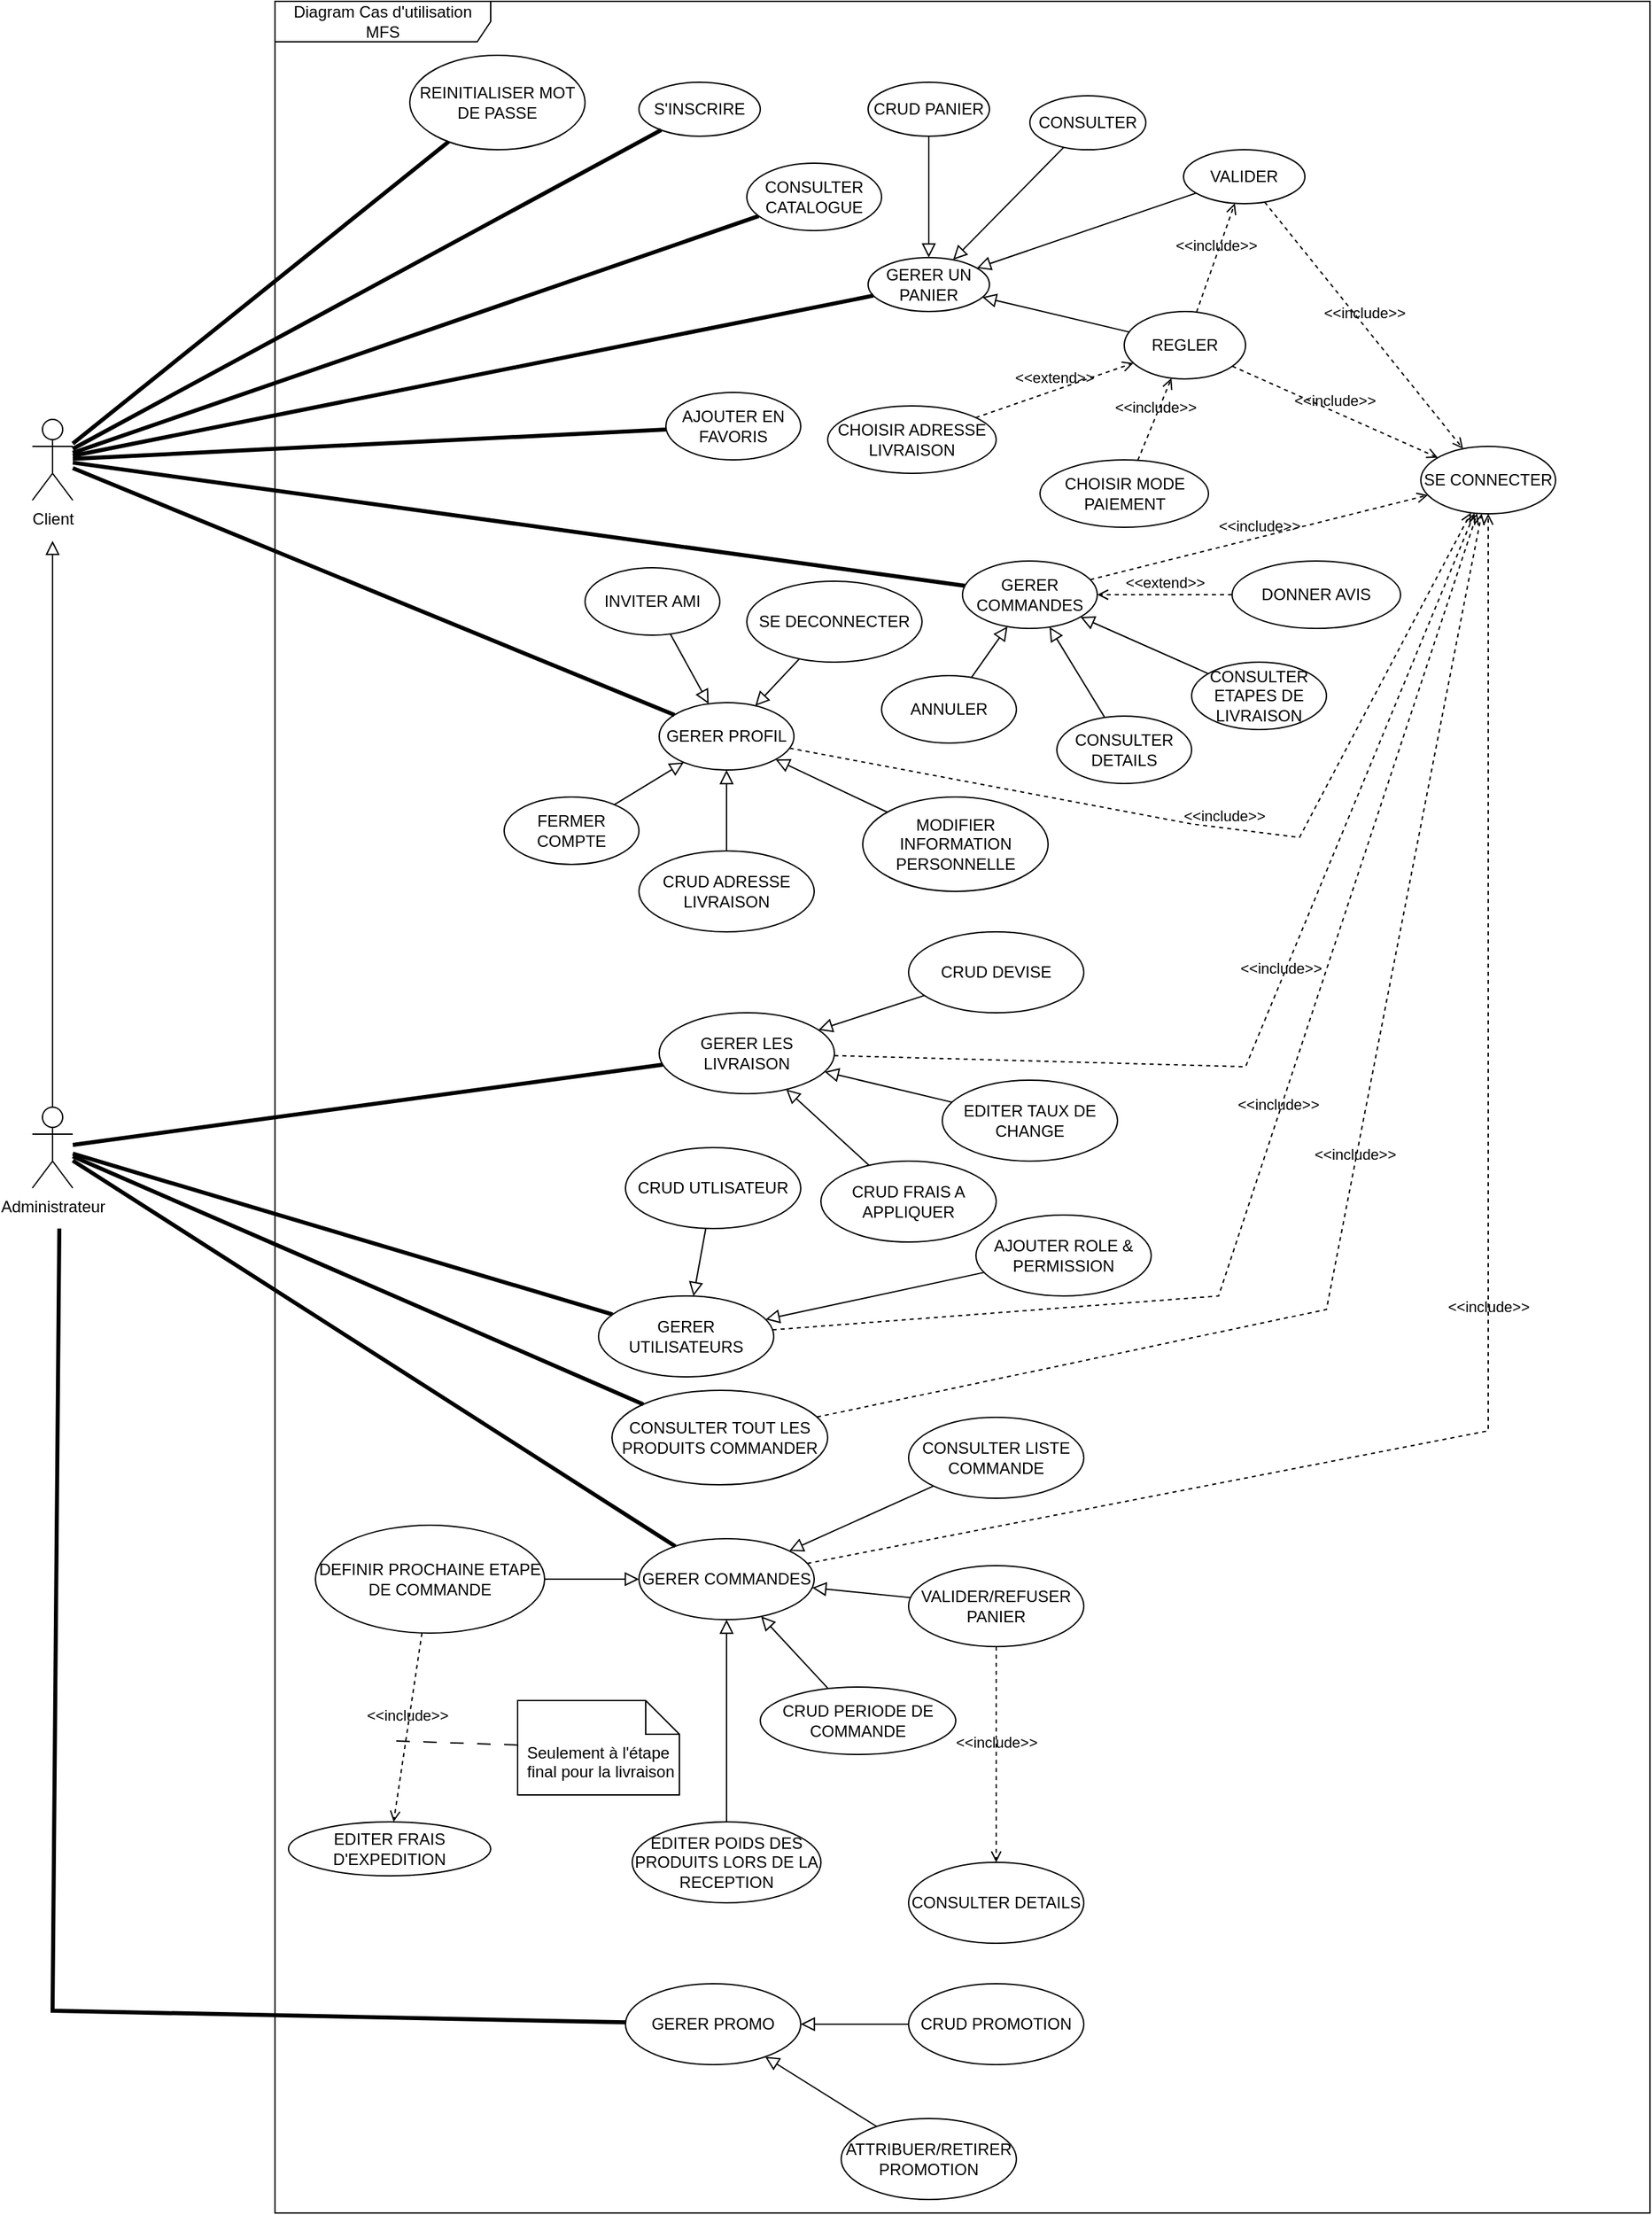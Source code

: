 <mxfile version="23.1.5" type="github" pages="4">
  <diagram name="DCU-MFS" id="vvH7tQAIB8efV-H2PCTL">
    <mxGraphModel dx="2021" dy="743" grid="1" gridSize="10" guides="1" tooltips="1" connect="1" arrows="1" fold="1" page="1" pageScale="1" pageWidth="827" pageHeight="1169" math="0" shadow="0">
      <root>
        <mxCell id="0" />
        <mxCell id="1" parent="0" />
        <mxCell id="JLkNHgQ8E4QNF3Rp4K6H-1" value="Client" style="shape=umlActor;verticalLabelPosition=bottom;verticalAlign=top;html=1;" parent="1" vertex="1">
          <mxGeometry x="-340" y="480" width="30" height="60" as="geometry" />
        </mxCell>
        <mxCell id="JLkNHgQ8E4QNF3Rp4K6H-2" value="S&#39;INSCRIRE" style="ellipse;whiteSpace=wrap;html=1;" parent="1" vertex="1">
          <mxGeometry x="110" y="230" width="90" height="40" as="geometry" />
        </mxCell>
        <mxCell id="JLkNHgQ8E4QNF3Rp4K6H-4" value="" style="endArrow=none;startArrow=none;endFill=0;startFill=0;endSize=8;html=1;verticalAlign=bottom;labelBackgroundColor=none;strokeWidth=3;rounded=0;" parent="1" source="JLkNHgQ8E4QNF3Rp4K6H-1" target="JLkNHgQ8E4QNF3Rp4K6H-2" edge="1">
          <mxGeometry width="160" relative="1" as="geometry">
            <mxPoint x="330" y="580" as="sourcePoint" />
            <mxPoint x="490" y="580" as="targetPoint" />
          </mxGeometry>
        </mxCell>
        <mxCell id="JLkNHgQ8E4QNF3Rp4K6H-5" value="GERER COMMANDES" style="ellipse;whiteSpace=wrap;html=1;" parent="1" vertex="1">
          <mxGeometry x="350" y="585" width="100" height="50" as="geometry" />
        </mxCell>
        <mxCell id="JLkNHgQ8E4QNF3Rp4K6H-6" value="" style="endArrow=none;startArrow=none;endFill=0;startFill=0;endSize=8;html=1;verticalAlign=bottom;labelBackgroundColor=none;strokeWidth=3;rounded=0;" parent="1" source="JLkNHgQ8E4QNF3Rp4K6H-1" target="JLkNHgQ8E4QNF3Rp4K6H-5" edge="1">
          <mxGeometry width="160" relative="1" as="geometry">
            <mxPoint x="140" y="504" as="sourcePoint" />
            <mxPoint x="312" y="434" as="targetPoint" />
          </mxGeometry>
        </mxCell>
        <mxCell id="JLkNHgQ8E4QNF3Rp4K6H-8" value="ANNULER " style="ellipse;whiteSpace=wrap;html=1;" parent="1" vertex="1">
          <mxGeometry x="290" y="670" width="100" height="50" as="geometry" />
        </mxCell>
        <mxCell id="JLkNHgQ8E4QNF3Rp4K6H-9" value="" style="endArrow=block;html=1;rounded=0;align=center;verticalAlign=bottom;endFill=0;labelBackgroundColor=none;endSize=8;" parent="1" source="JLkNHgQ8E4QNF3Rp4K6H-8" target="JLkNHgQ8E4QNF3Rp4K6H-5" edge="1">
          <mxGeometry relative="1" as="geometry">
            <mxPoint x="600" y="584" as="sourcePoint" />
            <mxPoint x="760" y="584" as="targetPoint" />
          </mxGeometry>
        </mxCell>
        <mxCell id="JLkNHgQ8E4QNF3Rp4K6H-10" value="" style="resizable=0;html=1;align=center;verticalAlign=top;labelBackgroundColor=none;" parent="JLkNHgQ8E4QNF3Rp4K6H-9" connectable="0" vertex="1">
          <mxGeometry relative="1" as="geometry" />
        </mxCell>
        <mxCell id="JLkNHgQ8E4QNF3Rp4K6H-11" value="CONSULTER ETAPES DE LIVRAISON " style="ellipse;whiteSpace=wrap;html=1;" parent="1" vertex="1">
          <mxGeometry x="520" y="660" width="100" height="50" as="geometry" />
        </mxCell>
        <mxCell id="JLkNHgQ8E4QNF3Rp4K6H-12" value="" style="endArrow=block;html=1;rounded=0;align=center;verticalAlign=bottom;endFill=0;labelBackgroundColor=none;endSize=8;" parent="1" source="JLkNHgQ8E4QNF3Rp4K6H-11" target="JLkNHgQ8E4QNF3Rp4K6H-5" edge="1">
          <mxGeometry relative="1" as="geometry">
            <mxPoint x="490" y="590" as="sourcePoint" />
            <mxPoint x="420" y="624" as="targetPoint" />
          </mxGeometry>
        </mxCell>
        <mxCell id="JLkNHgQ8E4QNF3Rp4K6H-13" value="" style="resizable=0;html=1;align=center;verticalAlign=top;labelBackgroundColor=none;" parent="JLkNHgQ8E4QNF3Rp4K6H-12" connectable="0" vertex="1">
          <mxGeometry relative="1" as="geometry" />
        </mxCell>
        <mxCell id="JLkNHgQ8E4QNF3Rp4K6H-14" value="CONSULTER DETAILS " style="ellipse;whiteSpace=wrap;html=1;" parent="1" vertex="1">
          <mxGeometry x="420" y="700" width="100" height="50" as="geometry" />
        </mxCell>
        <mxCell id="JLkNHgQ8E4QNF3Rp4K6H-15" value="" style="endArrow=block;html=1;rounded=0;align=center;verticalAlign=bottom;endFill=0;labelBackgroundColor=none;endSize=8;" parent="1" source="JLkNHgQ8E4QNF3Rp4K6H-14" target="JLkNHgQ8E4QNF3Rp4K6H-5" edge="1">
          <mxGeometry relative="1" as="geometry">
            <mxPoint x="452" y="585" as="sourcePoint" />
            <mxPoint x="390" y="577" as="targetPoint" />
          </mxGeometry>
        </mxCell>
        <mxCell id="JLkNHgQ8E4QNF3Rp4K6H-16" value="" style="resizable=0;html=1;align=center;verticalAlign=top;labelBackgroundColor=none;" parent="JLkNHgQ8E4QNF3Rp4K6H-15" connectable="0" vertex="1">
          <mxGeometry relative="1" as="geometry" />
        </mxCell>
        <mxCell id="JLkNHgQ8E4QNF3Rp4K6H-17" value="SE CONNECTER" style="ellipse;whiteSpace=wrap;html=1;" parent="1" vertex="1">
          <mxGeometry x="690" y="500" width="100" height="50" as="geometry" />
        </mxCell>
        <mxCell id="JLkNHgQ8E4QNF3Rp4K6H-18" value="&amp;lt;&amp;lt;include&amp;gt;&amp;gt;" style="html=1;verticalAlign=bottom;labelBackgroundColor=none;endArrow=open;endFill=0;dashed=1;rounded=0;" parent="1" source="JLkNHgQ8E4QNF3Rp4K6H-5" target="JLkNHgQ8E4QNF3Rp4K6H-17" edge="1">
          <mxGeometry width="160" relative="1" as="geometry">
            <mxPoint x="240" y="660" as="sourcePoint" />
            <mxPoint x="490" y="580" as="targetPoint" />
          </mxGeometry>
        </mxCell>
        <mxCell id="JLkNHgQ8E4QNF3Rp4K6H-20" value="GERER UN PANIER" style="ellipse;whiteSpace=wrap;html=1;" parent="1" vertex="1">
          <mxGeometry x="280" y="360" width="90" height="40" as="geometry" />
        </mxCell>
        <mxCell id="JLkNHgQ8E4QNF3Rp4K6H-21" value="" style="endArrow=none;startArrow=none;endFill=0;startFill=0;endSize=8;html=1;verticalAlign=bottom;labelBackgroundColor=none;strokeWidth=3;rounded=0;" parent="1" source="JLkNHgQ8E4QNF3Rp4K6H-1" target="JLkNHgQ8E4QNF3Rp4K6H-20" edge="1">
          <mxGeometry width="160" relative="1" as="geometry">
            <mxPoint x="140" y="496" as="sourcePoint" />
            <mxPoint x="316" y="328" as="targetPoint" />
          </mxGeometry>
        </mxCell>
        <mxCell id="JLkNHgQ8E4QNF3Rp4K6H-22" value="CRUD PANIER" style="ellipse;whiteSpace=wrap;html=1;" parent="1" vertex="1">
          <mxGeometry x="280" y="230" width="90" height="40" as="geometry" />
        </mxCell>
        <mxCell id="JLkNHgQ8E4QNF3Rp4K6H-23" value="" style="endArrow=block;html=1;rounded=0;align=center;verticalAlign=bottom;endFill=0;labelBackgroundColor=none;endSize=8;" parent="1" source="JLkNHgQ8E4QNF3Rp4K6H-22" target="JLkNHgQ8E4QNF3Rp4K6H-20" edge="1">
          <mxGeometry relative="1" as="geometry">
            <mxPoint x="510" y="350" as="sourcePoint" />
            <mxPoint x="440" y="384" as="targetPoint" />
          </mxGeometry>
        </mxCell>
        <mxCell id="JLkNHgQ8E4QNF3Rp4K6H-24" value="" style="resizable=0;html=1;align=center;verticalAlign=top;labelBackgroundColor=none;" parent="JLkNHgQ8E4QNF3Rp4K6H-23" connectable="0" vertex="1">
          <mxGeometry relative="1" as="geometry" />
        </mxCell>
        <mxCell id="JLkNHgQ8E4QNF3Rp4K6H-25" value="VALIDER" style="ellipse;whiteSpace=wrap;html=1;" parent="1" vertex="1">
          <mxGeometry x="514" y="280" width="90" height="40" as="geometry" />
        </mxCell>
        <mxCell id="JLkNHgQ8E4QNF3Rp4K6H-26" value="" style="endArrow=block;html=1;rounded=0;align=center;verticalAlign=bottom;endFill=0;labelBackgroundColor=none;endSize=8;" parent="1" source="JLkNHgQ8E4QNF3Rp4K6H-25" target="JLkNHgQ8E4QNF3Rp4K6H-20" edge="1">
          <mxGeometry relative="1" as="geometry">
            <mxPoint x="480" y="360" as="sourcePoint" />
            <mxPoint x="420" y="414" as="targetPoint" />
          </mxGeometry>
        </mxCell>
        <mxCell id="JLkNHgQ8E4QNF3Rp4K6H-27" value="" style="resizable=0;html=1;align=center;verticalAlign=top;labelBackgroundColor=none;" parent="JLkNHgQ8E4QNF3Rp4K6H-26" connectable="0" vertex="1">
          <mxGeometry relative="1" as="geometry" />
        </mxCell>
        <mxCell id="JLkNHgQ8E4QNF3Rp4K6H-28" value="REGLER" style="ellipse;whiteSpace=wrap;html=1;" parent="1" vertex="1">
          <mxGeometry x="470" y="400" width="90" height="50" as="geometry" />
        </mxCell>
        <mxCell id="JLkNHgQ8E4QNF3Rp4K6H-29" value="" style="endArrow=block;html=1;rounded=0;align=center;verticalAlign=bottom;endFill=0;labelBackgroundColor=none;endSize=8;" parent="1" source="JLkNHgQ8E4QNF3Rp4K6H-28" target="JLkNHgQ8E4QNF3Rp4K6H-20" edge="1">
          <mxGeometry relative="1" as="geometry">
            <mxPoint x="520" y="400" as="sourcePoint" />
            <mxPoint x="408" y="444" as="targetPoint" />
          </mxGeometry>
        </mxCell>
        <mxCell id="JLkNHgQ8E4QNF3Rp4K6H-30" value="" style="resizable=0;html=1;align=center;verticalAlign=top;labelBackgroundColor=none;" parent="JLkNHgQ8E4QNF3Rp4K6H-29" connectable="0" vertex="1">
          <mxGeometry relative="1" as="geometry" />
        </mxCell>
        <mxCell id="JLkNHgQ8E4QNF3Rp4K6H-31" value="&amp;lt;&amp;lt;include&amp;gt;&amp;gt;" style="html=1;verticalAlign=bottom;labelBackgroundColor=none;endArrow=open;endFill=0;dashed=1;rounded=0;" parent="1" source="JLkNHgQ8E4QNF3Rp4K6H-28" target="JLkNHgQ8E4QNF3Rp4K6H-25" edge="1">
          <mxGeometry width="160" relative="1" as="geometry">
            <mxPoint x="690" y="400" as="sourcePoint" />
            <mxPoint x="690" y="510" as="targetPoint" />
          </mxGeometry>
        </mxCell>
        <mxCell id="JLkNHgQ8E4QNF3Rp4K6H-34" value="CONSULTER " style="ellipse;whiteSpace=wrap;html=1;" parent="1" vertex="1">
          <mxGeometry x="400" y="240" width="86" height="40" as="geometry" />
        </mxCell>
        <mxCell id="JLkNHgQ8E4QNF3Rp4K6H-35" value="" style="endArrow=block;html=1;rounded=0;align=center;verticalAlign=bottom;endFill=0;labelBackgroundColor=none;endSize=8;" parent="1" source="JLkNHgQ8E4QNF3Rp4K6H-34" target="JLkNHgQ8E4QNF3Rp4K6H-20" edge="1">
          <mxGeometry relative="1" as="geometry">
            <mxPoint x="524" y="422" as="sourcePoint" />
            <mxPoint x="389" y="413" as="targetPoint" />
          </mxGeometry>
        </mxCell>
        <mxCell id="JLkNHgQ8E4QNF3Rp4K6H-36" value="" style="resizable=0;html=1;align=center;verticalAlign=top;labelBackgroundColor=none;" parent="JLkNHgQ8E4QNF3Rp4K6H-35" connectable="0" vertex="1">
          <mxGeometry relative="1" as="geometry" />
        </mxCell>
        <mxCell id="JLkNHgQ8E4QNF3Rp4K6H-37" value="&amp;lt;&amp;lt;include&amp;gt;&amp;gt;" style="html=1;verticalAlign=bottom;labelBackgroundColor=none;endArrow=open;endFill=0;dashed=1;rounded=0;" parent="1" source="JLkNHgQ8E4QNF3Rp4K6H-25" target="JLkNHgQ8E4QNF3Rp4K6H-17" edge="1">
          <mxGeometry width="160" relative="1" as="geometry">
            <mxPoint x="770" y="410" as="sourcePoint" />
            <mxPoint x="770" y="340" as="targetPoint" />
          </mxGeometry>
        </mxCell>
        <mxCell id="JLkNHgQ8E4QNF3Rp4K6H-38" value="&amp;lt;&amp;lt;include&amp;gt;&amp;gt;" style="html=1;verticalAlign=bottom;labelBackgroundColor=none;endArrow=open;endFill=0;dashed=1;rounded=0;" parent="1" source="JLkNHgQ8E4QNF3Rp4K6H-28" target="JLkNHgQ8E4QNF3Rp4K6H-17" edge="1">
          <mxGeometry width="160" relative="1" as="geometry">
            <mxPoint x="583" y="434" as="sourcePoint" />
            <mxPoint x="713" y="616" as="targetPoint" />
          </mxGeometry>
        </mxCell>
        <mxCell id="JLkNHgQ8E4QNF3Rp4K6H-39" value="" style="endArrow=none;startArrow=none;endFill=0;startFill=0;endSize=8;html=1;verticalAlign=bottom;labelBackgroundColor=none;strokeWidth=3;rounded=0;" parent="1" source="JLkNHgQ8E4QNF3Rp4K6H-1" target="JLkNHgQ8E4QNF3Rp4K6H-40" edge="1">
          <mxGeometry width="160" relative="1" as="geometry">
            <mxPoint x="147" y="635" as="sourcePoint" />
            <mxPoint x="280" y="696" as="targetPoint" />
          </mxGeometry>
        </mxCell>
        <mxCell id="JLkNHgQ8E4QNF3Rp4K6H-40" value="CONSULTER CATALOGUE" style="ellipse;whiteSpace=wrap;html=1;" parent="1" vertex="1">
          <mxGeometry x="190" y="290" width="100" height="50" as="geometry" />
        </mxCell>
        <mxCell id="JLkNHgQ8E4QNF3Rp4K6H-41" value="GERER PROFIL" style="ellipse;whiteSpace=wrap;html=1;" parent="1" vertex="1">
          <mxGeometry x="125" y="690" width="100" height="50" as="geometry" />
        </mxCell>
        <mxCell id="JLkNHgQ8E4QNF3Rp4K6H-42" value="" style="endArrow=none;startArrow=none;endFill=0;startFill=0;endSize=8;html=1;verticalAlign=bottom;labelBackgroundColor=none;strokeWidth=3;rounded=0;" parent="1" source="JLkNHgQ8E4QNF3Rp4K6H-1" target="JLkNHgQ8E4QNF3Rp4K6H-41" edge="1">
          <mxGeometry width="160" relative="1" as="geometry">
            <mxPoint x="120" y="653" as="sourcePoint" />
            <mxPoint x="344" y="700" as="targetPoint" />
          </mxGeometry>
        </mxCell>
        <mxCell id="JLkNHgQ8E4QNF3Rp4K6H-43" value="CRUD ADRESSE LIVRAISON" style="ellipse;whiteSpace=wrap;html=1;" parent="1" vertex="1">
          <mxGeometry x="110" y="800" width="130" height="60" as="geometry" />
        </mxCell>
        <mxCell id="JLkNHgQ8E4QNF3Rp4K6H-44" value="MODIFIER INFORMATION PERSONNELLE" style="ellipse;whiteSpace=wrap;html=1;" parent="1" vertex="1">
          <mxGeometry x="276" y="760" width="137.5" height="70" as="geometry" />
        </mxCell>
        <mxCell id="JLkNHgQ8E4QNF3Rp4K6H-45" value="CHOISIR ADRESSE LIVRAISON" style="ellipse;whiteSpace=wrap;html=1;" parent="1" vertex="1">
          <mxGeometry x="250" y="470" width="125" height="50" as="geometry" />
        </mxCell>
        <mxCell id="JLkNHgQ8E4QNF3Rp4K6H-46" value="&amp;lt;&amp;lt;extend&amp;gt;&amp;gt;" style="html=1;verticalAlign=bottom;labelBackgroundColor=none;endArrow=open;endFill=0;dashed=1;rounded=0;" parent="1" source="JLkNHgQ8E4QNF3Rp4K6H-45" target="JLkNHgQ8E4QNF3Rp4K6H-28" edge="1">
          <mxGeometry width="160" relative="1" as="geometry">
            <mxPoint x="435" y="500" as="sourcePoint" />
            <mxPoint x="595" y="500" as="targetPoint" />
          </mxGeometry>
        </mxCell>
        <mxCell id="JLkNHgQ8E4QNF3Rp4K6H-47" value="CHOISIR MODE PAIEMENT" style="ellipse;whiteSpace=wrap;html=1;" parent="1" vertex="1">
          <mxGeometry x="407.5" y="510" width="125" height="50" as="geometry" />
        </mxCell>
        <mxCell id="JLkNHgQ8E4QNF3Rp4K6H-48" value="&amp;lt;&amp;lt;include&amp;gt;&amp;gt;" style="html=1;verticalAlign=bottom;labelBackgroundColor=none;endArrow=open;endFill=0;dashed=1;rounded=0;" parent="1" source="JLkNHgQ8E4QNF3Rp4K6H-47" target="JLkNHgQ8E4QNF3Rp4K6H-28" edge="1">
          <mxGeometry width="160" relative="1" as="geometry">
            <mxPoint x="570" y="520" as="sourcePoint" />
            <mxPoint x="723" y="587" as="targetPoint" />
          </mxGeometry>
        </mxCell>
        <mxCell id="JLkNHgQ8E4QNF3Rp4K6H-49" value="" style="endArrow=block;html=1;rounded=0;align=center;verticalAlign=bottom;endFill=0;labelBackgroundColor=none;endSize=8;" parent="1" source="JLkNHgQ8E4QNF3Rp4K6H-43" target="JLkNHgQ8E4QNF3Rp4K6H-41" edge="1">
          <mxGeometry relative="1" as="geometry">
            <mxPoint x="280" y="769" as="sourcePoint" />
            <mxPoint x="314" y="730" as="targetPoint" />
          </mxGeometry>
        </mxCell>
        <mxCell id="JLkNHgQ8E4QNF3Rp4K6H-50" value="" style="resizable=0;html=1;align=center;verticalAlign=top;labelBackgroundColor=none;" parent="JLkNHgQ8E4QNF3Rp4K6H-49" connectable="0" vertex="1">
          <mxGeometry relative="1" as="geometry" />
        </mxCell>
        <mxCell id="JLkNHgQ8E4QNF3Rp4K6H-51" value="" style="endArrow=block;html=1;rounded=0;align=center;verticalAlign=bottom;endFill=0;labelBackgroundColor=none;endSize=8;" parent="1" source="JLkNHgQ8E4QNF3Rp4K6H-44" target="JLkNHgQ8E4QNF3Rp4K6H-41" edge="1">
          <mxGeometry relative="1" as="geometry">
            <mxPoint x="279" y="810" as="sourcePoint" />
            <mxPoint x="279" y="740" as="targetPoint" />
          </mxGeometry>
        </mxCell>
        <mxCell id="JLkNHgQ8E4QNF3Rp4K6H-52" value="" style="resizable=0;html=1;align=center;verticalAlign=top;labelBackgroundColor=none;" parent="JLkNHgQ8E4QNF3Rp4K6H-51" connectable="0" vertex="1">
          <mxGeometry relative="1" as="geometry" />
        </mxCell>
        <mxCell id="JLkNHgQ8E4QNF3Rp4K6H-53" value="DONNER AVIS" style="ellipse;whiteSpace=wrap;html=1;" parent="1" vertex="1">
          <mxGeometry x="550" y="585" width="125" height="50" as="geometry" />
        </mxCell>
        <mxCell id="JLkNHgQ8E4QNF3Rp4K6H-54" value="&amp;lt;&amp;lt;extend&amp;gt;&amp;gt;" style="html=1;verticalAlign=bottom;labelBackgroundColor=none;endArrow=open;endFill=0;dashed=1;rounded=0;" parent="1" source="JLkNHgQ8E4QNF3Rp4K6H-53" target="JLkNHgQ8E4QNF3Rp4K6H-5" edge="1">
          <mxGeometry width="160" relative="1" as="geometry">
            <mxPoint x="520" y="635" as="sourcePoint" />
            <mxPoint x="637" y="594" as="targetPoint" />
          </mxGeometry>
        </mxCell>
        <mxCell id="JLkNHgQ8E4QNF3Rp4K6H-55" value="SE DECONNECTER" style="ellipse;whiteSpace=wrap;html=1;" parent="1" vertex="1">
          <mxGeometry x="190" y="600" width="130" height="60" as="geometry" />
        </mxCell>
        <mxCell id="JLkNHgQ8E4QNF3Rp4K6H-56" value="" style="endArrow=block;html=1;rounded=0;align=center;verticalAlign=bottom;endFill=0;labelBackgroundColor=none;endSize=8;" parent="1" source="JLkNHgQ8E4QNF3Rp4K6H-55" target="JLkNHgQ8E4QNF3Rp4K6H-41" edge="1">
          <mxGeometry relative="1" as="geometry">
            <mxPoint x="308" y="699" as="sourcePoint" />
            <mxPoint x="225" y="660" as="targetPoint" />
          </mxGeometry>
        </mxCell>
        <mxCell id="JLkNHgQ8E4QNF3Rp4K6H-57" value="" style="resizable=0;html=1;align=center;verticalAlign=top;labelBackgroundColor=none;" parent="JLkNHgQ8E4QNF3Rp4K6H-56" connectable="0" vertex="1">
          <mxGeometry relative="1" as="geometry" />
        </mxCell>
        <mxCell id="JLkNHgQ8E4QNF3Rp4K6H-58" value="&amp;lt;&amp;lt;include&amp;gt;&amp;gt;" style="html=1;verticalAlign=bottom;labelBackgroundColor=none;endArrow=open;endFill=0;dashed=1;rounded=0;" parent="1" source="JLkNHgQ8E4QNF3Rp4K6H-41" target="JLkNHgQ8E4QNF3Rp4K6H-17" edge="1">
          <mxGeometry width="160" relative="1" as="geometry">
            <mxPoint x="414" y="893" as="sourcePoint" />
            <mxPoint x="664" y="830" as="targetPoint" />
            <Array as="points">
              <mxPoint x="520" y="780" />
              <mxPoint x="600" y="790" />
            </Array>
          </mxGeometry>
        </mxCell>
        <mxCell id="JLkNHgQ8E4QNF3Rp4K6H-59" value="AJOUTER EN FAVORIS" style="ellipse;whiteSpace=wrap;html=1;" parent="1" vertex="1">
          <mxGeometry x="130" y="460" width="100" height="50" as="geometry" />
        </mxCell>
        <mxCell id="JLkNHgQ8E4QNF3Rp4K6H-60" value="" style="endArrow=none;startArrow=none;endFill=0;startFill=0;endSize=8;html=1;verticalAlign=bottom;labelBackgroundColor=none;strokeWidth=3;rounded=0;" parent="1" source="JLkNHgQ8E4QNF3Rp4K6H-1" target="JLkNHgQ8E4QNF3Rp4K6H-59" edge="1">
          <mxGeometry width="160" relative="1" as="geometry">
            <mxPoint x="-40" y="505" as="sourcePoint" />
            <mxPoint x="298" y="401" as="targetPoint" />
          </mxGeometry>
        </mxCell>
        <mxCell id="JLkNHgQ8E4QNF3Rp4K6H-61" value="FERMER COMPTE" style="ellipse;whiteSpace=wrap;html=1;" parent="1" vertex="1">
          <mxGeometry x="10" y="760" width="100" height="50" as="geometry" />
        </mxCell>
        <mxCell id="JLkNHgQ8E4QNF3Rp4K6H-62" value="" style="endArrow=block;html=1;rounded=0;align=center;verticalAlign=bottom;endFill=0;labelBackgroundColor=none;endSize=8;" parent="1" source="JLkNHgQ8E4QNF3Rp4K6H-61" target="JLkNHgQ8E4QNF3Rp4K6H-41" edge="1">
          <mxGeometry relative="1" as="geometry">
            <mxPoint x="185" y="810" as="sourcePoint" />
            <mxPoint x="185" y="750" as="targetPoint" />
          </mxGeometry>
        </mxCell>
        <mxCell id="JLkNHgQ8E4QNF3Rp4K6H-63" value="" style="resizable=0;html=1;align=center;verticalAlign=top;labelBackgroundColor=none;" parent="JLkNHgQ8E4QNF3Rp4K6H-62" connectable="0" vertex="1">
          <mxGeometry relative="1" as="geometry" />
        </mxCell>
        <mxCell id="JLkNHgQ8E4QNF3Rp4K6H-65" value="" style="endArrow=block;html=1;rounded=0;align=center;verticalAlign=bottom;endFill=0;labelBackgroundColor=none;endSize=8;" parent="1" source="JLkNHgQ8E4QNF3Rp4K6H-64" target="JLkNHgQ8E4QNF3Rp4K6H-41" edge="1">
          <mxGeometry relative="1" as="geometry">
            <mxPoint x="102" y="776" as="sourcePoint" />
            <mxPoint x="153" y="744" as="targetPoint" />
          </mxGeometry>
        </mxCell>
        <mxCell id="JLkNHgQ8E4QNF3Rp4K6H-66" value="" style="resizable=0;html=1;align=center;verticalAlign=top;labelBackgroundColor=none;" parent="JLkNHgQ8E4QNF3Rp4K6H-65" connectable="0" vertex="1">
          <mxGeometry relative="1" as="geometry" />
        </mxCell>
        <mxCell id="JLkNHgQ8E4QNF3Rp4K6H-67" value="Administrateur" style="shape=umlActor;verticalLabelPosition=bottom;verticalAlign=top;html=1;" parent="1" vertex="1">
          <mxGeometry x="-340" y="990" width="30" height="60" as="geometry" />
        </mxCell>
        <mxCell id="JLkNHgQ8E4QNF3Rp4K6H-72" value="" style="endArrow=block;html=1;rounded=0;align=center;verticalAlign=bottom;endFill=0;labelBackgroundColor=none;endSize=8;exitX=0.5;exitY=0;exitDx=0;exitDy=0;exitPerimeter=0;" parent="1" source="JLkNHgQ8E4QNF3Rp4K6H-67" edge="1">
          <mxGeometry relative="1" as="geometry">
            <mxPoint x="-41" y="892" as="sourcePoint" />
            <mxPoint x="-325" y="570" as="targetPoint" />
          </mxGeometry>
        </mxCell>
        <mxCell id="JLkNHgQ8E4QNF3Rp4K6H-73" value="" style="resizable=0;html=1;align=center;verticalAlign=top;labelBackgroundColor=none;" parent="JLkNHgQ8E4QNF3Rp4K6H-72" connectable="0" vertex="1">
          <mxGeometry relative="1" as="geometry" />
        </mxCell>
        <mxCell id="JLkNHgQ8E4QNF3Rp4K6H-75" value="GERER UTILISATEURS" style="ellipse;whiteSpace=wrap;html=1;" parent="1" vertex="1">
          <mxGeometry x="80" y="1130" width="130" height="60" as="geometry" />
        </mxCell>
        <mxCell id="JLkNHgQ8E4QNF3Rp4K6H-76" value="" style="endArrow=none;startArrow=none;endFill=0;startFill=0;endSize=8;html=1;verticalAlign=bottom;labelBackgroundColor=none;strokeWidth=3;rounded=0;" parent="1" source="JLkNHgQ8E4QNF3Rp4K6H-67" target="JLkNHgQ8E4QNF3Rp4K6H-75" edge="1">
          <mxGeometry width="160" relative="1" as="geometry">
            <mxPoint x="67" y="860" as="sourcePoint" />
            <mxPoint x="276" y="1032" as="targetPoint" />
          </mxGeometry>
        </mxCell>
        <mxCell id="JLkNHgQ8E4QNF3Rp4K6H-77" value="GERER LES LIVRAISON" style="ellipse;whiteSpace=wrap;html=1;" parent="1" vertex="1">
          <mxGeometry x="125" y="920" width="130" height="60" as="geometry" />
        </mxCell>
        <mxCell id="JLkNHgQ8E4QNF3Rp4K6H-78" value="" style="endArrow=none;startArrow=none;endFill=0;startFill=0;endSize=8;html=1;verticalAlign=bottom;labelBackgroundColor=none;strokeWidth=3;rounded=0;" parent="1" source="JLkNHgQ8E4QNF3Rp4K6H-67" target="JLkNHgQ8E4QNF3Rp4K6H-77" edge="1">
          <mxGeometry width="160" relative="1" as="geometry">
            <mxPoint x="-24" y="1075.5" as="sourcePoint" />
            <mxPoint x="160" y="1024.5" as="targetPoint" />
          </mxGeometry>
        </mxCell>
        <mxCell id="JLkNHgQ8E4QNF3Rp4K6H-79" value="CRUD DEVISE" style="ellipse;whiteSpace=wrap;html=1;" parent="1" vertex="1">
          <mxGeometry x="310" y="860" width="130" height="60" as="geometry" />
        </mxCell>
        <mxCell id="JLkNHgQ8E4QNF3Rp4K6H-80" value="" style="endArrow=block;html=1;rounded=0;align=center;verticalAlign=bottom;endFill=0;labelBackgroundColor=none;endSize=8;" parent="1" source="JLkNHgQ8E4QNF3Rp4K6H-79" target="JLkNHgQ8E4QNF3Rp4K6H-77" edge="1">
          <mxGeometry relative="1" as="geometry">
            <mxPoint x="375" y="960" as="sourcePoint" />
            <mxPoint x="375" y="900" as="targetPoint" />
          </mxGeometry>
        </mxCell>
        <mxCell id="JLkNHgQ8E4QNF3Rp4K6H-81" value="" style="resizable=0;html=1;align=center;verticalAlign=top;labelBackgroundColor=none;" parent="JLkNHgQ8E4QNF3Rp4K6H-80" connectable="0" vertex="1">
          <mxGeometry relative="1" as="geometry" />
        </mxCell>
        <mxCell id="JLkNHgQ8E4QNF3Rp4K6H-82" value="EDITER TAUX DE CHANGE" style="ellipse;whiteSpace=wrap;html=1;" parent="1" vertex="1">
          <mxGeometry x="335" y="970" width="130" height="60" as="geometry" />
        </mxCell>
        <mxCell id="JLkNHgQ8E4QNF3Rp4K6H-83" value="" style="endArrow=block;html=1;rounded=0;align=center;verticalAlign=bottom;endFill=0;labelBackgroundColor=none;endSize=8;" parent="1" source="JLkNHgQ8E4QNF3Rp4K6H-82" target="JLkNHgQ8E4QNF3Rp4K6H-77" edge="1">
          <mxGeometry relative="1" as="geometry">
            <mxPoint x="409" y="1020" as="sourcePoint" />
            <mxPoint x="321" y="1066" as="targetPoint" />
          </mxGeometry>
        </mxCell>
        <mxCell id="JLkNHgQ8E4QNF3Rp4K6H-84" value="" style="resizable=0;html=1;align=center;verticalAlign=top;labelBackgroundColor=none;" parent="JLkNHgQ8E4QNF3Rp4K6H-83" connectable="0" vertex="1">
          <mxGeometry relative="1" as="geometry" />
        </mxCell>
        <mxCell id="JLkNHgQ8E4QNF3Rp4K6H-85" value="CRUD FRAIS A APPLIQUER" style="ellipse;whiteSpace=wrap;html=1;" parent="1" vertex="1">
          <mxGeometry x="245" y="1030" width="130" height="60" as="geometry" />
        </mxCell>
        <mxCell id="JLkNHgQ8E4QNF3Rp4K6H-86" value="" style="endArrow=block;html=1;rounded=0;align=center;verticalAlign=bottom;endFill=0;labelBackgroundColor=none;endSize=8;" parent="1" source="JLkNHgQ8E4QNF3Rp4K6H-85" target="JLkNHgQ8E4QNF3Rp4K6H-77" edge="1">
          <mxGeometry relative="1" as="geometry">
            <mxPoint x="330" y="1094" as="sourcePoint" />
            <mxPoint x="255" y="1090" as="targetPoint" />
          </mxGeometry>
        </mxCell>
        <mxCell id="JLkNHgQ8E4QNF3Rp4K6H-87" value="" style="resizable=0;html=1;align=center;verticalAlign=top;labelBackgroundColor=none;" parent="JLkNHgQ8E4QNF3Rp4K6H-86" connectable="0" vertex="1">
          <mxGeometry relative="1" as="geometry" />
        </mxCell>
        <mxCell id="JLkNHgQ8E4QNF3Rp4K6H-90" value="" style="endArrow=block;html=1;rounded=0;align=center;verticalAlign=bottom;endFill=0;labelBackgroundColor=none;endSize=8;" parent="1" source="JLkNHgQ8E4QNF3Rp4K6H-89" target="JLkNHgQ8E4QNF3Rp4K6H-75" edge="1">
          <mxGeometry relative="1" as="geometry">
            <mxPoint x="320" y="1190" as="sourcePoint" />
            <mxPoint x="236" y="1130" as="targetPoint" />
          </mxGeometry>
        </mxCell>
        <mxCell id="JLkNHgQ8E4QNF3Rp4K6H-91" value="" style="resizable=0;html=1;align=center;verticalAlign=top;labelBackgroundColor=none;" parent="JLkNHgQ8E4QNF3Rp4K6H-90" connectable="0" vertex="1">
          <mxGeometry relative="1" as="geometry" />
        </mxCell>
        <mxCell id="JLkNHgQ8E4QNF3Rp4K6H-92" value="" style="endArrow=block;html=1;rounded=0;align=center;verticalAlign=bottom;endFill=0;labelBackgroundColor=none;endSize=8;" parent="1" source="JLkNHgQ8E4QNF3Rp4K6H-94" target="JLkNHgQ8E4QNF3Rp4K6H-75" edge="1">
          <mxGeometry relative="1" as="geometry">
            <mxPoint x="274" y="1169" as="sourcePoint" />
            <mxPoint x="190" y="1109" as="targetPoint" />
          </mxGeometry>
        </mxCell>
        <mxCell id="JLkNHgQ8E4QNF3Rp4K6H-93" value="" style="resizable=0;html=1;align=center;verticalAlign=top;labelBackgroundColor=none;" parent="JLkNHgQ8E4QNF3Rp4K6H-92" connectable="0" vertex="1">
          <mxGeometry relative="1" as="geometry" />
        </mxCell>
        <mxCell id="JLkNHgQ8E4QNF3Rp4K6H-94" value="CRUD UTLISATEUR" style="ellipse;whiteSpace=wrap;html=1;" parent="1" vertex="1">
          <mxGeometry x="100" y="1020" width="130" height="60" as="geometry" />
        </mxCell>
        <mxCell id="JLkNHgQ8E4QNF3Rp4K6H-95" value="REINITIALISER MOT DE PASSE" style="ellipse;whiteSpace=wrap;html=1;" parent="1" vertex="1">
          <mxGeometry x="-60" y="210" width="130" height="70" as="geometry" />
        </mxCell>
        <mxCell id="JLkNHgQ8E4QNF3Rp4K6H-96" value="" style="endArrow=none;startArrow=none;endFill=0;startFill=0;endSize=8;html=1;verticalAlign=bottom;labelBackgroundColor=none;strokeWidth=3;rounded=0;" parent="1" source="JLkNHgQ8E4QNF3Rp4K6H-1" target="JLkNHgQ8E4QNF3Rp4K6H-95" edge="1">
          <mxGeometry width="160" relative="1" as="geometry">
            <mxPoint x="-50" y="503" as="sourcePoint" />
            <mxPoint x="149" y="279" as="targetPoint" />
          </mxGeometry>
        </mxCell>
        <mxCell id="JLkNHgQ8E4QNF3Rp4K6H-97" value="GERER COMMANDES" style="ellipse;whiteSpace=wrap;html=1;" parent="1" vertex="1">
          <mxGeometry x="110" y="1310" width="130" height="60" as="geometry" />
        </mxCell>
        <mxCell id="JLkNHgQ8E4QNF3Rp4K6H-99" value="" style="endArrow=none;startArrow=none;endFill=0;startFill=0;endSize=8;html=1;verticalAlign=bottom;labelBackgroundColor=none;strokeWidth=3;rounded=0;" parent="1" source="JLkNHgQ8E4QNF3Rp4K6H-67" target="JLkNHgQ8E4QNF3Rp4K6H-97" edge="1">
          <mxGeometry width="160" relative="1" as="geometry">
            <mxPoint x="-40" y="1180" as="sourcePoint" />
            <mxPoint x="142" y="1322" as="targetPoint" />
          </mxGeometry>
        </mxCell>
        <mxCell id="JLkNHgQ8E4QNF3Rp4K6H-100" value="VALIDER/REFUSER PANIER" style="ellipse;whiteSpace=wrap;html=1;" parent="1" vertex="1">
          <mxGeometry x="310" y="1330" width="130" height="60" as="geometry" />
        </mxCell>
        <mxCell id="JLkNHgQ8E4QNF3Rp4K6H-101" value="" style="endArrow=block;html=1;rounded=0;align=center;verticalAlign=bottom;endFill=0;labelBackgroundColor=none;endSize=8;" parent="1" source="JLkNHgQ8E4QNF3Rp4K6H-100" target="JLkNHgQ8E4QNF3Rp4K6H-97" edge="1">
          <mxGeometry relative="1" as="geometry">
            <mxPoint x="385" y="1410" as="sourcePoint" />
            <mxPoint x="265" y="1354" as="targetPoint" />
          </mxGeometry>
        </mxCell>
        <mxCell id="JLkNHgQ8E4QNF3Rp4K6H-102" value="" style="resizable=0;html=1;align=center;verticalAlign=top;labelBackgroundColor=none;" parent="JLkNHgQ8E4QNF3Rp4K6H-101" connectable="0" vertex="1">
          <mxGeometry relative="1" as="geometry" />
        </mxCell>
        <mxCell id="JLkNHgQ8E4QNF3Rp4K6H-103" value="" style="endArrow=block;html=1;rounded=0;align=center;verticalAlign=bottom;endFill=0;labelBackgroundColor=none;endSize=8;" parent="1" source="JLkNHgQ8E4QNF3Rp4K6H-98" target="JLkNHgQ8E4QNF3Rp4K6H-97" edge="1">
          <mxGeometry relative="1" as="geometry">
            <mxPoint x="293" y="1470" as="sourcePoint" />
            <mxPoint x="200" y="1430" as="targetPoint" />
          </mxGeometry>
        </mxCell>
        <mxCell id="JLkNHgQ8E4QNF3Rp4K6H-104" value="" style="resizable=0;html=1;align=center;verticalAlign=top;labelBackgroundColor=none;" parent="JLkNHgQ8E4QNF3Rp4K6H-103" connectable="0" vertex="1">
          <mxGeometry relative="1" as="geometry" />
        </mxCell>
        <mxCell id="JLkNHgQ8E4QNF3Rp4K6H-105" value="" style="endArrow=block;html=1;rounded=0;align=center;verticalAlign=bottom;endFill=0;labelBackgroundColor=none;endSize=8;" parent="1" source="JLkNHgQ8E4QNF3Rp4K6H-107" target="JLkNHgQ8E4QNF3Rp4K6H-97" edge="1">
          <mxGeometry relative="1" as="geometry">
            <mxPoint x="341.5" y="1390" as="sourcePoint" />
            <mxPoint x="268.5" y="1340" as="targetPoint" />
          </mxGeometry>
        </mxCell>
        <mxCell id="JLkNHgQ8E4QNF3Rp4K6H-106" value="" style="resizable=0;html=1;align=center;verticalAlign=top;labelBackgroundColor=none;" parent="JLkNHgQ8E4QNF3Rp4K6H-105" connectable="0" vertex="1">
          <mxGeometry relative="1" as="geometry" />
        </mxCell>
        <mxCell id="JLkNHgQ8E4QNF3Rp4K6H-107" value="DEFINIR PROCHAINE ETAPE DE COMMANDE" style="ellipse;whiteSpace=wrap;html=1;" parent="1" vertex="1">
          <mxGeometry x="-130" y="1300" width="170" height="80" as="geometry" />
        </mxCell>
        <mxCell id="JLkNHgQ8E4QNF3Rp4K6H-108" value="CONSULTER DETAILS" style="ellipse;whiteSpace=wrap;html=1;" parent="1" vertex="1">
          <mxGeometry x="310" y="1550" width="130" height="60" as="geometry" />
        </mxCell>
        <mxCell id="JLkNHgQ8E4QNF3Rp4K6H-109" value="&amp;lt;&amp;lt;include&amp;gt;&amp;gt;" style="html=1;verticalAlign=bottom;labelBackgroundColor=none;endArrow=open;endFill=0;dashed=1;rounded=0;" parent="1" source="JLkNHgQ8E4QNF3Rp4K6H-100" target="JLkNHgQ8E4QNF3Rp4K6H-108" edge="1">
          <mxGeometry width="160" relative="1" as="geometry">
            <mxPoint x="530.873" y="1520.004" as="sourcePoint" />
            <mxPoint x="449.998" y="1443.9" as="targetPoint" />
          </mxGeometry>
        </mxCell>
        <mxCell id="JLkNHgQ8E4QNF3Rp4K6H-110" value="&amp;lt;&amp;lt;include&amp;gt;&amp;gt;" style="html=1;verticalAlign=bottom;labelBackgroundColor=none;endArrow=open;endFill=0;dashed=1;rounded=0;" parent="1" source="JLkNHgQ8E4QNF3Rp4K6H-97" target="JLkNHgQ8E4QNF3Rp4K6H-17" edge="1">
          <mxGeometry width="160" relative="1" as="geometry">
            <mxPoint x="570" y="1240" as="sourcePoint" />
            <mxPoint x="570" y="1400" as="targetPoint" />
            <Array as="points">
              <mxPoint x="740" y="1230" />
            </Array>
          </mxGeometry>
        </mxCell>
        <mxCell id="JLkNHgQ8E4QNF3Rp4K6H-111" value="&amp;lt;&amp;lt;include&amp;gt;&amp;gt;" style="html=1;verticalAlign=bottom;labelBackgroundColor=none;endArrow=open;endFill=0;dashed=1;rounded=0;" parent="1" source="JLkNHgQ8E4QNF3Rp4K6H-75" target="JLkNHgQ8E4QNF3Rp4K6H-17" edge="1">
          <mxGeometry width="160" relative="1" as="geometry">
            <mxPoint x="228" y="1357" as="sourcePoint" />
            <mxPoint x="750" y="560" as="targetPoint" />
            <Array as="points">
              <mxPoint x="540" y="1130" />
            </Array>
          </mxGeometry>
        </mxCell>
        <mxCell id="JLkNHgQ8E4QNF3Rp4K6H-112" value="&amp;lt;&amp;lt;include&amp;gt;&amp;gt;" style="html=1;verticalAlign=bottom;labelBackgroundColor=none;endArrow=open;endFill=0;dashed=1;rounded=0;" parent="1" source="JLkNHgQ8E4QNF3Rp4K6H-77" target="JLkNHgQ8E4QNF3Rp4K6H-17" edge="1">
          <mxGeometry width="160" relative="1" as="geometry">
            <mxPoint x="240" y="1187" as="sourcePoint" />
            <mxPoint x="760" y="570" as="targetPoint" />
            <Array as="points">
              <mxPoint x="560" y="960" />
            </Array>
          </mxGeometry>
        </mxCell>
        <mxCell id="JLkNHgQ8E4QNF3Rp4K6H-114" value="" style="endArrow=block;html=1;rounded=0;align=center;verticalAlign=bottom;endFill=0;labelBackgroundColor=none;endSize=8;" parent="1" source="JLkNHgQ8E4QNF3Rp4K6H-113" target="JLkNHgQ8E4QNF3Rp4K6H-97" edge="1">
          <mxGeometry relative="1" as="geometry">
            <mxPoint x="245" y="1471" as="sourcePoint" />
            <mxPoint x="276" y="1399" as="targetPoint" />
          </mxGeometry>
        </mxCell>
        <mxCell id="JLkNHgQ8E4QNF3Rp4K6H-115" value="" style="resizable=0;html=1;align=center;verticalAlign=top;labelBackgroundColor=none;" parent="JLkNHgQ8E4QNF3Rp4K6H-114" connectable="0" vertex="1">
          <mxGeometry relative="1" as="geometry" />
        </mxCell>
        <mxCell id="JLkNHgQ8E4QNF3Rp4K6H-117" value="" style="endArrow=block;html=1;rounded=0;align=center;verticalAlign=bottom;endFill=0;labelBackgroundColor=none;endSize=8;" parent="1" source="JLkNHgQ8E4QNF3Rp4K6H-116" target="JLkNHgQ8E4QNF3Rp4K6H-97" edge="1">
          <mxGeometry relative="1" as="geometry">
            <mxPoint x="230" y="1427" as="sourcePoint" />
            <mxPoint x="198" y="1397" as="targetPoint" />
          </mxGeometry>
        </mxCell>
        <mxCell id="JLkNHgQ8E4QNF3Rp4K6H-118" value="" style="resizable=0;html=1;align=center;verticalAlign=top;labelBackgroundColor=none;" parent="JLkNHgQ8E4QNF3Rp4K6H-117" connectable="0" vertex="1">
          <mxGeometry relative="1" as="geometry" />
        </mxCell>
        <mxCell id="JLkNHgQ8E4QNF3Rp4K6H-119" value="CONSULTER TOUT LES PRODUITS COMMANDER" style="ellipse;whiteSpace=wrap;html=1;" parent="1" vertex="1">
          <mxGeometry x="90" y="1200" width="160" height="70" as="geometry" />
        </mxCell>
        <mxCell id="JLkNHgQ8E4QNF3Rp4K6H-120" value="" style="endArrow=none;startArrow=none;endFill=0;startFill=0;endSize=8;html=1;verticalAlign=bottom;labelBackgroundColor=none;strokeWidth=3;rounded=0;" parent="1" source="JLkNHgQ8E4QNF3Rp4K6H-67" target="JLkNHgQ8E4QNF3Rp4K6H-119" edge="1">
          <mxGeometry width="160" relative="1" as="geometry">
            <mxPoint x="-200" y="1043" as="sourcePoint" />
            <mxPoint x="140" y="1343" as="targetPoint" />
          </mxGeometry>
        </mxCell>
        <mxCell id="JLkNHgQ8E4QNF3Rp4K6H-121" value="&amp;lt;&amp;lt;include&amp;gt;&amp;gt;" style="html=1;verticalAlign=bottom;labelBackgroundColor=none;endArrow=open;endFill=0;dashed=1;rounded=0;" parent="1" source="JLkNHgQ8E4QNF3Rp4K6H-119" target="JLkNHgQ8E4QNF3Rp4K6H-17" edge="1">
          <mxGeometry width="160" relative="1" as="geometry">
            <mxPoint x="219" y="1165" as="sourcePoint" />
            <mxPoint x="742" y="560" as="targetPoint" />
            <Array as="points">
              <mxPoint x="620" y="1140" />
            </Array>
          </mxGeometry>
        </mxCell>
        <mxCell id="JLkNHgQ8E4QNF3Rp4K6H-122" value="Diagram Cas d&#39;utilisation MFS" style="shape=umlFrame;whiteSpace=wrap;html=1;pointerEvents=0;recursiveResize=0;container=1;collapsible=0;width=160;" parent="1" vertex="1">
          <mxGeometry x="-160" y="170" width="1020" height="1640" as="geometry" />
        </mxCell>
        <mxCell id="JLkNHgQ8E4QNF3Rp4K6H-64" value="INVITER AMI" style="ellipse;whiteSpace=wrap;html=1;" parent="JLkNHgQ8E4QNF3Rp4K6H-122" vertex="1">
          <mxGeometry x="230" y="420" width="100" height="50" as="geometry" />
        </mxCell>
        <mxCell id="HqDpMVcycAOuSt5KwO2f-1" value="EDITER FRAIS D&#39;EXPEDITION" style="ellipse;whiteSpace=wrap;html=1;" parent="JLkNHgQ8E4QNF3Rp4K6H-122" vertex="1">
          <mxGeometry x="10" y="1350" width="150" height="40" as="geometry" />
        </mxCell>
        <mxCell id="JLkNHgQ8E4QNF3Rp4K6H-98" value="CONSULTER LISTE COMMANDE" style="ellipse;whiteSpace=wrap;html=1;" parent="JLkNHgQ8E4QNF3Rp4K6H-122" vertex="1">
          <mxGeometry x="470" y="1050" width="130" height="60" as="geometry" />
        </mxCell>
        <mxCell id="JLkNHgQ8E4QNF3Rp4K6H-116" value="EDITER POIDS DES PRODUITS LORS DE LA RECEPTION" style="ellipse;whiteSpace=wrap;html=1;" parent="JLkNHgQ8E4QNF3Rp4K6H-122" vertex="1">
          <mxGeometry x="265" y="1350" width="140" height="60" as="geometry" />
        </mxCell>
        <mxCell id="HqDpMVcycAOuSt5KwO2f-3" value="GERER PROMO" style="ellipse;whiteSpace=wrap;html=1;" parent="JLkNHgQ8E4QNF3Rp4K6H-122" vertex="1">
          <mxGeometry x="260" y="1470" width="130" height="60" as="geometry" />
        </mxCell>
        <mxCell id="HqDpMVcycAOuSt5KwO2f-4" value="CRUD PROMOTION" style="ellipse;whiteSpace=wrap;html=1;" parent="JLkNHgQ8E4QNF3Rp4K6H-122" vertex="1">
          <mxGeometry x="470" y="1470" width="130" height="60" as="geometry" />
        </mxCell>
        <mxCell id="HqDpMVcycAOuSt5KwO2f-5" value="" style="endArrow=block;html=1;rounded=0;align=center;verticalAlign=bottom;endFill=0;labelBackgroundColor=none;endSize=8;" parent="JLkNHgQ8E4QNF3Rp4K6H-122" source="HqDpMVcycAOuSt5KwO2f-4" target="HqDpMVcycAOuSt5KwO2f-3" edge="1">
          <mxGeometry relative="1" as="geometry">
            <mxPoint x="432" y="1544" as="sourcePoint" />
            <mxPoint x="470" y="1490" as="targetPoint" />
          </mxGeometry>
        </mxCell>
        <mxCell id="HqDpMVcycAOuSt5KwO2f-6" value="" style="resizable=0;html=1;align=center;verticalAlign=top;labelBackgroundColor=none;" parent="HqDpMVcycAOuSt5KwO2f-5" connectable="0" vertex="1">
          <mxGeometry relative="1" as="geometry" />
        </mxCell>
        <mxCell id="HqDpMVcycAOuSt5KwO2f-9" value="ATTRIBUER/RETIRER PROMOTION" style="ellipse;whiteSpace=wrap;html=1;" parent="JLkNHgQ8E4QNF3Rp4K6H-122" vertex="1">
          <mxGeometry x="420" y="1570" width="130" height="60" as="geometry" />
        </mxCell>
        <mxCell id="HqDpMVcycAOuSt5KwO2f-7" value="" style="endArrow=block;html=1;rounded=0;align=center;verticalAlign=bottom;endFill=0;labelBackgroundColor=none;endSize=8;" parent="JLkNHgQ8E4QNF3Rp4K6H-122" source="HqDpMVcycAOuSt5KwO2f-9" target="HqDpMVcycAOuSt5KwO2f-3" edge="1">
          <mxGeometry relative="1" as="geometry">
            <mxPoint x="316" y="1282" as="sourcePoint" />
            <mxPoint x="354" y="1228" as="targetPoint" />
          </mxGeometry>
        </mxCell>
        <mxCell id="HqDpMVcycAOuSt5KwO2f-8" value="" style="resizable=0;html=1;align=center;verticalAlign=top;labelBackgroundColor=none;" parent="HqDpMVcycAOuSt5KwO2f-7" connectable="0" vertex="1">
          <mxGeometry relative="1" as="geometry" />
        </mxCell>
        <mxCell id="HqDpMVcycAOuSt5KwO2f-12" value="Seulement à l&#39;étape final pour la livraison" style="shape=note2;boundedLbl=1;whiteSpace=wrap;html=1;size=25;verticalAlign=top;align=left;spacingLeft=5;" parent="JLkNHgQ8E4QNF3Rp4K6H-122" vertex="1">
          <mxGeometry x="180" y="1260" width="120" height="70" as="geometry" />
        </mxCell>
        <mxCell id="HqDpMVcycAOuSt5KwO2f-14" value="" style="endArrow=none;startArrow=none;endFill=0;startFill=0;endSize=8;html=1;verticalAlign=bottom;dashed=1;labelBackgroundColor=none;dashPattern=10 10;rounded=0;" parent="JLkNHgQ8E4QNF3Rp4K6H-122" target="HqDpMVcycAOuSt5KwO2f-12" edge="1">
          <mxGeometry width="160" relative="1" as="geometry">
            <mxPoint x="90" y="1290" as="sourcePoint" />
            <mxPoint x="350" y="1359.5" as="targetPoint" />
          </mxGeometry>
        </mxCell>
        <mxCell id="JLkNHgQ8E4QNF3Rp4K6H-89" value="AJOUTER ROLE &amp;amp; PERMISSION" style="ellipse;whiteSpace=wrap;html=1;" parent="JLkNHgQ8E4QNF3Rp4K6H-122" vertex="1">
          <mxGeometry x="520" y="900" width="130" height="60" as="geometry" />
        </mxCell>
        <mxCell id="JLkNHgQ8E4QNF3Rp4K6H-113" value="CRUD PERIODE DE COMMANDE" style="ellipse;whiteSpace=wrap;html=1;" parent="JLkNHgQ8E4QNF3Rp4K6H-122" vertex="1">
          <mxGeometry x="360" y="1250" width="145" height="50" as="geometry" />
        </mxCell>
        <mxCell id="HqDpMVcycAOuSt5KwO2f-2" value="&amp;lt;&amp;lt;include&amp;gt;&amp;gt;" style="html=1;verticalAlign=bottom;labelBackgroundColor=none;endArrow=open;endFill=0;dashed=1;rounded=0;" parent="1" source="JLkNHgQ8E4QNF3Rp4K6H-107" target="HqDpMVcycAOuSt5KwO2f-1" edge="1">
          <mxGeometry width="160" relative="1" as="geometry">
            <mxPoint x="-230" y="1330" as="sourcePoint" />
            <mxPoint x="-125" y="1430" as="targetPoint" />
          </mxGeometry>
        </mxCell>
        <mxCell id="HqDpMVcycAOuSt5KwO2f-10" value="" style="endArrow=none;startArrow=none;endFill=0;startFill=0;endSize=8;html=1;verticalAlign=bottom;labelBackgroundColor=none;strokeWidth=3;rounded=0;" parent="1" target="HqDpMVcycAOuSt5KwO2f-3" edge="1">
          <mxGeometry width="160" relative="1" as="geometry">
            <mxPoint x="-320" y="1080" as="sourcePoint" />
            <mxPoint x="117" y="1630" as="targetPoint" />
            <Array as="points">
              <mxPoint x="-325" y="1660" />
            </Array>
          </mxGeometry>
        </mxCell>
      </root>
    </mxGraphModel>
  </diagram>
  <diagram id="pwdX7U6o07RvBSm9F_W1" name="DS-MFS-Panier">
    <mxGraphModel dx="2021" dy="743" grid="1" gridSize="10" guides="1" tooltips="1" connect="1" arrows="1" fold="1" page="1" pageScale="1" pageWidth="827" pageHeight="1169" math="0" shadow="0">
      <root>
        <mxCell id="0" />
        <mxCell id="1" parent="0" />
        <mxCell id="q9Rmy5ZupeLC-aPIjLBW-1" value="" style="shape=umlLifeline;perimeter=lifelinePerimeter;whiteSpace=wrap;html=1;container=1;dropTarget=0;collapsible=0;recursiveResize=0;outlineConnect=0;portConstraint=eastwest;newEdgeStyle={&quot;curved&quot;:0,&quot;rounded&quot;:0};participant=umlActor;" parent="1" vertex="1">
          <mxGeometry x="70" y="80" width="20" height="1320" as="geometry" />
        </mxCell>
        <mxCell id="q9Rmy5ZupeLC-aPIjLBW-5" value="" style="html=1;points=[[0,0,0,0,5],[0,1,0,0,-5],[1,0,0,0,5],[1,1,0,0,-5]];perimeter=orthogonalPerimeter;outlineConnect=0;targetShapes=umlLifeline;portConstraint=eastwest;newEdgeStyle={&quot;curved&quot;:0,&quot;rounded&quot;:0};" parent="q9Rmy5ZupeLC-aPIjLBW-1" vertex="1">
          <mxGeometry x="5" y="80" width="10" height="320" as="geometry" />
        </mxCell>
        <mxCell id="ipOtJiOB3k8KSACAuPvh-21" value="" style="html=1;points=[[0,0,0,0,5],[0,1,0,0,-5],[1,0,0,0,5],[1,1,0,0,-5]];perimeter=orthogonalPerimeter;outlineConnect=0;targetShapes=umlLifeline;portConstraint=eastwest;newEdgeStyle={&quot;curved&quot;:0,&quot;rounded&quot;:0};" parent="q9Rmy5ZupeLC-aPIjLBW-1" vertex="1">
          <mxGeometry x="5" y="430" width="10" height="80" as="geometry" />
        </mxCell>
        <mxCell id="ipOtJiOB3k8KSACAuPvh-37" value="" style="html=1;points=[[0,0,0,0,5],[0,1,0,0,-5],[1,0,0,0,5],[1,1,0,0,-5]];perimeter=orthogonalPerimeter;outlineConnect=0;targetShapes=umlLifeline;portConstraint=eastwest;newEdgeStyle={&quot;curved&quot;:0,&quot;rounded&quot;:0};" parent="q9Rmy5ZupeLC-aPIjLBW-1" vertex="1">
          <mxGeometry x="5" y="670" width="10" height="590" as="geometry" />
        </mxCell>
        <mxCell id="q9Rmy5ZupeLC-aPIjLBW-6" value="MS Scraping" style="shape=umlLifeline;perimeter=lifelinePerimeter;whiteSpace=wrap;html=1;container=1;dropTarget=0;collapsible=0;recursiveResize=0;outlineConnect=0;portConstraint=eastwest;newEdgeStyle={&quot;edgeStyle&quot;:&quot;elbowEdgeStyle&quot;,&quot;elbow&quot;:&quot;vertical&quot;,&quot;curved&quot;:0,&quot;rounded&quot;:0};" parent="1" vertex="1">
          <mxGeometry x="350" y="80" width="100" height="490" as="geometry" />
        </mxCell>
        <mxCell id="q9Rmy5ZupeLC-aPIjLBW-8" value="" style="html=1;points=[[0,0,0,0,5],[0,1,0,0,-5],[1,0,0,0,5],[1,1,0,0,-5]];perimeter=orthogonalPerimeter;outlineConnect=0;targetShapes=umlLifeline;portConstraint=eastwest;newEdgeStyle={&quot;curved&quot;:0,&quot;rounded&quot;:0};" parent="q9Rmy5ZupeLC-aPIjLBW-6" vertex="1">
          <mxGeometry x="45" y="170" width="10" height="180" as="geometry" />
        </mxCell>
        <mxCell id="ipOtJiOB3k8KSACAuPvh-9" value="" style="html=1;points=[[0,0,0,0,5],[0,1,0,0,-5],[1,0,0,0,5],[1,1,0,0,-5]];perimeter=orthogonalPerimeter;outlineConnect=0;targetShapes=umlLifeline;portConstraint=eastwest;newEdgeStyle={&quot;curved&quot;:0,&quot;rounded&quot;:0};" parent="q9Rmy5ZupeLC-aPIjLBW-6" vertex="1">
          <mxGeometry x="45" y="230" width="10" height="40" as="geometry" />
        </mxCell>
        <mxCell id="ipOtJiOB3k8KSACAuPvh-10" value="" style="html=1;align=left;spacingLeft=2;endArrow=block;rounded=0;edgeStyle=orthogonalEdgeStyle;curved=0;rounded=0;" parent="q9Rmy5ZupeLC-aPIjLBW-6" source="q9Rmy5ZupeLC-aPIjLBW-8" target="ipOtJiOB3k8KSACAuPvh-9" edge="1">
          <mxGeometry relative="1" as="geometry">
            <mxPoint x="50" y="240" as="sourcePoint" />
            <Array as="points">
              <mxPoint x="80" y="215" />
              <mxPoint x="80" y="270" />
            </Array>
          </mxGeometry>
        </mxCell>
        <mxCell id="ipOtJiOB3k8KSACAuPvh-11" value="Scrapingproduit()" style="edgeLabel;html=1;align=center;verticalAlign=middle;resizable=0;points=[];" parent="ipOtJiOB3k8KSACAuPvh-10" vertex="1" connectable="0">
          <mxGeometry x="-0.181" y="-2" relative="1" as="geometry">
            <mxPoint x="42" y="2" as="offset" />
          </mxGeometry>
        </mxCell>
        <mxCell id="q9Rmy5ZupeLC-aPIjLBW-9" value="" style="html=1;verticalAlign=bottom;labelBackgroundColor=none;endArrow=block;endFill=1;rounded=0;exitX=1;exitY=0;exitDx=0;exitDy=5;exitPerimeter=0;" parent="1" source="q9Rmy5ZupeLC-aPIjLBW-5" target="zSr_Rg5dTmiHdBVcednm-2" edge="1">
          <mxGeometry width="160" relative="1" as="geometry">
            <mxPoint x="79.5" y="170" as="sourcePoint" />
            <mxPoint x="325" y="170" as="targetPoint" />
          </mxGeometry>
        </mxCell>
        <mxCell id="q9Rmy5ZupeLC-aPIjLBW-10" value="Créer un panier()" style="edgeLabel;html=1;align=center;verticalAlign=middle;resizable=0;points=[];" parent="q9Rmy5ZupeLC-aPIjLBW-9" vertex="1" connectable="0">
          <mxGeometry x="0.142" y="2" relative="1" as="geometry">
            <mxPoint as="offset" />
          </mxGeometry>
        </mxCell>
        <mxCell id="q9Rmy5ZupeLC-aPIjLBW-11" value="MS Devis" style="shape=umlLifeline;perimeter=lifelinePerimeter;whiteSpace=wrap;html=1;container=1;dropTarget=0;collapsible=0;recursiveResize=0;outlineConnect=0;portConstraint=eastwest;newEdgeStyle={&quot;edgeStyle&quot;:&quot;elbowEdgeStyle&quot;,&quot;elbow&quot;:&quot;vertical&quot;,&quot;curved&quot;:0,&quot;rounded&quot;:0};" parent="1" vertex="1">
          <mxGeometry x="540" y="80" width="100" height="890" as="geometry" />
        </mxCell>
        <mxCell id="q9Rmy5ZupeLC-aPIjLBW-12" value="" style="html=1;points=[[0,0,0,0,5],[0,1,0,0,-5],[1,0,0,0,5],[1,1,0,0,-5]];perimeter=orthogonalPerimeter;outlineConnect=0;targetShapes=umlLifeline;portConstraint=eastwest;newEdgeStyle={&quot;curved&quot;:0,&quot;rounded&quot;:0};" parent="q9Rmy5ZupeLC-aPIjLBW-11" vertex="1">
          <mxGeometry x="45" y="260" width="10" height="80" as="geometry" />
        </mxCell>
        <mxCell id="BfjBsskDtFuqLKh8UGfB-5" value="" style="html=1;points=[[0,0,0,0,5],[0,1,0,0,-5],[1,0,0,0,5],[1,1,0,0,-5]];perimeter=orthogonalPerimeter;outlineConnect=0;targetShapes=umlLifeline;portConstraint=eastwest;newEdgeStyle={&quot;curved&quot;:0,&quot;rounded&quot;:0};" parent="q9Rmy5ZupeLC-aPIjLBW-11" vertex="1">
          <mxGeometry x="45" y="670" width="10" height="80" as="geometry" />
        </mxCell>
        <mxCell id="BfjBsskDtFuqLKh8UGfB-41" value="" style="html=1;points=[[0,0,0,0,5],[0,1,0,0,-5],[1,0,0,0,5],[1,1,0,0,-5]];perimeter=orthogonalPerimeter;outlineConnect=0;targetShapes=umlLifeline;portConstraint=eastwest;newEdgeStyle={&quot;curved&quot;:0,&quot;rounded&quot;:0};" parent="q9Rmy5ZupeLC-aPIjLBW-11" vertex="1">
          <mxGeometry x="45" y="770" width="10" height="80" as="geometry" />
        </mxCell>
        <mxCell id="BfjBsskDtFuqLKh8UGfB-44" value="" style="html=1;points=[[0,0,0,0,5],[0,1,0,0,-5],[1,0,0,0,5],[1,1,0,0,-5]];perimeter=orthogonalPerimeter;outlineConnect=0;targetShapes=umlLifeline;portConstraint=eastwest;newEdgeStyle={&quot;curved&quot;:0,&quot;rounded&quot;:0};" parent="q9Rmy5ZupeLC-aPIjLBW-11" vertex="1">
          <mxGeometry x="45" y="820" width="10" height="40" as="geometry" />
        </mxCell>
        <mxCell id="BfjBsskDtFuqLKh8UGfB-45" value="Verifier code" style="html=1;align=left;spacingLeft=2;endArrow=block;rounded=0;edgeStyle=orthogonalEdgeStyle;curved=0;rounded=0;" parent="q9Rmy5ZupeLC-aPIjLBW-11" target="BfjBsskDtFuqLKh8UGfB-44" edge="1">
          <mxGeometry x="-0.002" relative="1" as="geometry">
            <mxPoint x="50" y="800" as="sourcePoint" />
            <Array as="points">
              <mxPoint x="80" y="830" />
            </Array>
            <mxPoint as="offset" />
          </mxGeometry>
        </mxCell>
        <mxCell id="zSr_Rg5dTmiHdBVcednm-1" value="App Mobile" style="shape=umlLifeline;perimeter=lifelinePerimeter;whiteSpace=wrap;html=1;container=1;dropTarget=0;collapsible=0;recursiveResize=0;outlineConnect=0;portConstraint=eastwest;newEdgeStyle={&quot;edgeStyle&quot;:&quot;elbowEdgeStyle&quot;,&quot;elbow&quot;:&quot;vertical&quot;,&quot;curved&quot;:0,&quot;rounded&quot;:0};" parent="1" vertex="1">
          <mxGeometry x="200" y="80" width="100" height="1330" as="geometry" />
        </mxCell>
        <mxCell id="zSr_Rg5dTmiHdBVcednm-2" value="" style="html=1;points=[[0,0,0,0,5],[0,1,0,0,-5],[1,0,0,0,5],[1,1,0,0,-5]];perimeter=orthogonalPerimeter;outlineConnect=0;targetShapes=umlLifeline;portConstraint=eastwest;newEdgeStyle={&quot;curved&quot;:0,&quot;rounded&quot;:0};" parent="zSr_Rg5dTmiHdBVcednm-1" vertex="1">
          <mxGeometry x="45" y="80" width="10" height="310" as="geometry" />
        </mxCell>
        <mxCell id="ipOtJiOB3k8KSACAuPvh-22" value="" style="html=1;points=[[0,0,0,0,5],[0,1,0,0,-5],[1,0,0,0,5],[1,1,0,0,-5]];perimeter=orthogonalPerimeter;outlineConnect=0;targetShapes=umlLifeline;portConstraint=eastwest;newEdgeStyle={&quot;curved&quot;:0,&quot;rounded&quot;:0};" parent="zSr_Rg5dTmiHdBVcednm-1" vertex="1">
          <mxGeometry x="45" y="430" width="10" height="80" as="geometry" />
        </mxCell>
        <mxCell id="ipOtJiOB3k8KSACAuPvh-31" value="" style="html=1;points=[[0,0,0,0,5],[0,1,0,0,-5],[1,0,0,0,5],[1,1,0,0,-5]];perimeter=orthogonalPerimeter;outlineConnect=0;targetShapes=umlLifeline;portConstraint=eastwest;newEdgeStyle={&quot;curved&quot;:0,&quot;rounded&quot;:0};" parent="zSr_Rg5dTmiHdBVcednm-1" vertex="1">
          <mxGeometry x="45" y="470" width="10" height="40" as="geometry" />
        </mxCell>
        <mxCell id="ipOtJiOB3k8KSACAuPvh-32" value="enregistrer&lt;br&gt;&amp;nbsp;en cache" style="html=1;align=left;spacingLeft=2;endArrow=block;rounded=0;edgeStyle=orthogonalEdgeStyle;curved=0;rounded=0;" parent="zSr_Rg5dTmiHdBVcednm-1" source="ipOtJiOB3k8KSACAuPvh-22" target="ipOtJiOB3k8KSACAuPvh-31" edge="1">
          <mxGeometry relative="1" as="geometry">
            <mxPoint x="50" y="445" as="sourcePoint" />
            <Array as="points">
              <mxPoint x="80" y="475" />
              <mxPoint x="80" y="485" />
            </Array>
            <mxPoint as="offset" />
          </mxGeometry>
        </mxCell>
        <mxCell id="ipOtJiOB3k8KSACAuPvh-38" value="" style="html=1;points=[[0,0,0,0,5],[0,1,0,0,-5],[1,0,0,0,5],[1,1,0,0,-5]];perimeter=orthogonalPerimeter;outlineConnect=0;targetShapes=umlLifeline;portConstraint=eastwest;newEdgeStyle={&quot;curved&quot;:0,&quot;rounded&quot;:0};" parent="zSr_Rg5dTmiHdBVcednm-1" vertex="1">
          <mxGeometry x="45" y="670" width="10" height="630" as="geometry" />
        </mxCell>
        <mxCell id="ipOtJiOB3k8KSACAuPvh-1" value="" style="html=1;verticalAlign=bottom;labelBackgroundColor=none;endArrow=open;endFill=0;dashed=1;rounded=0;" parent="1" edge="1">
          <mxGeometry width="160" relative="1" as="geometry">
            <mxPoint x="245.0" y="220" as="sourcePoint" />
            <mxPoint x="85" y="220" as="targetPoint" />
            <Array as="points">
              <mxPoint x="170" y="220" />
            </Array>
          </mxGeometry>
        </mxCell>
        <mxCell id="ipOtJiOB3k8KSACAuPvh-2" value="formulaire &lt;br&gt;création panier" style="edgeLabel;html=1;align=center;verticalAlign=middle;resizable=0;points=[];" parent="ipOtJiOB3k8KSACAuPvh-1" vertex="1" connectable="0">
          <mxGeometry x="0.125" relative="1" as="geometry">
            <mxPoint as="offset" />
          </mxGeometry>
        </mxCell>
        <mxCell id="ipOtJiOB3k8KSACAuPvh-3" value="" style="html=1;verticalAlign=bottom;labelBackgroundColor=none;endArrow=block;endFill=1;rounded=0;" parent="1" edge="1">
          <mxGeometry width="160" relative="1" as="geometry">
            <mxPoint x="85" y="280" as="sourcePoint" />
            <mxPoint x="245" y="280" as="targetPoint" />
          </mxGeometry>
        </mxCell>
        <mxCell id="ipOtJiOB3k8KSACAuPvh-4" value="Envoyer lien()" style="edgeLabel;html=1;align=center;verticalAlign=middle;resizable=0;points=[];" parent="ipOtJiOB3k8KSACAuPvh-3" vertex="1" connectable="0">
          <mxGeometry x="-0.263" y="-1" relative="1" as="geometry">
            <mxPoint x="16" as="offset" />
          </mxGeometry>
        </mxCell>
        <mxCell id="ipOtJiOB3k8KSACAuPvh-7" value="" style="html=1;verticalAlign=bottom;labelBackgroundColor=none;endArrow=block;endFill=1;rounded=0;" parent="1" edge="1">
          <mxGeometry width="160" relative="1" as="geometry">
            <mxPoint x="254" y="290" as="sourcePoint" />
            <mxPoint x="395" y="290" as="targetPoint" />
          </mxGeometry>
        </mxCell>
        <mxCell id="ipOtJiOB3k8KSACAuPvh-8" value="GetArticle(lien,Store)" style="edgeLabel;html=1;align=center;verticalAlign=middle;resizable=0;points=[];" parent="ipOtJiOB3k8KSACAuPvh-7" vertex="1" connectable="0">
          <mxGeometry x="-0.263" y="-1" relative="1" as="geometry">
            <mxPoint x="16" as="offset" />
          </mxGeometry>
        </mxCell>
        <mxCell id="ipOtJiOB3k8KSACAuPvh-12" value="" style="html=1;verticalAlign=bottom;labelBackgroundColor=none;endArrow=block;endFill=1;rounded=0;" parent="1" edge="1">
          <mxGeometry width="160" relative="1" as="geometry">
            <mxPoint x="405" y="370" as="sourcePoint" />
            <mxPoint x="585" y="370" as="targetPoint" />
          </mxGeometry>
        </mxCell>
        <mxCell id="ipOtJiOB3k8KSACAuPvh-13" value="DemanderDevis()" style="edgeLabel;html=1;align=center;verticalAlign=middle;resizable=0;points=[];" parent="ipOtJiOB3k8KSACAuPvh-12" vertex="1" connectable="0">
          <mxGeometry x="-0.263" y="-1" relative="1" as="geometry">
            <mxPoint x="16" as="offset" />
          </mxGeometry>
        </mxCell>
        <mxCell id="ipOtJiOB3k8KSACAuPvh-14" value="" style="html=1;verticalAlign=bottom;labelBackgroundColor=none;endArrow=open;endFill=0;dashed=1;rounded=0;" parent="1" source="q9Rmy5ZupeLC-aPIjLBW-11" target="q9Rmy5ZupeLC-aPIjLBW-8" edge="1">
          <mxGeometry width="160" relative="1" as="geometry">
            <mxPoint x="574" y="410" as="sourcePoint" />
            <mxPoint x="414" y="410" as="targetPoint" />
            <Array as="points">
              <mxPoint x="499" y="410" />
            </Array>
          </mxGeometry>
        </mxCell>
        <mxCell id="ipOtJiOB3k8KSACAuPvh-15" value="Devis" style="edgeLabel;html=1;align=center;verticalAlign=middle;resizable=0;points=[];" parent="ipOtJiOB3k8KSACAuPvh-14" vertex="1" connectable="0">
          <mxGeometry x="0.125" relative="1" as="geometry">
            <mxPoint as="offset" />
          </mxGeometry>
        </mxCell>
        <mxCell id="ipOtJiOB3k8KSACAuPvh-16" value="" style="html=1;verticalAlign=bottom;labelBackgroundColor=none;endArrow=open;endFill=0;dashed=1;rounded=0;" parent="1" source="q9Rmy5ZupeLC-aPIjLBW-8" target="zSr_Rg5dTmiHdBVcednm-2" edge="1">
          <mxGeometry width="160" relative="1" as="geometry">
            <mxPoint x="414" y="420" as="sourcePoint" />
            <mxPoint x="229" y="420" as="targetPoint" />
            <Array as="points">
              <mxPoint x="323" y="420" />
            </Array>
          </mxGeometry>
        </mxCell>
        <mxCell id="ipOtJiOB3k8KSACAuPvh-17" value="Devis et produit" style="edgeLabel;html=1;align=center;verticalAlign=middle;resizable=0;points=[];" parent="ipOtJiOB3k8KSACAuPvh-16" vertex="1" connectable="0">
          <mxGeometry x="0.125" relative="1" as="geometry">
            <mxPoint as="offset" />
          </mxGeometry>
        </mxCell>
        <mxCell id="ipOtJiOB3k8KSACAuPvh-18" value="" style="html=1;verticalAlign=bottom;labelBackgroundColor=none;endArrow=open;endFill=0;dashed=1;rounded=0;" parent="1" edge="1">
          <mxGeometry width="160" relative="1" as="geometry">
            <mxPoint x="245.0" y="430.0" as="sourcePoint" />
            <mxPoint x="85.0" y="430.0" as="targetPoint" />
            <Array as="points">
              <mxPoint x="158" y="430" />
            </Array>
          </mxGeometry>
        </mxCell>
        <mxCell id="ipOtJiOB3k8KSACAuPvh-19" value="Devis et produit" style="edgeLabel;html=1;align=center;verticalAlign=middle;resizable=0;points=[];" parent="ipOtJiOB3k8KSACAuPvh-18" vertex="1" connectable="0">
          <mxGeometry x="0.125" relative="1" as="geometry">
            <mxPoint as="offset" />
          </mxGeometry>
        </mxCell>
        <mxCell id="ipOtJiOB3k8KSACAuPvh-20" value="loop [Produit Null]" style="shape=umlFrame;whiteSpace=wrap;html=1;pointerEvents=0;width=120;height=20;" parent="1" vertex="1">
          <mxGeometry x="-70" y="200" width="720" height="400" as="geometry" />
        </mxCell>
        <mxCell id="ipOtJiOB3k8KSACAuPvh-23" value="" style="html=1;verticalAlign=bottom;labelBackgroundColor=none;endArrow=block;endFill=1;rounded=0;" parent="1" source="ipOtJiOB3k8KSACAuPvh-21" target="ipOtJiOB3k8KSACAuPvh-22" edge="1">
          <mxGeometry width="160" relative="1" as="geometry">
            <mxPoint x="110" y="530" as="sourcePoint" />
            <mxPoint x="270" y="530" as="targetPoint" />
            <Array as="points">
              <mxPoint x="220" y="510" />
            </Array>
          </mxGeometry>
        </mxCell>
        <mxCell id="ipOtJiOB3k8KSACAuPvh-24" value="Ajouter au panier" style="edgeLabel;html=1;align=center;verticalAlign=middle;resizable=0;points=[];" parent="ipOtJiOB3k8KSACAuPvh-23" vertex="1" connectable="0">
          <mxGeometry x="-0.263" y="-1" relative="1" as="geometry">
            <mxPoint x="16" as="offset" />
          </mxGeometry>
        </mxCell>
        <mxCell id="ipOtJiOB3k8KSACAuPvh-39" value="" style="html=1;verticalAlign=bottom;labelBackgroundColor=none;endArrow=block;endFill=1;rounded=0;" parent="1" source="ipOtJiOB3k8KSACAuPvh-37" target="ipOtJiOB3k8KSACAuPvh-38" edge="1">
          <mxGeometry width="160" relative="1" as="geometry">
            <mxPoint x="90" y="770" as="sourcePoint" />
            <mxPoint x="250" y="770" as="targetPoint" />
            <Array as="points">
              <mxPoint x="225" y="770" />
            </Array>
          </mxGeometry>
        </mxCell>
        <mxCell id="ipOtJiOB3k8KSACAuPvh-40" value="Demander estimation&lt;br&gt;expédition" style="edgeLabel;html=1;align=center;verticalAlign=middle;resizable=0;points=[];" parent="ipOtJiOB3k8KSACAuPvh-39" vertex="1" connectable="0">
          <mxGeometry x="-0.263" y="-1" relative="1" as="geometry">
            <mxPoint x="16" as="offset" />
          </mxGeometry>
        </mxCell>
        <mxCell id="ipOtJiOB3k8KSACAuPvh-43" value="MS Paiement" style="shape=umlLifeline;perimeter=lifelinePerimeter;whiteSpace=wrap;html=1;container=1;dropTarget=0;collapsible=0;recursiveResize=0;outlineConnect=0;portConstraint=eastwest;newEdgeStyle={&quot;edgeStyle&quot;:&quot;elbowEdgeStyle&quot;,&quot;elbow&quot;:&quot;vertical&quot;,&quot;curved&quot;:0,&quot;rounded&quot;:0};" parent="1" vertex="1">
          <mxGeometry x="670" y="80" width="100" height="1190" as="geometry" />
        </mxCell>
        <mxCell id="ipOtJiOB3k8KSACAuPvh-44" value="" style="html=1;points=[[0,0,0,0,5],[0,1,0,0,-5],[1,0,0,0,5],[1,1,0,0,-5]];perimeter=orthogonalPerimeter;outlineConnect=0;targetShapes=umlLifeline;portConstraint=eastwest;newEdgeStyle={&quot;curved&quot;:0,&quot;rounded&quot;:0};" parent="ipOtJiOB3k8KSACAuPvh-43" vertex="1">
          <mxGeometry x="45" y="930" width="10" height="240" as="geometry" />
        </mxCell>
        <mxCell id="ipOtJiOB3k8KSACAuPvh-47" value="MS Commande" style="shape=umlLifeline;perimeter=lifelinePerimeter;whiteSpace=wrap;html=1;container=1;dropTarget=0;collapsible=0;recursiveResize=0;outlineConnect=0;portConstraint=eastwest;newEdgeStyle={&quot;edgeStyle&quot;:&quot;elbowEdgeStyle&quot;,&quot;elbow&quot;:&quot;vertical&quot;,&quot;curved&quot;:0,&quot;rounded&quot;:0};" parent="1" vertex="1">
          <mxGeometry x="820" y="80" width="100" height="1270" as="geometry" />
        </mxCell>
        <mxCell id="BfjBsskDtFuqLKh8UGfB-18" value="" style="html=1;points=[[0,0,0,0,5],[0,1,0,0,-5],[1,0,0,0,5],[1,1,0,0,-5]];perimeter=orthogonalPerimeter;outlineConnect=0;targetShapes=umlLifeline;portConstraint=eastwest;newEdgeStyle={&quot;curved&quot;:0,&quot;rounded&quot;:0};" parent="ipOtJiOB3k8KSACAuPvh-47" vertex="1">
          <mxGeometry x="45" y="1095" width="10" height="90" as="geometry" />
        </mxCell>
        <mxCell id="ipOtJiOB3k8KSACAuPvh-52" value="opt" style="shape=umlFrame;whiteSpace=wrap;html=1;pointerEvents=0;recursiveResize=0;container=1;collapsible=0;width=80;height=30;" parent="1" vertex="1">
          <mxGeometry x="-110" y="980" width="1360" height="370" as="geometry" />
        </mxCell>
        <mxCell id="ipOtJiOB3k8KSACAuPvh-49" value="Enregistrement&lt;br&gt;commande" style="html=1;verticalAlign=bottom;labelBackgroundColor=none;endArrow=open;endFill=0;rounded=0;" parent="ipOtJiOB3k8KSACAuPvh-52" edge="1">
          <mxGeometry width="160" relative="1" as="geometry">
            <mxPoint x="835" y="100.0" as="sourcePoint" />
            <mxPoint x="975" y="100.0" as="targetPoint" />
          </mxGeometry>
        </mxCell>
        <mxCell id="ipOtJiOB3k8KSACAuPvh-45" value="" style="html=1;verticalAlign=bottom;labelBackgroundColor=none;endArrow=block;endFill=1;rounded=0;" parent="ipOtJiOB3k8KSACAuPvh-52" edge="1">
          <mxGeometry width="160" relative="1" as="geometry">
            <mxPoint x="364" y="40" as="sourcePoint" />
            <mxPoint x="825" y="40.0" as="targetPoint" />
            <Array as="points">
              <mxPoint x="504" y="40" />
            </Array>
          </mxGeometry>
        </mxCell>
        <mxCell id="ipOtJiOB3k8KSACAuPvh-46" value="Ouvre module de paiement" style="edgeLabel;html=1;align=center;verticalAlign=middle;resizable=0;points=[];" parent="ipOtJiOB3k8KSACAuPvh-45" vertex="1" connectable="0">
          <mxGeometry x="-0.263" y="-1" relative="1" as="geometry">
            <mxPoint x="16" as="offset" />
          </mxGeometry>
        </mxCell>
        <mxCell id="ipOtJiOB3k8KSACAuPvh-48" value="" style="html=1;points=[[0,0,0,0,5],[0,1,0,0,-5],[1,0,0,0,5],[1,1,0,0,-5]];perimeter=orthogonalPerimeter;outlineConnect=0;targetShapes=umlLifeline;portConstraint=eastwest;newEdgeStyle={&quot;curved&quot;:0,&quot;rounded&quot;:0};" parent="ipOtJiOB3k8KSACAuPvh-52" vertex="1">
          <mxGeometry x="975" y="90" width="10" height="90" as="geometry" />
        </mxCell>
        <mxCell id="ipOtJiOB3k8KSACAuPvh-41" value="" style="html=1;verticalAlign=bottom;labelBackgroundColor=none;endArrow=open;endFill=0;dashed=1;rounded=0;" parent="ipOtJiOB3k8KSACAuPvh-52" source="ipOtJiOB3k8KSACAuPvh-44" edge="1">
          <mxGeometry width="160" relative="1" as="geometry">
            <mxPoint x="825" y="160" as="sourcePoint" />
            <mxPoint x="365.0" y="160" as="targetPoint" />
            <Array as="points">
              <mxPoint x="440" y="160" />
            </Array>
          </mxGeometry>
        </mxCell>
        <mxCell id="BfjBsskDtFuqLKh8UGfB-19" value="Page Succès" style="edgeLabel;html=1;align=center;verticalAlign=middle;resizable=0;points=[];" parent="ipOtJiOB3k8KSACAuPvh-41" vertex="1" connectable="0">
          <mxGeometry x="-0.003" y="-3" relative="1" as="geometry">
            <mxPoint as="offset" />
          </mxGeometry>
        </mxCell>
        <mxCell id="BfjBsskDtFuqLKh8UGfB-15" value="alt" style="shape=umlFrame;whiteSpace=wrap;html=1;pointerEvents=0;recursiveResize=0;container=1;collapsible=0;width=90;height=30;" parent="ipOtJiOB3k8KSACAuPvh-52" vertex="1">
          <mxGeometry x="230" y="60" width="1110" height="230" as="geometry" />
        </mxCell>
        <mxCell id="BfjBsskDtFuqLKh8UGfB-16" value="&lt;font style=&quot;font-size: 9px;&quot;&gt;[Paiement effectuer]&lt;/font&gt;" style="text;html=1;" parent="BfjBsskDtFuqLKh8UGfB-15" vertex="1">
          <mxGeometry width="100" height="20" relative="1" as="geometry">
            <mxPoint x="20" y="40" as="offset" />
          </mxGeometry>
        </mxCell>
        <mxCell id="BfjBsskDtFuqLKh8UGfB-17" value="&lt;font style=&quot;font-size: 9px;&quot;&gt;[Paiement echouer]&lt;/font&gt;" style="line;strokeWidth=1;dashed=1;labelPosition=center;verticalLabelPosition=bottom;align=left;verticalAlign=top;spacingLeft=20;spacingTop=15;html=1;whiteSpace=wrap;" parent="BfjBsskDtFuqLKh8UGfB-15" vertex="1">
          <mxGeometry y="125" width="1080" height="10" as="geometry" />
        </mxCell>
        <mxCell id="ipOtJiOB3k8KSACAuPvh-65" value="MS SMS alerte" style="shape=umlLifeline;perimeter=lifelinePerimeter;whiteSpace=wrap;html=1;container=1;dropTarget=0;collapsible=0;recursiveResize=0;outlineConnect=0;portConstraint=eastwest;newEdgeStyle={&quot;edgeStyle&quot;:&quot;elbowEdgeStyle&quot;,&quot;elbow&quot;:&quot;vertical&quot;,&quot;curved&quot;:0,&quot;rounded&quot;:0};" parent="1" vertex="1">
          <mxGeometry x="990" y="80" width="100" height="1180" as="geometry" />
        </mxCell>
        <mxCell id="ipOtJiOB3k8KSACAuPvh-66" value="" style="html=1;points=[[0,0,0,0,5],[0,1,0,0,-5],[1,0,0,0,5],[1,1,0,0,-5]];perimeter=orthogonalPerimeter;outlineConnect=0;targetShapes=umlLifeline;portConstraint=eastwest;newEdgeStyle={&quot;curved&quot;:0,&quot;rounded&quot;:0};" parent="ipOtJiOB3k8KSACAuPvh-65" vertex="1">
          <mxGeometry x="45" y="1030" width="10" height="60" as="geometry" />
        </mxCell>
        <mxCell id="ipOtJiOB3k8KSACAuPvh-68" value="" style="shape=umlLifeline;perimeter=lifelinePerimeter;whiteSpace=wrap;html=1;container=1;dropTarget=0;collapsible=0;recursiveResize=0;outlineConnect=0;portConstraint=eastwest;newEdgeStyle={&quot;curved&quot;:0,&quot;rounded&quot;:0};participant=umlActor;" parent="1" vertex="1">
          <mxGeometry x="1190" y="80" width="20" height="1190" as="geometry" />
        </mxCell>
        <mxCell id="ipOtJiOB3k8KSACAuPvh-72" value="" style="html=1;points=[[0,0,0,0,5],[0,1,0,0,-5],[1,0,0,0,5],[1,1,0,0,-5]];perimeter=orthogonalPerimeter;outlineConnect=0;targetShapes=umlLifeline;portConstraint=eastwest;newEdgeStyle={&quot;curved&quot;:0,&quot;rounded&quot;:0};" parent="ipOtJiOB3k8KSACAuPvh-68" vertex="1">
          <mxGeometry x="5" y="1040" width="10" height="40" as="geometry" />
        </mxCell>
        <mxCell id="ipOtJiOB3k8KSACAuPvh-73" value="Envoyer message" style="html=1;verticalAlign=bottom;labelBackgroundColor=none;endArrow=open;endFill=0;rounded=0;" parent="1" source="ipOtJiOB3k8KSACAuPvh-66" target="ipOtJiOB3k8KSACAuPvh-72" edge="1">
          <mxGeometry width="160" relative="1" as="geometry">
            <mxPoint x="1035" y="1060.0" as="sourcePoint" />
            <mxPoint x="1190" y="1060" as="targetPoint" />
          </mxGeometry>
        </mxCell>
        <mxCell id="ipOtJiOB3k8KSACAuPvh-74" value="Client" style="text;html=1;align=center;verticalAlign=middle;resizable=0;points=[];autosize=1;strokeColor=none;fillColor=none;" parent="1" vertex="1">
          <mxGeometry x="55" y="38" width="50" height="30" as="geometry" />
        </mxCell>
        <mxCell id="ipOtJiOB3k8KSACAuPvh-75" value="Adminsitrateur" style="text;html=1;align=center;verticalAlign=middle;resizable=0;points=[];autosize=1;strokeColor=none;fillColor=none;" parent="1" vertex="1">
          <mxGeometry x="1150" y="38" width="100" height="30" as="geometry" />
        </mxCell>
        <mxCell id="Y7iUm0RVGYmEwgMHM_Q--3" value="" style="html=1;verticalAlign=bottom;labelBackgroundColor=none;endArrow=open;endFill=0;rounded=0;" parent="1" edge="1">
          <mxGeometry x="-0.062" y="-20" width="160" relative="1" as="geometry">
            <mxPoint x="85.0" y="459.63" as="sourcePoint" />
            <mxPoint x="245.0" y="459.63" as="targetPoint" />
            <mxPoint as="offset" />
          </mxGeometry>
        </mxCell>
        <mxCell id="Y7iUm0RVGYmEwgMHM_Q--4" value="Renseigner taille&amp;nbsp;&lt;br&gt;quantite ..." style="edgeLabel;html=1;align=center;verticalAlign=middle;resizable=0;points=[];" parent="Y7iUm0RVGYmEwgMHM_Q--3" connectable="0" vertex="1">
          <mxGeometry x="-0.019" y="-1" relative="1" as="geometry">
            <mxPoint as="offset" />
          </mxGeometry>
        </mxCell>
        <mxCell id="BfjBsskDtFuqLKh8UGfB-4" value="Selectioner categorie" style="html=1;verticalAlign=bottom;labelBackgroundColor=none;endArrow=open;endFill=0;rounded=0;" parent="1" edge="1">
          <mxGeometry width="160" relative="1" as="geometry">
            <mxPoint x="80" y="260" as="sourcePoint" />
            <mxPoint x="245" y="260" as="targetPoint" />
          </mxGeometry>
        </mxCell>
        <mxCell id="BfjBsskDtFuqLKh8UGfB-8" value="" style="html=1;verticalAlign=bottom;labelBackgroundColor=none;endArrow=block;endFill=1;rounded=0;" parent="1" source="ipOtJiOB3k8KSACAuPvh-38" target="BfjBsskDtFuqLKh8UGfB-5" edge="1">
          <mxGeometry width="160" relative="1" as="geometry">
            <mxPoint x="264" y="780" as="sourcePoint" />
            <mxPoint x="725" y="780.0" as="targetPoint" />
            <Array as="points">
              <mxPoint x="404" y="780" />
            </Array>
          </mxGeometry>
        </mxCell>
        <mxCell id="BfjBsskDtFuqLKh8UGfB-9" value="Requête Devis expédition" style="edgeLabel;html=1;align=center;verticalAlign=middle;resizable=0;points=[];" parent="BfjBsskDtFuqLKh8UGfB-8" vertex="1" connectable="0">
          <mxGeometry x="-0.263" y="-1" relative="1" as="geometry">
            <mxPoint x="16" as="offset" />
          </mxGeometry>
        </mxCell>
        <mxCell id="BfjBsskDtFuqLKh8UGfB-11" value="" style="html=1;verticalAlign=bottom;labelBackgroundColor=none;endArrow=block;endFill=1;rounded=0;" parent="1" edge="1">
          <mxGeometry width="160" relative="1" as="geometry">
            <mxPoint x="85" y="1009.26" as="sourcePoint" />
            <mxPoint x="245" y="1009.26" as="targetPoint" />
            <Array as="points">
              <mxPoint x="225" y="1009.26" />
            </Array>
          </mxGeometry>
        </mxCell>
        <mxCell id="BfjBsskDtFuqLKh8UGfB-12" value="Valider Panier()" style="edgeLabel;html=1;align=center;verticalAlign=middle;resizable=0;points=[];" parent="BfjBsskDtFuqLKh8UGfB-11" vertex="1" connectable="0">
          <mxGeometry x="-0.263" y="-1" relative="1" as="geometry">
            <mxPoint x="16" as="offset" />
          </mxGeometry>
        </mxCell>
        <mxCell id="ipOtJiOB3k8KSACAuPvh-67" value="Envoyer message" style="html=1;verticalAlign=bottom;labelBackgroundColor=none;endArrow=open;endFill=0;rounded=0;" parent="1" source="ipOtJiOB3k8KSACAuPvh-48" target="ipOtJiOB3k8KSACAuPvh-66" edge="1">
          <mxGeometry width="160" relative="1" as="geometry">
            <mxPoint x="875" y="1114.63" as="sourcePoint" />
            <mxPoint x="1030" y="1114.63" as="targetPoint" />
          </mxGeometry>
        </mxCell>
        <mxCell id="BfjBsskDtFuqLKh8UGfB-20" value="" style="html=1;verticalAlign=bottom;labelBackgroundColor=none;endArrow=open;endFill=0;dashed=1;rounded=0;" parent="1" source="ipOtJiOB3k8KSACAuPvh-44" edge="1">
          <mxGeometry width="160" relative="1" as="geometry">
            <mxPoint x="700" y="1210" as="sourcePoint" />
            <mxPoint x="255" y="1210" as="targetPoint" />
            <Array as="points">
              <mxPoint x="315" y="1210" />
            </Array>
          </mxGeometry>
        </mxCell>
        <mxCell id="BfjBsskDtFuqLKh8UGfB-21" value="Page d&#39;erreur" style="edgeLabel;html=1;align=center;verticalAlign=middle;resizable=0;points=[];" parent="BfjBsskDtFuqLKh8UGfB-20" vertex="1" connectable="0">
          <mxGeometry x="-0.003" y="-3" relative="1" as="geometry">
            <mxPoint as="offset" />
          </mxGeometry>
        </mxCell>
        <mxCell id="BfjBsskDtFuqLKh8UGfB-22" value="" style="html=1;verticalAlign=bottom;labelBackgroundColor=none;endArrow=open;endFill=0;dashed=1;rounded=0;" parent="1" source="ipOtJiOB3k8KSACAuPvh-38" edge="1">
          <mxGeometry width="160" relative="1" as="geometry">
            <mxPoint x="126.739" y="1340" as="sourcePoint" />
            <mxPoint x="85" y="1330" as="targetPoint" />
            <Array as="points" />
          </mxGeometry>
        </mxCell>
        <mxCell id="BfjBsskDtFuqLKh8UGfB-23" value="Ref" style="shape=umlFrame;whiteSpace=wrap;html=1;pointerEvents=0;recursiveResize=0;container=1;collapsible=0;width=50;" parent="1" vertex="1">
          <mxGeometry x="30" y="615" width="270" height="120" as="geometry" />
        </mxCell>
        <mxCell id="BfjBsskDtFuqLKh8UGfB-24" value="Connexion" style="text;align=center;html=1;" parent="BfjBsskDtFuqLKh8UGfB-23" vertex="1">
          <mxGeometry width="100" height="20" relative="1" as="geometry">
            <mxPoint x="85" y="50" as="offset" />
          </mxGeometry>
        </mxCell>
        <mxCell id="BfjBsskDtFuqLKh8UGfB-25" style="edgeStyle=orthogonalEdgeStyle;rounded=0;orthogonalLoop=1;jettySize=auto;html=1;exitX=0.5;exitY=1;exitDx=0;exitDy=0;" parent="BfjBsskDtFuqLKh8UGfB-23" source="BfjBsskDtFuqLKh8UGfB-24" target="BfjBsskDtFuqLKh8UGfB-24" edge="1">
          <mxGeometry relative="1" as="geometry" />
        </mxCell>
        <mxCell id="BfjBsskDtFuqLKh8UGfB-37" value="opt" style="shape=umlFrame;whiteSpace=wrap;html=1;pointerEvents=0;recursiveResize=0;container=1;collapsible=0;width=50;" parent="1" vertex="1">
          <mxGeometry x="-50" y="830" width="750" height="120" as="geometry" />
        </mxCell>
        <mxCell id="BfjBsskDtFuqLKh8UGfB-38" value="Interaction1" style="text;align=center;html=1;" parent="BfjBsskDtFuqLKh8UGfB-37" vertex="1">
          <mxGeometry width="100" height="20" relative="1" as="geometry">
            <mxPoint y="40" as="offset" />
          </mxGeometry>
        </mxCell>
        <mxCell id="BfjBsskDtFuqLKh8UGfB-39" value="" style="html=1;verticalAlign=bottom;labelBackgroundColor=none;endArrow=block;endFill=1;rounded=0;" parent="BfjBsskDtFuqLKh8UGfB-37" edge="1">
          <mxGeometry width="160" relative="1" as="geometry">
            <mxPoint x="140" y="30" as="sourcePoint" />
            <mxPoint x="300" y="30" as="targetPoint" />
            <Array as="points">
              <mxPoint x="290" y="30" />
            </Array>
          </mxGeometry>
        </mxCell>
        <mxCell id="BfjBsskDtFuqLKh8UGfB-40" value="Entrer Code Promo()" style="edgeLabel;html=1;align=center;verticalAlign=middle;resizable=0;points=[];" parent="BfjBsskDtFuqLKh8UGfB-39" vertex="1" connectable="0">
          <mxGeometry x="-0.263" y="-1" relative="1" as="geometry">
            <mxPoint x="16" as="offset" />
          </mxGeometry>
        </mxCell>
        <mxCell id="BfjBsskDtFuqLKh8UGfB-10" value="" style="html=1;verticalAlign=bottom;labelBackgroundColor=none;endArrow=open;endFill=0;dashed=1;rounded=0;" parent="BfjBsskDtFuqLKh8UGfB-37" edge="1">
          <mxGeometry width="160" relative="1" as="geometry">
            <mxPoint x="635" y="100" as="sourcePoint" />
            <mxPoint x="300.0" y="100" as="targetPoint" />
            <Array as="points">
              <mxPoint x="440" y="100" />
            </Array>
          </mxGeometry>
        </mxCell>
        <mxCell id="BfjBsskDtFuqLKh8UGfB-46" value="Appliquer reduction / ou non" style="edgeLabel;html=1;align=center;verticalAlign=middle;resizable=0;points=[];" parent="BfjBsskDtFuqLKh8UGfB-10" vertex="1" connectable="0">
          <mxGeometry x="0.209" y="-2" relative="1" as="geometry">
            <mxPoint as="offset" />
          </mxGeometry>
        </mxCell>
        <mxCell id="BfjBsskDtFuqLKh8UGfB-42" value="" style="html=1;verticalAlign=bottom;labelBackgroundColor=none;endArrow=block;endFill=1;rounded=0;" parent="1" source="ipOtJiOB3k8KSACAuPvh-38" target="BfjBsskDtFuqLKh8UGfB-41" edge="1">
          <mxGeometry width="160" relative="1" as="geometry">
            <mxPoint x="260" y="870" as="sourcePoint" />
            <mxPoint x="420" y="870" as="targetPoint" />
            <Array as="points">
              <mxPoint x="410" y="870" />
            </Array>
          </mxGeometry>
        </mxCell>
        <mxCell id="BfjBsskDtFuqLKh8UGfB-43" value="Requette Code Promo()" style="edgeLabel;html=1;align=center;verticalAlign=middle;resizable=0;points=[];" parent="BfjBsskDtFuqLKh8UGfB-42" vertex="1" connectable="0">
          <mxGeometry x="-0.263" y="-1" relative="1" as="geometry">
            <mxPoint x="16" as="offset" />
          </mxGeometry>
        </mxCell>
        <mxCell id="wBPcWOoYgt1zVHZHkIsh-1" value="Diagramme de séquence validation de panier" style="shape=umlFrame;whiteSpace=wrap;html=1;pointerEvents=0;recursiveResize=0;container=1;collapsible=0;width=220;height=30;" parent="1" vertex="1">
          <mxGeometry x="-250" y="20" width="1550" height="1400" as="geometry" />
        </mxCell>
      </root>
    </mxGraphModel>
  </diagram>
  <diagram id="SpxVwAlObJhIwBezveGr" name="DCP-MFS1">
    <mxGraphModel dx="3027" dy="1926" grid="1" gridSize="10" guides="1" tooltips="1" connect="1" arrows="1" fold="1" page="1" pageScale="1" pageWidth="850" pageHeight="1100" math="0" shadow="0">
      <root>
        <mxCell id="0" />
        <mxCell id="1" parent="0" />
        <mxCell id="MCq8WK3JMw41SriE1een-1" value="Client" style="shape=umlActor;verticalLabelPosition=bottom;verticalAlign=top;html=1;" parent="1" vertex="1">
          <mxGeometry x="-930" y="600" width="30" height="60" as="geometry" />
        </mxCell>
        <mxCell id="L9IxD81hvbdxRxe291m8-1" value="&amp;lt;&amp;lt;Dialogue&amp;gt;&amp;gt;&lt;br&gt;&lt;b&gt;TrouverArticleByLink&lt;/b&gt;" style="swimlane;fontStyle=0;align=center;verticalAlign=top;childLayout=stackLayout;horizontal=1;startSize=55;horizontalStack=0;resizeParent=1;resizeParentMax=0;resizeLast=0;collapsible=0;marginBottom=0;html=1;whiteSpace=wrap;" parent="1" vertex="1">
          <mxGeometry x="-640" y="327" width="140" height="243" as="geometry" />
        </mxCell>
        <mxCell id="L9IxD81hvbdxRxe291m8-2" value="attributes" style="text;html=1;strokeColor=none;fillColor=none;align=center;verticalAlign=middle;spacingLeft=4;spacingRight=4;overflow=hidden;rotatable=0;points=[[0,0.5],[1,0.5]];portConstraint=eastwest;whiteSpace=wrap;" parent="L9IxD81hvbdxRxe291m8-1" vertex="1">
          <mxGeometry y="55" width="140" height="20" as="geometry" />
        </mxCell>
        <mxCell id="L9IxD81hvbdxRxe291m8-3" value="Lien: string" style="text;html=1;strokeColor=none;fillColor=none;align=left;verticalAlign=middle;spacingLeft=4;spacingRight=4;overflow=hidden;rotatable=0;points=[[0,0.5],[1,0.5]];portConstraint=eastwest;whiteSpace=wrap;" parent="L9IxD81hvbdxRxe291m8-1" vertex="1">
          <mxGeometry y="75" width="140" height="20" as="geometry" />
        </mxCell>
        <mxCell id="L9IxD81hvbdxRxe291m8-9" value="boutiqueid: id" style="text;html=1;strokeColor=none;fillColor=none;align=left;verticalAlign=middle;spacingLeft=4;spacingRight=4;overflow=hidden;rotatable=0;points=[[0,0.5],[1,0.5]];portConstraint=eastwest;whiteSpace=wrap;" parent="L9IxD81hvbdxRxe291m8-1" vertex="1">
          <mxGeometry y="95" width="140" height="20" as="geometry" />
        </mxCell>
        <mxCell id="L9IxD81hvbdxRxe291m8-10" value="couleur: string" style="text;html=1;strokeColor=none;fillColor=none;align=left;verticalAlign=middle;spacingLeft=4;spacingRight=4;overflow=hidden;rotatable=0;points=[[0,0.5],[1,0.5]];portConstraint=eastwest;whiteSpace=wrap;" parent="L9IxD81hvbdxRxe291m8-1" vertex="1">
          <mxGeometry y="115" width="140" height="20" as="geometry" />
        </mxCell>
        <mxCell id="L9IxD81hvbdxRxe291m8-11" value="taille: string" style="text;html=1;strokeColor=none;fillColor=none;align=left;verticalAlign=middle;spacingLeft=4;spacingRight=4;overflow=hidden;rotatable=0;points=[[0,0.5],[1,0.5]];portConstraint=eastwest;whiteSpace=wrap;" parent="L9IxD81hvbdxRxe291m8-1" vertex="1">
          <mxGeometry y="135" width="140" height="20" as="geometry" />
        </mxCell>
        <mxCell id="L9IxD81hvbdxRxe291m8-12" value="quantite: int" style="text;html=1;strokeColor=none;fillColor=none;align=left;verticalAlign=middle;spacingLeft=4;spacingRight=4;overflow=hidden;rotatable=0;points=[[0,0.5],[1,0.5]];portConstraint=eastwest;whiteSpace=wrap;" parent="L9IxD81hvbdxRxe291m8-1" vertex="1">
          <mxGeometry y="155" width="140" height="20" as="geometry" />
        </mxCell>
        <mxCell id="L9IxD81hvbdxRxe291m8-6" value="" style="line;strokeWidth=1;fillColor=none;align=left;verticalAlign=middle;spacingTop=-1;spacingLeft=3;spacingRight=3;rotatable=0;labelPosition=right;points=[];portConstraint=eastwest;" parent="L9IxD81hvbdxRxe291m8-1" vertex="1">
          <mxGeometry y="175" width="140" height="8" as="geometry" />
        </mxCell>
        <mxCell id="L9IxD81hvbdxRxe291m8-7" value="operations" style="text;html=1;strokeColor=none;fillColor=none;align=center;verticalAlign=middle;spacingLeft=4;spacingRight=4;overflow=hidden;rotatable=0;points=[[0,0.5],[1,0.5]];portConstraint=eastwest;whiteSpace=wrap;" parent="L9IxD81hvbdxRxe291m8-1" vertex="1">
          <mxGeometry y="183" width="140" height="20" as="geometry" />
        </mxCell>
        <mxCell id="caY6cK0FFZCwjpQ68OaQ-11" value="getPrice()" style="text;html=1;strokeColor=none;fillColor=none;align=left;verticalAlign=middle;spacingLeft=4;spacingRight=4;overflow=hidden;rotatable=0;points=[[0,0.5],[1,0.5]];portConstraint=eastwest;whiteSpace=wrap;" parent="L9IxD81hvbdxRxe291m8-1" vertex="1">
          <mxGeometry y="203" width="140" height="20" as="geometry" />
        </mxCell>
        <mxCell id="L9IxD81hvbdxRxe291m8-8" value="ajouterArticle()" style="text;html=1;strokeColor=none;fillColor=none;align=left;verticalAlign=middle;spacingLeft=4;spacingRight=4;overflow=hidden;rotatable=0;points=[[0,0.5],[1,0.5]];portConstraint=eastwest;whiteSpace=wrap;" parent="L9IxD81hvbdxRxe291m8-1" vertex="1">
          <mxGeometry y="223" width="140" height="20" as="geometry" />
        </mxCell>
        <mxCell id="L9IxD81hvbdxRxe291m8-13" value="" style="endArrow=none;startArrow=none;endFill=0;startFill=0;endSize=8;html=1;verticalAlign=bottom;labelBackgroundColor=none;strokeWidth=1;rounded=0;" parent="1" source="MCq8WK3JMw41SriE1een-1" target="L9IxD81hvbdxRxe291m8-1" edge="1">
          <mxGeometry width="160" relative="1" as="geometry">
            <mxPoint x="-800" y="485" as="sourcePoint" />
            <mxPoint x="-603" y="110" as="targetPoint" />
            <Array as="points" />
          </mxGeometry>
        </mxCell>
        <mxCell id="L9IxD81hvbdxRxe291m8-14" value="&amp;lt;&amp;lt;Dialogue&amp;gt;&amp;gt;&lt;br&gt;&lt;b&gt;GestionPanier&lt;/b&gt;" style="swimlane;fontStyle=0;align=center;verticalAlign=top;childLayout=stackLayout;horizontal=1;startSize=55;horizontalStack=0;resizeParent=1;resizeParentMax=0;resizeLast=0;collapsible=0;marginBottom=0;html=1;whiteSpace=wrap;" parent="1" vertex="1">
          <mxGeometry x="-690" y="680" width="240" height="203" as="geometry" />
        </mxCell>
        <mxCell id="L9IxD81hvbdxRxe291m8-15" value="attributes" style="text;html=1;strokeColor=none;fillColor=none;align=center;verticalAlign=middle;spacingLeft=4;spacingRight=4;overflow=hidden;rotatable=0;points=[[0,0.5],[1,0.5]];portConstraint=eastwest;whiteSpace=wrap;" parent="L9IxD81hvbdxRxe291m8-14" vertex="1">
          <mxGeometry y="55" width="240" height="20" as="geometry" />
        </mxCell>
        <mxCell id="L9IxD81hvbdxRxe291m8-16" value="&amp;lt;&amp;lt;resultatListArticle&amp;gt;&amp;gt;: listarticle" style="text;html=1;strokeColor=none;fillColor=none;align=left;verticalAlign=middle;spacingLeft=4;spacingRight=4;overflow=hidden;rotatable=0;points=[[0,0.5],[1,0.5]];portConstraint=eastwest;whiteSpace=wrap;" parent="L9IxD81hvbdxRxe291m8-14" vertex="1">
          <mxGeometry y="75" width="240" height="20" as="geometry" />
        </mxCell>
        <mxCell id="L9IxD81hvbdxRxe291m8-21" value="" style="line;strokeWidth=1;fillColor=none;align=left;verticalAlign=middle;spacingTop=-1;spacingLeft=3;spacingRight=3;rotatable=0;labelPosition=right;points=[];portConstraint=eastwest;" parent="L9IxD81hvbdxRxe291m8-14" vertex="1">
          <mxGeometry y="95" width="240" height="8" as="geometry" />
        </mxCell>
        <mxCell id="L9IxD81hvbdxRxe291m8-22" value="operations" style="text;html=1;strokeColor=none;fillColor=none;align=center;verticalAlign=middle;spacingLeft=4;spacingRight=4;overflow=hidden;rotatable=0;points=[[0,0.5],[1,0.5]];portConstraint=eastwest;whiteSpace=wrap;" parent="L9IxD81hvbdxRxe291m8-14" vertex="1">
          <mxGeometry y="103" width="240" height="20" as="geometry" />
        </mxCell>
        <mxCell id="L9IxD81hvbdxRxe291m8-23" value="trouverArticleByLink()" style="text;html=1;strokeColor=none;fillColor=none;align=left;verticalAlign=middle;spacingLeft=4;spacingRight=4;overflow=hidden;rotatable=0;points=[[0,0.5],[1,0.5]];portConstraint=eastwest;whiteSpace=wrap;" parent="L9IxD81hvbdxRxe291m8-14" vertex="1">
          <mxGeometry y="123" width="240" height="20" as="geometry" />
        </mxCell>
        <mxCell id="L9IxD81hvbdxRxe291m8-29" value="modifierArtilclePanier()" style="text;html=1;strokeColor=none;fillColor=none;align=left;verticalAlign=middle;spacingLeft=4;spacingRight=4;overflow=hidden;rotatable=0;points=[[0,0.5],[1,0.5]];portConstraint=eastwest;whiteSpace=wrap;" parent="L9IxD81hvbdxRxe291m8-14" vertex="1">
          <mxGeometry y="143" width="240" height="20" as="geometry" />
        </mxCell>
        <mxCell id="L9IxD81hvbdxRxe291m8-26" value="supprimerArticlePanier()" style="text;html=1;strokeColor=none;fillColor=none;align=left;verticalAlign=middle;spacingLeft=4;spacingRight=4;overflow=hidden;rotatable=0;points=[[0,0.5],[1,0.5]];portConstraint=eastwest;whiteSpace=wrap;" parent="L9IxD81hvbdxRxe291m8-14" vertex="1">
          <mxGeometry y="163" width="240" height="20" as="geometry" />
        </mxCell>
        <mxCell id="L9IxD81hvbdxRxe291m8-27" value="viderArticlePanier()" style="text;html=1;strokeColor=none;fillColor=none;align=left;verticalAlign=middle;spacingLeft=4;spacingRight=4;overflow=hidden;rotatable=0;points=[[0,0.5],[1,0.5]];portConstraint=eastwest;whiteSpace=wrap;" parent="L9IxD81hvbdxRxe291m8-14" vertex="1">
          <mxGeometry y="183" width="240" height="20" as="geometry" />
        </mxCell>
        <mxCell id="L9IxD81hvbdxRxe291m8-24" value="" style="endArrow=none;startArrow=none;endFill=0;startFill=0;endSize=8;html=1;verticalAlign=bottom;labelBackgroundColor=none;strokeWidth=1;rounded=0;" parent="1" source="MCq8WK3JMw41SriE1een-1" target="L9IxD81hvbdxRxe291m8-14" edge="1">
          <mxGeometry width="160" relative="1" as="geometry">
            <mxPoint x="-860" y="749" as="sourcePoint" />
            <mxPoint x="-600" y="630" as="targetPoint" />
            <Array as="points" />
          </mxGeometry>
        </mxCell>
        <mxCell id="L9IxD81hvbdxRxe291m8-25" value="" style="endArrow=none;startArrow=none;endFill=0;startFill=0;endSize=8;html=1;verticalAlign=bottom;labelBackgroundColor=none;strokeWidth=1;rounded=0;" parent="1" source="L9IxD81hvbdxRxe291m8-1" target="L9IxD81hvbdxRxe291m8-14" edge="1">
          <mxGeometry width="160" relative="1" as="geometry">
            <mxPoint x="-600" y="600" as="sourcePoint" />
            <mxPoint x="-340" y="737" as="targetPoint" />
            <Array as="points" />
          </mxGeometry>
        </mxCell>
        <mxCell id="caY6cK0FFZCwjpQ68OaQ-2" value="&amp;lt;&amp;lt;contrôle&amp;gt;&amp;gt;&lt;br&gt;&lt;b&gt;CtrlPanier&lt;/b&gt;" style="swimlane;fontStyle=0;align=center;verticalAlign=top;childLayout=stackLayout;horizontal=1;startSize=55;horizontalStack=0;resizeParent=1;resizeParentMax=0;resizeLast=0;collapsible=0;marginBottom=0;html=1;whiteSpace=wrap;" parent="1" vertex="1">
          <mxGeometry x="-300" y="690" width="150" height="83" as="geometry" />
        </mxCell>
        <mxCell id="caY6cK0FFZCwjpQ68OaQ-3" value="" style="line;strokeWidth=1;fillColor=none;align=left;verticalAlign=middle;spacingTop=-1;spacingLeft=3;spacingRight=3;rotatable=0;labelPosition=right;points=[];portConstraint=eastwest;" parent="caY6cK0FFZCwjpQ68OaQ-2" vertex="1">
          <mxGeometry y="55" width="150" height="8" as="geometry" />
        </mxCell>
        <mxCell id="Xpzkt7iTJPCmiixur_q0-39" value="trouverArticleByLink()" style="text;html=1;strokeColor=none;fillColor=none;align=left;verticalAlign=middle;spacingLeft=4;spacingRight=4;overflow=hidden;rotatable=0;points=[[0,0.5],[1,0.5]];portConstraint=eastwest;whiteSpace=wrap;" parent="caY6cK0FFZCwjpQ68OaQ-2" vertex="1">
          <mxGeometry y="63" width="150" height="20" as="geometry" />
        </mxCell>
        <mxCell id="caY6cK0FFZCwjpQ68OaQ-6" value="" style="endArrow=none;startArrow=none;endFill=0;startFill=0;endSize=8;html=1;verticalAlign=bottom;labelBackgroundColor=none;strokeWidth=1;rounded=0;" parent="1" source="caY6cK0FFZCwjpQ68OaQ-2" target="L9IxD81hvbdxRxe291m8-14" edge="1">
          <mxGeometry width="160" relative="1" as="geometry">
            <mxPoint x="-370" y="580" as="sourcePoint" />
            <mxPoint x="-370" y="730" as="targetPoint" />
            <Array as="points" />
          </mxGeometry>
        </mxCell>
        <mxCell id="caY6cK0FFZCwjpQ68OaQ-7" value="&amp;lt;&amp;lt;contrôle&amp;gt;&amp;gt;&lt;br&gt;&lt;b&gt;CtrlTrouverArticle&lt;/b&gt;" style="swimlane;fontStyle=0;align=center;verticalAlign=top;childLayout=stackLayout;horizontal=1;startSize=55;horizontalStack=0;resizeParent=1;resizeParentMax=0;resizeLast=0;collapsible=0;marginBottom=0;html=1;whiteSpace=wrap;" parent="1" vertex="1">
          <mxGeometry x="-290" y="380" width="150" height="83" as="geometry" />
        </mxCell>
        <mxCell id="caY6cK0FFZCwjpQ68OaQ-8" value="" style="line;strokeWidth=1;fillColor=none;align=left;verticalAlign=middle;spacingTop=-1;spacingLeft=3;spacingRight=3;rotatable=0;labelPosition=right;points=[];portConstraint=eastwest;" parent="caY6cK0FFZCwjpQ68OaQ-7" vertex="1">
          <mxGeometry y="55" width="150" height="8" as="geometry" />
        </mxCell>
        <mxCell id="caY6cK0FFZCwjpQ68OaQ-9" value="getPrice()" style="text;html=1;strokeColor=none;fillColor=none;align=left;verticalAlign=middle;spacingLeft=4;spacingRight=4;overflow=hidden;rotatable=0;points=[[0,0.5],[1,0.5]];portConstraint=eastwest;whiteSpace=wrap;" parent="caY6cK0FFZCwjpQ68OaQ-7" vertex="1">
          <mxGeometry y="63" width="150" height="20" as="geometry" />
        </mxCell>
        <mxCell id="caY6cK0FFZCwjpQ68OaQ-12" value="" style="endArrow=none;startArrow=none;endFill=0;startFill=0;endSize=8;html=1;verticalAlign=bottom;labelBackgroundColor=none;strokeWidth=1;rounded=0;" parent="1" source="caY6cK0FFZCwjpQ68OaQ-7" target="L9IxD81hvbdxRxe291m8-1" edge="1">
          <mxGeometry width="160" relative="1" as="geometry">
            <mxPoint x="-260" y="550" as="sourcePoint" />
            <mxPoint x="-440" y="550" as="targetPoint" />
            <Array as="points" />
          </mxGeometry>
        </mxCell>
        <mxCell id="caY6cK0FFZCwjpQ68OaQ-13" value="&amp;lt;&amp;lt;entité&amp;gt;&amp;gt;&lt;br&gt;&lt;b&gt;Exchange&lt;/b&gt;" style="swimlane;fontStyle=0;align=center;verticalAlign=top;childLayout=stackLayout;horizontal=1;startSize=55;horizontalStack=0;resizeParent=1;resizeParentMax=0;resizeLast=0;collapsible=0;marginBottom=0;html=1;whiteSpace=wrap;" parent="1" vertex="1">
          <mxGeometry x="60" y="230" width="140" height="163" as="geometry" />
        </mxCell>
        <mxCell id="caY6cK0FFZCwjpQ68OaQ-14" value="attributes" style="text;html=1;strokeColor=none;fillColor=none;align=center;verticalAlign=middle;spacingLeft=4;spacingRight=4;overflow=hidden;rotatable=0;points=[[0,0.5],[1,0.5]];portConstraint=eastwest;whiteSpace=wrap;" parent="caY6cK0FFZCwjpQ68OaQ-13" vertex="1">
          <mxGeometry y="55" width="140" height="20" as="geometry" />
        </mxCell>
        <mxCell id="caY6cK0FFZCwjpQ68OaQ-15" value="id:int" style="text;html=1;strokeColor=none;fillColor=none;align=left;verticalAlign=middle;spacingLeft=4;spacingRight=4;overflow=hidden;rotatable=0;points=[[0,0.5],[1,0.5]];portConstraint=eastwest;whiteSpace=wrap;" parent="caY6cK0FFZCwjpQ68OaQ-13" vertex="1">
          <mxGeometry y="75" width="140" height="20" as="geometry" />
        </mxCell>
        <mxCell id="caY6cK0FFZCwjpQ68OaQ-16" value="fromCurrency:String" style="text;html=1;strokeColor=none;fillColor=none;align=left;verticalAlign=middle;spacingLeft=4;spacingRight=4;overflow=hidden;rotatable=0;points=[[0,0.5],[1,0.5]];portConstraint=eastwest;whiteSpace=wrap;" parent="caY6cK0FFZCwjpQ68OaQ-13" vertex="1">
          <mxGeometry y="95" width="140" height="20" as="geometry" />
        </mxCell>
        <mxCell id="caY6cK0FFZCwjpQ68OaQ-17" value="toCurrency:String" style="text;html=1;strokeColor=none;fillColor=none;align=left;verticalAlign=middle;spacingLeft=4;spacingRight=4;overflow=hidden;rotatable=0;points=[[0,0.5],[1,0.5]];portConstraint=eastwest;whiteSpace=wrap;" parent="caY6cK0FFZCwjpQ68OaQ-13" vertex="1">
          <mxGeometry y="115" width="140" height="20" as="geometry" />
        </mxCell>
        <mxCell id="caY6cK0FFZCwjpQ68OaQ-18" value="montant:double" style="text;html=1;strokeColor=none;fillColor=none;align=left;verticalAlign=middle;spacingLeft=4;spacingRight=4;overflow=hidden;rotatable=0;points=[[0,0.5],[1,0.5]];portConstraint=eastwest;whiteSpace=wrap;" parent="caY6cK0FFZCwjpQ68OaQ-13" vertex="1">
          <mxGeometry y="135" width="140" height="20" as="geometry" />
        </mxCell>
        <mxCell id="caY6cK0FFZCwjpQ68OaQ-24" value="" style="line;strokeWidth=1;fillColor=none;align=left;verticalAlign=middle;spacingTop=-1;spacingLeft=3;spacingRight=3;rotatable=0;labelPosition=right;points=[];portConstraint=eastwest;" parent="caY6cK0FFZCwjpQ68OaQ-13" vertex="1">
          <mxGeometry y="155" width="140" height="8" as="geometry" />
        </mxCell>
        <mxCell id="caY6cK0FFZCwjpQ68OaQ-25" value="" style="endArrow=none;startArrow=none;endFill=0;startFill=0;endSize=8;html=1;verticalAlign=bottom;labelBackgroundColor=none;strokeWidth=1;rounded=0;" parent="1" source="caY6cK0FFZCwjpQ68OaQ-13" target="caY6cK0FFZCwjpQ68OaQ-7" edge="1">
          <mxGeometry width="160" relative="1" as="geometry">
            <mxPoint x="60" y="720" as="sourcePoint" />
            <mxPoint x="-120" y="724" as="targetPoint" />
            <Array as="points" />
          </mxGeometry>
        </mxCell>
        <mxCell id="caY6cK0FFZCwjpQ68OaQ-39" value="&amp;lt;&amp;lt;entité&amp;gt;&amp;gt;&lt;br&gt;&lt;span&gt;Article&lt;/span&gt;" style="swimlane;fontStyle=1;align=center;verticalAlign=top;childLayout=stackLayout;horizontal=1;startSize=55;horizontalStack=0;resizeParent=1;resizeParentMax=0;resizeLast=0;collapsible=0;marginBottom=0;html=1;whiteSpace=wrap;" parent="1" vertex="1">
          <mxGeometry x="-10" y="448.5" width="230" height="363" as="geometry" />
        </mxCell>
        <mxCell id="caY6cK0FFZCwjpQ68OaQ-40" value="attributes" style="text;html=1;strokeColor=none;fillColor=none;align=center;verticalAlign=middle;spacingLeft=4;spacingRight=4;overflow=hidden;rotatable=0;points=[[0,0.5],[1,0.5]];portConstraint=eastwest;whiteSpace=wrap;" parent="caY6cK0FFZCwjpQ68OaQ-39" vertex="1">
          <mxGeometry y="55" width="230" height="20" as="geometry" />
        </mxCell>
        <mxCell id="caY6cK0FFZCwjpQ68OaQ-41" value="id:int" style="text;html=1;strokeColor=none;fillColor=none;align=left;verticalAlign=middle;spacingLeft=4;spacingRight=4;overflow=hidden;rotatable=0;points=[[0,0.5],[1,0.5]];portConstraint=eastwest;whiteSpace=wrap;" parent="caY6cK0FFZCwjpQ68OaQ-39" vertex="1">
          <mxGeometry y="75" width="230" height="20" as="geometry" />
        </mxCell>
        <mxCell id="caY6cK0FFZCwjpQ68OaQ-42" value="label:String" style="text;html=1;strokeColor=none;fillColor=none;align=left;verticalAlign=middle;spacingLeft=4;spacingRight=4;overflow=hidden;rotatable=0;points=[[0,0.5],[1,0.5]];portConstraint=eastwest;whiteSpace=wrap;" parent="caY6cK0FFZCwjpQ68OaQ-39" vertex="1">
          <mxGeometry y="95" width="230" height="20" as="geometry" />
        </mxCell>
        <mxCell id="caY6cK0FFZCwjpQ68OaQ-43" value="price:String" style="text;html=1;strokeColor=none;fillColor=none;align=left;verticalAlign=middle;spacingLeft=4;spacingRight=4;overflow=hidden;rotatable=0;points=[[0,0.5],[1,0.5]];portConstraint=eastwest;whiteSpace=wrap;" parent="caY6cK0FFZCwjpQ68OaQ-39" vertex="1">
          <mxGeometry y="115" width="230" height="20" as="geometry" />
        </mxCell>
        <mxCell id="caY6cK0FFZCwjpQ68OaQ-44" value="couleur:string" style="text;html=1;strokeColor=none;fillColor=none;align=left;verticalAlign=middle;spacingLeft=4;spacingRight=4;overflow=hidden;rotatable=0;points=[[0,0.5],[1,0.5]];portConstraint=eastwest;whiteSpace=wrap;" parent="caY6cK0FFZCwjpQ68OaQ-39" vertex="1">
          <mxGeometry y="135" width="230" height="20" as="geometry" />
        </mxCell>
        <mxCell id="caY6cK0FFZCwjpQ68OaQ-46" value="image:string" style="text;html=1;strokeColor=none;fillColor=none;align=left;verticalAlign=middle;spacingLeft=4;spacingRight=4;overflow=hidden;rotatable=0;points=[[0,0.5],[1,0.5]];portConstraint=eastwest;whiteSpace=wrap;" parent="caY6cK0FFZCwjpQ68OaQ-39" vertex="1">
          <mxGeometry y="155" width="230" height="20" as="geometry" />
        </mxCell>
        <mxCell id="caY6cK0FFZCwjpQ68OaQ-47" value="lien:string" style="text;html=1;strokeColor=none;fillColor=none;align=left;verticalAlign=middle;spacingLeft=4;spacingRight=4;overflow=hidden;rotatable=0;points=[[0,0.5],[1,0.5]];portConstraint=eastwest;whiteSpace=wrap;" parent="caY6cK0FFZCwjpQ68OaQ-39" vertex="1">
          <mxGeometry y="175" width="230" height="20" as="geometry" />
        </mxCell>
        <mxCell id="VU4sIWfbwW789g52thNs-23" value="quantite:int" style="text;html=1;strokeColor=none;fillColor=none;align=left;verticalAlign=middle;spacingLeft=4;spacingRight=4;overflow=hidden;rotatable=0;points=[[0,0.5],[1,0.5]];portConstraint=eastwest;whiteSpace=wrap;" parent="caY6cK0FFZCwjpQ68OaQ-39" vertex="1">
          <mxGeometry y="195" width="230" height="20" as="geometry" />
        </mxCell>
        <mxCell id="caY6cK0FFZCwjpQ68OaQ-48" value="taille:string" style="text;html=1;strokeColor=none;fillColor=none;align=left;verticalAlign=middle;spacingLeft=4;spacingRight=4;overflow=hidden;rotatable=0;points=[[0,0.5],[1,0.5]];portConstraint=eastwest;whiteSpace=wrap;" parent="caY6cK0FFZCwjpQ68OaQ-39" vertex="1">
          <mxGeometry y="215" width="230" height="20" as="geometry" />
        </mxCell>
        <mxCell id="caY6cK0FFZCwjpQ68OaQ-49" value="description:string" style="text;html=1;strokeColor=none;fillColor=none;align=left;verticalAlign=middle;spacingLeft=4;spacingRight=4;overflow=hidden;rotatable=0;points=[[0,0.5],[1,0.5]];portConstraint=eastwest;whiteSpace=wrap;" parent="caY6cK0FFZCwjpQ68OaQ-39" vertex="1">
          <mxGeometry y="235" width="230" height="20" as="geometry" />
        </mxCell>
        <mxCell id="caY6cK0FFZCwjpQ68OaQ-50" value="poidNet:double" style="text;html=1;strokeColor=none;fillColor=none;align=left;verticalAlign=middle;spacingLeft=4;spacingRight=4;overflow=hidden;rotatable=0;points=[[0,0.5],[1,0.5]];portConstraint=eastwest;whiteSpace=wrap;" parent="caY6cK0FFZCwjpQ68OaQ-39" vertex="1">
          <mxGeometry y="255" width="230" height="20" as="geometry" />
        </mxCell>
        <mxCell id="caY6cK0FFZCwjpQ68OaQ-72" value="materiel:string" style="text;html=1;strokeColor=none;fillColor=none;align=left;verticalAlign=middle;spacingLeft=4;spacingRight=4;overflow=hidden;rotatable=0;points=[[0,0.5],[1,0.5]];portConstraint=eastwest;whiteSpace=wrap;" parent="caY6cK0FFZCwjpQ68OaQ-39" vertex="1">
          <mxGeometry y="275" width="230" height="20" as="geometry" />
        </mxCell>
        <mxCell id="VU4sIWfbwW789g52thNs-22" value="pointFidelite:int" style="text;html=1;strokeColor=none;fillColor=none;align=left;verticalAlign=middle;spacingLeft=4;spacingRight=4;overflow=hidden;rotatable=0;points=[[0,0.5],[1,0.5]];portConstraint=eastwest;whiteSpace=wrap;" parent="caY6cK0FFZCwjpQ68OaQ-39" vertex="1">
          <mxGeometry y="295" width="230" height="20" as="geometry" />
        </mxCell>
        <mxCell id="Xpzkt7iTJPCmiixur_q0-63" value="dateCreation:date" style="text;html=1;strokeColor=none;fillColor=none;align=left;verticalAlign=middle;spacingLeft=4;spacingRight=4;overflow=hidden;rotatable=0;points=[[0,0.5],[1,0.5]];portConstraint=eastwest;whiteSpace=wrap;" parent="caY6cK0FFZCwjpQ68OaQ-39" vertex="1">
          <mxGeometry y="315" width="230" height="20" as="geometry" />
        </mxCell>
        <mxCell id="Xpzkt7iTJPCmiixur_q0-64" value="dateDernièreConsultation:date" style="text;html=1;strokeColor=none;fillColor=none;align=left;verticalAlign=middle;spacingLeft=4;spacingRight=4;overflow=hidden;rotatable=0;points=[[0,0.5],[1,0.5]];portConstraint=eastwest;whiteSpace=wrap;" parent="caY6cK0FFZCwjpQ68OaQ-39" vertex="1">
          <mxGeometry y="335" width="230" height="20" as="geometry" />
        </mxCell>
        <mxCell id="caY6cK0FFZCwjpQ68OaQ-45" value="" style="line;strokeWidth=1;fillColor=none;align=left;verticalAlign=middle;spacingTop=-1;spacingLeft=3;spacingRight=3;rotatable=0;labelPosition=right;points=[];portConstraint=eastwest;" parent="caY6cK0FFZCwjpQ68OaQ-39" vertex="1">
          <mxGeometry y="355" width="230" height="8" as="geometry" />
        </mxCell>
        <mxCell id="caY6cK0FFZCwjpQ68OaQ-71" value="" style="endArrow=none;startArrow=none;endFill=0;startFill=0;endSize=8;html=1;verticalAlign=bottom;labelBackgroundColor=none;strokeWidth=1;rounded=0;" parent="1" source="caY6cK0FFZCwjpQ68OaQ-39" target="caY6cK0FFZCwjpQ68OaQ-7" edge="1">
          <mxGeometry width="160" relative="1" as="geometry">
            <mxPoint x="70" y="570" as="sourcePoint" />
            <mxPoint x="-130" y="584" as="targetPoint" />
            <Array as="points" />
          </mxGeometry>
        </mxCell>
        <mxCell id="VU4sIWfbwW789g52thNs-1" value="" style="endArrow=none;startArrow=none;endFill=0;startFill=0;endSize=8;html=1;verticalAlign=bottom;labelBackgroundColor=none;strokeWidth=1;rounded=0;" parent="1" source="caY6cK0FFZCwjpQ68OaQ-39" target="caY6cK0FFZCwjpQ68OaQ-2" edge="1">
          <mxGeometry width="160" relative="1" as="geometry">
            <mxPoint x="60" y="768" as="sourcePoint" />
            <mxPoint x="-158" y="610" as="targetPoint" />
            <Array as="points" />
          </mxGeometry>
        </mxCell>
        <mxCell id="VU4sIWfbwW789g52thNs-2" value="&amp;lt;&amp;lt;entité&amp;gt;&amp;gt;&lt;br&gt;&lt;span&gt;Commande&lt;/span&gt;" style="swimlane;fontStyle=1;align=center;verticalAlign=top;childLayout=stackLayout;horizontal=1;startSize=55;horizontalStack=0;resizeParent=1;resizeParentMax=0;resizeLast=0;collapsible=0;marginBottom=0;html=1;whiteSpace=wrap;" parent="1" vertex="1">
          <mxGeometry x="-10" y="1153" width="140" height="303" as="geometry" />
        </mxCell>
        <mxCell id="VU4sIWfbwW789g52thNs-3" value="attributes" style="text;html=1;strokeColor=none;fillColor=none;align=center;verticalAlign=middle;spacingLeft=4;spacingRight=4;overflow=hidden;rotatable=0;points=[[0,0.5],[1,0.5]];portConstraint=eastwest;whiteSpace=wrap;" parent="VU4sIWfbwW789g52thNs-2" vertex="1">
          <mxGeometry y="55" width="140" height="20" as="geometry" />
        </mxCell>
        <mxCell id="VU4sIWfbwW789g52thNs-4" value="id:int" style="text;html=1;strokeColor=none;fillColor=none;align=left;verticalAlign=middle;spacingLeft=4;spacingRight=4;overflow=hidden;rotatable=0;points=[[0,0.5],[1,0.5]];portConstraint=eastwest;whiteSpace=wrap;" parent="VU4sIWfbwW789g52thNs-2" vertex="1">
          <mxGeometry y="75" width="140" height="20" as="geometry" />
        </mxCell>
        <mxCell id="VU4sIWfbwW789g52thNs-5" value="code:String" style="text;html=1;strokeColor=none;fillColor=none;align=left;verticalAlign=middle;spacingLeft=4;spacingRight=4;overflow=hidden;rotatable=0;points=[[0,0.5],[1,0.5]];portConstraint=eastwest;whiteSpace=wrap;" parent="VU4sIWfbwW789g52thNs-2" vertex="1">
          <mxGeometry y="95" width="140" height="20" as="geometry" />
        </mxCell>
        <mxCell id="VU4sIWfbwW789g52thNs-6" value="dateCreation:date" style="text;html=1;strokeColor=none;fillColor=none;align=left;verticalAlign=middle;spacingLeft=4;spacingRight=4;overflow=hidden;rotatable=0;points=[[0,0.5],[1,0.5]];portConstraint=eastwest;whiteSpace=wrap;" parent="VU4sIWfbwW789g52thNs-2" vertex="1">
          <mxGeometry y="115" width="140" height="20" as="geometry" />
        </mxCell>
        <mxCell id="VU4sIWfbwW789g52thNs-7" value="statut:boolean" style="text;html=1;strokeColor=none;fillColor=none;align=left;verticalAlign=middle;spacingLeft=4;spacingRight=4;overflow=hidden;rotatable=0;points=[[0,0.5],[1,0.5]];portConstraint=eastwest;whiteSpace=wrap;" parent="VU4sIWfbwW789g52thNs-2" vertex="1">
          <mxGeometry y="135" width="140" height="20" as="geometry" />
        </mxCell>
        <mxCell id="VU4sIWfbwW789g52thNs-16" value="dateLivraison:date" style="text;html=1;strokeColor=none;fillColor=none;align=left;verticalAlign=middle;spacingLeft=4;spacingRight=4;overflow=hidden;rotatable=0;points=[[0,0.5],[1,0.5]];portConstraint=eastwest;whiteSpace=wrap;" parent="VU4sIWfbwW789g52thNs-2" vertex="1">
          <mxGeometry y="155" width="140" height="20" as="geometry" />
        </mxCell>
        <mxCell id="VU4sIWfbwW789g52thNs-17" value="dateAnnulation:date" style="text;html=1;strokeColor=none;fillColor=none;align=left;verticalAlign=middle;spacingLeft=4;spacingRight=4;overflow=hidden;rotatable=0;points=[[0,0.5],[1,0.5]];portConstraint=eastwest;whiteSpace=wrap;" parent="VU4sIWfbwW789g52thNs-2" vertex="1">
          <mxGeometry y="175" width="140" height="20" as="geometry" />
        </mxCell>
        <mxCell id="VU4sIWfbwW789g52thNs-8" value="facture:string" style="text;html=1;strokeColor=none;fillColor=none;align=left;verticalAlign=middle;spacingLeft=4;spacingRight=4;overflow=hidden;rotatable=0;points=[[0,0.5],[1,0.5]];portConstraint=eastwest;whiteSpace=wrap;" parent="VU4sIWfbwW789g52thNs-2" vertex="1">
          <mxGeometry y="195" width="140" height="20" as="geometry" />
        </mxCell>
        <mxCell id="VU4sIWfbwW789g52thNs-10" value="montant:double" style="text;html=1;strokeColor=none;fillColor=none;align=left;verticalAlign=middle;spacingLeft=4;spacingRight=4;overflow=hidden;rotatable=0;points=[[0,0.5],[1,0.5]];portConstraint=eastwest;whiteSpace=wrap;" parent="VU4sIWfbwW789g52thNs-2" vertex="1">
          <mxGeometry y="215" width="140" height="20" as="geometry" />
        </mxCell>
        <mxCell id="VU4sIWfbwW789g52thNs-13" value="note:double" style="text;html=1;strokeColor=none;fillColor=none;align=left;verticalAlign=middle;spacingLeft=4;spacingRight=4;overflow=hidden;rotatable=0;points=[[0,0.5],[1,0.5]];portConstraint=eastwest;whiteSpace=wrap;" parent="VU4sIWfbwW789g52thNs-2" vertex="1">
          <mxGeometry y="235" width="140" height="20" as="geometry" />
        </mxCell>
        <mxCell id="VU4sIWfbwW789g52thNs-18" value="commentaire:double" style="text;html=1;strokeColor=none;fillColor=none;align=left;verticalAlign=middle;spacingLeft=4;spacingRight=4;overflow=hidden;rotatable=0;points=[[0,0.5],[1,0.5]];portConstraint=eastwest;whiteSpace=wrap;" parent="VU4sIWfbwW789g52thNs-2" vertex="1">
          <mxGeometry y="255" width="140" height="20" as="geometry" />
        </mxCell>
        <mxCell id="VU4sIWfbwW789g52thNs-19" value="secretCode:double" style="text;html=1;strokeColor=none;fillColor=none;align=left;verticalAlign=middle;spacingLeft=4;spacingRight=4;overflow=hidden;rotatable=0;points=[[0,0.5],[1,0.5]];portConstraint=eastwest;whiteSpace=wrap;" parent="VU4sIWfbwW789g52thNs-2" vertex="1">
          <mxGeometry y="275" width="140" height="20" as="geometry" />
        </mxCell>
        <mxCell id="VU4sIWfbwW789g52thNs-14" value="" style="line;strokeWidth=1;fillColor=none;align=left;verticalAlign=middle;spacingTop=-1;spacingLeft=3;spacingRight=3;rotatable=0;labelPosition=right;points=[];portConstraint=eastwest;" parent="VU4sIWfbwW789g52thNs-2" vertex="1">
          <mxGeometry y="295" width="140" height="8" as="geometry" />
        </mxCell>
        <mxCell id="VU4sIWfbwW789g52thNs-24" value="&amp;lt;&amp;lt;Dialogue&amp;gt;&amp;gt;&lt;br&gt;&lt;b&gt;GestionCommande&lt;br&gt;&lt;/b&gt;" style="swimlane;fontStyle=0;align=center;verticalAlign=top;childLayout=stackLayout;horizontal=1;startSize=55;horizontalStack=0;resizeParent=1;resizeParentMax=0;resizeLast=0;collapsible=0;marginBottom=0;html=1;whiteSpace=wrap;" parent="1" vertex="1">
          <mxGeometry x="-730" y="1310" width="240" height="183" as="geometry" />
        </mxCell>
        <mxCell id="VU4sIWfbwW789g52thNs-25" value="attributes" style="text;html=1;strokeColor=none;fillColor=none;align=center;verticalAlign=middle;spacingLeft=4;spacingRight=4;overflow=hidden;rotatable=0;points=[[0,0.5],[1,0.5]];portConstraint=eastwest;whiteSpace=wrap;" parent="VU4sIWfbwW789g52thNs-24" vertex="1">
          <mxGeometry y="55" width="240" height="20" as="geometry" />
        </mxCell>
        <mxCell id="VU4sIWfbwW789g52thNs-26" value="&amp;lt;&amp;lt;resultatListCommande&amp;gt;&amp;gt;: listcommande" style="text;html=1;strokeColor=none;fillColor=none;align=left;verticalAlign=middle;spacingLeft=4;spacingRight=4;overflow=hidden;rotatable=0;points=[[0,0.5],[1,0.5]];portConstraint=eastwest;whiteSpace=wrap;" parent="VU4sIWfbwW789g52thNs-24" vertex="1">
          <mxGeometry y="75" width="240" height="20" as="geometry" />
        </mxCell>
        <mxCell id="VU4sIWfbwW789g52thNs-27" value="" style="line;strokeWidth=1;fillColor=none;align=left;verticalAlign=middle;spacingTop=-1;spacingLeft=3;spacingRight=3;rotatable=0;labelPosition=right;points=[];portConstraint=eastwest;" parent="VU4sIWfbwW789g52thNs-24" vertex="1">
          <mxGeometry y="95" width="240" height="8" as="geometry" />
        </mxCell>
        <mxCell id="VU4sIWfbwW789g52thNs-28" value="operations" style="text;html=1;strokeColor=none;fillColor=none;align=center;verticalAlign=middle;spacingLeft=4;spacingRight=4;overflow=hidden;rotatable=0;points=[[0,0.5],[1,0.5]];portConstraint=eastwest;whiteSpace=wrap;" parent="VU4sIWfbwW789g52thNs-24" vertex="1">
          <mxGeometry y="103" width="240" height="20" as="geometry" />
        </mxCell>
        <mxCell id="VU4sIWfbwW789g52thNs-31" value="annulerCommande()" style="text;html=1;strokeColor=none;fillColor=none;align=left;verticalAlign=middle;spacingLeft=4;spacingRight=4;overflow=hidden;rotatable=0;points=[[0,0.5],[1,0.5]];portConstraint=eastwest;whiteSpace=wrap;" parent="VU4sIWfbwW789g52thNs-24" vertex="1">
          <mxGeometry y="123" width="240" height="20" as="geometry" />
        </mxCell>
        <mxCell id="Xpzkt7iTJPCmiixur_q0-58" value="reglerFraisExpeditionCommande()" style="text;html=1;strokeColor=none;fillColor=none;align=left;verticalAlign=middle;spacingLeft=4;spacingRight=4;overflow=hidden;rotatable=0;points=[[0,0.5],[1,0.5]];portConstraint=eastwest;whiteSpace=wrap;" parent="VU4sIWfbwW789g52thNs-24" vertex="1">
          <mxGeometry y="143" width="240" height="20" as="geometry" />
        </mxCell>
        <mxCell id="VU4sIWfbwW789g52thNs-33" value="consulterDetailCommande()" style="text;html=1;strokeColor=none;fillColor=none;align=left;verticalAlign=middle;spacingLeft=4;spacingRight=4;overflow=hidden;rotatable=0;points=[[0,0.5],[1,0.5]];portConstraint=eastwest;whiteSpace=wrap;" parent="VU4sIWfbwW789g52thNs-24" vertex="1">
          <mxGeometry y="163" width="240" height="20" as="geometry" />
        </mxCell>
        <mxCell id="VU4sIWfbwW789g52thNs-34" value="" style="endArrow=none;startArrow=none;endFill=0;startFill=0;endSize=8;html=1;verticalAlign=bottom;labelBackgroundColor=none;strokeWidth=1;rounded=0;" parent="1" source="MCq8WK3JMw41SriE1een-1" target="VU4sIWfbwW789g52thNs-24" edge="1">
          <mxGeometry width="160" relative="1" as="geometry">
            <mxPoint x="-890" y="800" as="sourcePoint" />
            <mxPoint x="-680" y="910" as="targetPoint" />
            <Array as="points" />
          </mxGeometry>
        </mxCell>
        <mxCell id="Xpzkt7iTJPCmiixur_q0-2" value="&amp;lt;&amp;lt;Dialogue&amp;gt;&amp;gt;&lt;br&gt;&lt;b&gt;DevisPrévisionnel&lt;br&gt;&lt;/b&gt;" style="swimlane;fontStyle=0;align=center;verticalAlign=top;childLayout=stackLayout;horizontal=1;startSize=55;horizontalStack=0;resizeParent=1;resizeParentMax=0;resizeLast=0;collapsible=0;marginBottom=0;html=1;whiteSpace=wrap;" parent="1" vertex="1">
          <mxGeometry x="-690" y="980" width="240" height="183" as="geometry" />
        </mxCell>
        <mxCell id="Xpzkt7iTJPCmiixur_q0-3" value="attributes" style="text;html=1;strokeColor=none;fillColor=none;align=center;verticalAlign=middle;spacingLeft=4;spacingRight=4;overflow=hidden;rotatable=0;points=[[0,0.5],[1,0.5]];portConstraint=eastwest;whiteSpace=wrap;" parent="Xpzkt7iTJPCmiixur_q0-2" vertex="1">
          <mxGeometry y="55" width="240" height="20" as="geometry" />
        </mxCell>
        <mxCell id="Xpzkt7iTJPCmiixur_q0-4" value="&amp;lt;&amp;lt;informationCommande&amp;gt;&amp;gt;: commande" style="text;html=1;strokeColor=none;fillColor=none;align=left;verticalAlign=middle;spacingLeft=4;spacingRight=4;overflow=hidden;rotatable=0;points=[[0,0.5],[1,0.5]];portConstraint=eastwest;whiteSpace=wrap;" parent="Xpzkt7iTJPCmiixur_q0-2" vertex="1">
          <mxGeometry y="75" width="240" height="20" as="geometry" />
        </mxCell>
        <mxCell id="Xpzkt7iTJPCmiixur_q0-5" value="" style="line;strokeWidth=1;fillColor=none;align=left;verticalAlign=middle;spacingTop=-1;spacingLeft=3;spacingRight=3;rotatable=0;labelPosition=right;points=[];portConstraint=eastwest;" parent="Xpzkt7iTJPCmiixur_q0-2" vertex="1">
          <mxGeometry y="95" width="240" height="8" as="geometry" />
        </mxCell>
        <mxCell id="Xpzkt7iTJPCmiixur_q0-6" value="operations" style="text;html=1;strokeColor=none;fillColor=none;align=center;verticalAlign=middle;spacingLeft=4;spacingRight=4;overflow=hidden;rotatable=0;points=[[0,0.5],[1,0.5]];portConstraint=eastwest;whiteSpace=wrap;" parent="Xpzkt7iTJPCmiixur_q0-2" vertex="1">
          <mxGeometry y="103" width="240" height="20" as="geometry" />
        </mxCell>
        <mxCell id="Xpzkt7iTJPCmiixur_q0-37" value="getDevisPrevisionnel()" style="text;html=1;strokeColor=none;fillColor=none;align=left;verticalAlign=middle;spacingLeft=4;spacingRight=4;overflow=hidden;rotatable=0;points=[[0,0.5],[1,0.5]];portConstraint=eastwest;whiteSpace=wrap;" parent="Xpzkt7iTJPCmiixur_q0-2" vertex="1">
          <mxGeometry y="123" width="240" height="20" as="geometry" />
        </mxCell>
        <mxCell id="Xpzkt7iTJPCmiixur_q0-7" value="reglerCommande()" style="text;html=1;strokeColor=none;fillColor=none;align=left;verticalAlign=middle;spacingLeft=4;spacingRight=4;overflow=hidden;rotatable=0;points=[[0,0.5],[1,0.5]];portConstraint=eastwest;whiteSpace=wrap;" parent="Xpzkt7iTJPCmiixur_q0-2" vertex="1">
          <mxGeometry y="143" width="240" height="20" as="geometry" />
        </mxCell>
        <mxCell id="Xpzkt7iTJPCmiixur_q0-65" value="ajouterListeEnvi()" style="text;html=1;strokeColor=none;fillColor=none;align=left;verticalAlign=middle;spacingLeft=4;spacingRight=4;overflow=hidden;rotatable=0;points=[[0,0.5],[1,0.5]];portConstraint=eastwest;whiteSpace=wrap;" parent="Xpzkt7iTJPCmiixur_q0-2" vertex="1">
          <mxGeometry y="163" width="240" height="20" as="geometry" />
        </mxCell>
        <mxCell id="Xpzkt7iTJPCmiixur_q0-12" value="" style="endArrow=none;startArrow=none;endFill=0;startFill=0;endSize=8;html=1;verticalAlign=bottom;labelBackgroundColor=none;strokeWidth=1;rounded=0;" parent="1" source="Xpzkt7iTJPCmiixur_q0-2" target="L9IxD81hvbdxRxe291m8-14" edge="1">
          <mxGeometry width="160" relative="1" as="geometry">
            <mxPoint x="-290" y="833" as="sourcePoint" />
            <mxPoint x="-440" y="815" as="targetPoint" />
            <Array as="points" />
          </mxGeometry>
        </mxCell>
        <mxCell id="Xpzkt7iTJPCmiixur_q0-18" value="&amp;lt;&amp;lt;entité&amp;gt;&amp;gt;&lt;br&gt;&lt;span&gt;Devis&lt;br&gt;&lt;/span&gt;" style="swimlane;fontStyle=1;align=center;verticalAlign=top;childLayout=stackLayout;horizontal=1;startSize=55;horizontalStack=0;resizeParent=1;resizeParentMax=0;resizeLast=0;collapsible=0;marginBottom=0;html=1;whiteSpace=wrap;" parent="1" vertex="1">
          <mxGeometry x="150" y="850" width="200" height="323" as="geometry" />
        </mxCell>
        <mxCell id="Xpzkt7iTJPCmiixur_q0-19" value="attributes" style="text;html=1;strokeColor=none;fillColor=none;align=center;verticalAlign=middle;spacingLeft=4;spacingRight=4;overflow=hidden;rotatable=0;points=[[0,0.5],[1,0.5]];portConstraint=eastwest;whiteSpace=wrap;" parent="Xpzkt7iTJPCmiixur_q0-18" vertex="1">
          <mxGeometry y="55" width="200" height="20" as="geometry" />
        </mxCell>
        <mxCell id="Xpzkt7iTJPCmiixur_q0-20" value="id:int" style="text;html=1;strokeColor=none;fillColor=none;align=left;verticalAlign=middle;spacingLeft=4;spacingRight=4;overflow=hidden;rotatable=0;points=[[0,0.5],[1,0.5]];portConstraint=eastwest;whiteSpace=wrap;" parent="Xpzkt7iTJPCmiixur_q0-18" vertex="1">
          <mxGeometry y="75" width="200" height="20" as="geometry" />
        </mxCell>
        <mxCell id="Xpzkt7iTJPCmiixur_q0-21" value="code:String" style="text;html=1;strokeColor=none;fillColor=none;align=left;verticalAlign=middle;spacingLeft=4;spacingRight=4;overflow=hidden;rotatable=0;points=[[0,0.5],[1,0.5]];portConstraint=eastwest;whiteSpace=wrap;" parent="Xpzkt7iTJPCmiixur_q0-18" vertex="1">
          <mxGeometry y="95" width="200" height="20" as="geometry" />
        </mxCell>
        <mxCell id="Xpzkt7iTJPCmiixur_q0-22" value="dateCreation:date" style="text;html=1;strokeColor=none;fillColor=none;align=left;verticalAlign=middle;spacingLeft=4;spacingRight=4;overflow=hidden;rotatable=0;points=[[0,0.5],[1,0.5]];portConstraint=eastwest;whiteSpace=wrap;" parent="Xpzkt7iTJPCmiixur_q0-18" vertex="1">
          <mxGeometry y="115" width="200" height="20" as="geometry" />
        </mxCell>
        <mxCell id="Xpzkt7iTJPCmiixur_q0-48" value="dateModification:date" style="text;html=1;strokeColor=none;fillColor=none;align=left;verticalAlign=middle;spacingLeft=4;spacingRight=4;overflow=hidden;rotatable=0;points=[[0,0.5],[1,0.5]];portConstraint=eastwest;whiteSpace=wrap;" parent="Xpzkt7iTJPCmiixur_q0-18" vertex="1">
          <mxGeometry y="135" width="200" height="20" as="geometry" />
        </mxCell>
        <mxCell id="Xpzkt7iTJPCmiixur_q0-51" value="montantPrevisionnel:double" style="text;html=1;strokeColor=none;fillColor=none;align=left;verticalAlign=middle;spacingLeft=4;spacingRight=4;overflow=hidden;rotatable=0;points=[[0,0.5],[1,0.5]];portConstraint=eastwest;whiteSpace=wrap;" parent="Xpzkt7iTJPCmiixur_q0-18" vertex="1">
          <mxGeometry y="155" width="200" height="20" as="geometry" />
        </mxCell>
        <mxCell id="Xpzkt7iTJPCmiixur_q0-27" value="montantTotal:double" style="text;html=1;strokeColor=none;fillColor=none;align=left;verticalAlign=middle;spacingLeft=4;spacingRight=4;overflow=hidden;rotatable=0;points=[[0,0.5],[1,0.5]];portConstraint=eastwest;whiteSpace=wrap;" parent="Xpzkt7iTJPCmiixur_q0-18" vertex="1">
          <mxGeometry y="175" width="200" height="20" as="geometry" />
        </mxCell>
        <mxCell id="VU4sIWfbwW789g52thNs-20" value="tva:double" style="text;html=1;strokeColor=none;fillColor=none;align=left;verticalAlign=middle;spacingLeft=4;spacingRight=4;overflow=hidden;rotatable=0;points=[[0,0.5],[1,0.5]];portConstraint=eastwest;whiteSpace=wrap;" parent="Xpzkt7iTJPCmiixur_q0-18" vertex="1">
          <mxGeometry y="195" width="200" height="20" as="geometry" />
        </mxCell>
        <mxCell id="Xpzkt7iTJPCmiixur_q0-49" value="poidPrevisionnel:double" style="text;html=1;strokeColor=none;fillColor=none;align=left;verticalAlign=middle;spacingLeft=4;spacingRight=4;overflow=hidden;rotatable=0;points=[[0,0.5],[1,0.5]];portConstraint=eastwest;whiteSpace=wrap;" parent="Xpzkt7iTJPCmiixur_q0-18" vertex="1">
          <mxGeometry y="215" width="200" height="20" as="geometry" />
        </mxCell>
        <mxCell id="Xpzkt7iTJPCmiixur_q0-28" value="poidTotal:double" style="text;html=1;strokeColor=none;fillColor=none;align=left;verticalAlign=middle;spacingLeft=4;spacingRight=4;overflow=hidden;rotatable=0;points=[[0,0.5],[1,0.5]];portConstraint=eastwest;whiteSpace=wrap;" parent="Xpzkt7iTJPCmiixur_q0-18" vertex="1">
          <mxGeometry y="235" width="200" height="20" as="geometry" />
        </mxCell>
        <mxCell id="Xpzkt7iTJPCmiixur_q0-33" value="fraisServiceFixe:double" style="text;html=1;strokeColor=none;fillColor=none;align=left;verticalAlign=middle;spacingLeft=4;spacingRight=4;overflow=hidden;rotatable=0;points=[[0,0.5],[1,0.5]];portConstraint=eastwest;whiteSpace=wrap;" parent="Xpzkt7iTJPCmiixur_q0-18" vertex="1">
          <mxGeometry y="255" width="200" height="20" as="geometry" />
        </mxCell>
        <mxCell id="Xpzkt7iTJPCmiixur_q0-52" value="fraisServicePoucentage:double" style="text;html=1;strokeColor=none;fillColor=none;align=left;verticalAlign=middle;spacingLeft=4;spacingRight=4;overflow=hidden;rotatable=0;points=[[0,0.5],[1,0.5]];portConstraint=eastwest;whiteSpace=wrap;" parent="Xpzkt7iTJPCmiixur_q0-18" vertex="1">
          <mxGeometry y="275" width="200" height="20" as="geometry" />
        </mxCell>
        <mxCell id="Xpzkt7iTJPCmiixur_q0-34" value="fraisExpeditionparKG:double" style="text;html=1;strokeColor=none;fillColor=none;align=left;verticalAlign=middle;spacingLeft=4;spacingRight=4;overflow=hidden;rotatable=0;points=[[0,0.5],[1,0.5]];portConstraint=eastwest;whiteSpace=wrap;" parent="Xpzkt7iTJPCmiixur_q0-18" vertex="1">
          <mxGeometry y="295" width="200" height="20" as="geometry" />
        </mxCell>
        <mxCell id="Xpzkt7iTJPCmiixur_q0-35" value="" style="line;strokeWidth=1;fillColor=none;align=left;verticalAlign=middle;spacingTop=-1;spacingLeft=3;spacingRight=3;rotatable=0;labelPosition=right;points=[];portConstraint=eastwest;" parent="Xpzkt7iTJPCmiixur_q0-18" vertex="1">
          <mxGeometry y="315" width="200" height="8" as="geometry" />
        </mxCell>
        <mxCell id="Xpzkt7iTJPCmiixur_q0-36" value="" style="endArrow=none;startArrow=none;endFill=0;startFill=0;endSize=8;html=1;verticalAlign=bottom;labelBackgroundColor=none;strokeWidth=1;rounded=0;" parent="1" source="Xpzkt7iTJPCmiixur_q0-18" target="Xpzkt7iTJPCmiixur_q0-40" edge="1">
          <mxGeometry width="160" relative="1" as="geometry">
            <mxPoint x="230" y="1051" as="sourcePoint" />
            <mxPoint x="-140" y="877" as="targetPoint" />
            <Array as="points" />
          </mxGeometry>
        </mxCell>
        <mxCell id="Xpzkt7iTJPCmiixur_q0-40" value="&amp;lt;&amp;lt;contrôle&amp;gt;&amp;gt;&lt;br&gt;&lt;b&gt;CtrlDevis&lt;/b&gt;" style="swimlane;fontStyle=0;align=center;verticalAlign=top;childLayout=stackLayout;horizontal=1;startSize=55;horizontalStack=0;resizeParent=1;resizeParentMax=0;resizeLast=0;collapsible=0;marginBottom=0;html=1;whiteSpace=wrap;" parent="1" vertex="1">
          <mxGeometry x="-310" y="1030" width="150" height="123" as="geometry" />
        </mxCell>
        <mxCell id="Xpzkt7iTJPCmiixur_q0-41" value="" style="line;strokeWidth=1;fillColor=none;align=left;verticalAlign=middle;spacingTop=-1;spacingLeft=3;spacingRight=3;rotatable=0;labelPosition=right;points=[];portConstraint=eastwest;" parent="Xpzkt7iTJPCmiixur_q0-40" vertex="1">
          <mxGeometry y="55" width="150" height="8" as="geometry" />
        </mxCell>
        <mxCell id="Xpzkt7iTJPCmiixur_q0-43" value="getDevisPrevisionnel()" style="text;html=1;strokeColor=none;fillColor=none;align=left;verticalAlign=middle;spacingLeft=4;spacingRight=4;overflow=hidden;rotatable=0;points=[[0,0.5],[1,0.5]];portConstraint=eastwest;whiteSpace=wrap;" parent="Xpzkt7iTJPCmiixur_q0-40" vertex="1">
          <mxGeometry y="63" width="150" height="20" as="geometry" />
        </mxCell>
        <mxCell id="Xpzkt7iTJPCmiixur_q0-45" value="creerCommande()" style="text;html=1;strokeColor=none;fillColor=none;align=left;verticalAlign=middle;spacingLeft=4;spacingRight=4;overflow=hidden;rotatable=0;points=[[0,0.5],[1,0.5]];portConstraint=eastwest;whiteSpace=wrap;" parent="Xpzkt7iTJPCmiixur_q0-40" vertex="1">
          <mxGeometry y="83" width="150" height="20" as="geometry" />
        </mxCell>
        <mxCell id="Xpzkt7iTJPCmiixur_q0-46" value="reglerCommande()" style="text;html=1;strokeColor=none;fillColor=none;align=left;verticalAlign=middle;spacingLeft=4;spacingRight=4;overflow=hidden;rotatable=0;points=[[0,0.5],[1,0.5]];portConstraint=eastwest;whiteSpace=wrap;" parent="Xpzkt7iTJPCmiixur_q0-40" vertex="1">
          <mxGeometry y="103" width="150" height="20" as="geometry" />
        </mxCell>
        <mxCell id="Xpzkt7iTJPCmiixur_q0-44" value="" style="endArrow=none;startArrow=none;endFill=0;startFill=0;endSize=8;html=1;verticalAlign=bottom;labelBackgroundColor=none;strokeWidth=1;rounded=0;" parent="1" source="Xpzkt7iTJPCmiixur_q0-2" target="Xpzkt7iTJPCmiixur_q0-40" edge="1">
          <mxGeometry width="160" relative="1" as="geometry">
            <mxPoint x="-420" y="1030" as="sourcePoint" />
            <mxPoint x="-269" y="925" as="targetPoint" />
            <Array as="points" />
          </mxGeometry>
        </mxCell>
        <mxCell id="Xpzkt7iTJPCmiixur_q0-47" value="" style="endArrow=none;startArrow=none;endFill=0;startFill=0;endSize=8;html=1;verticalAlign=bottom;labelBackgroundColor=none;strokeWidth=1;rounded=0;" parent="1" source="VU4sIWfbwW789g52thNs-2" target="Xpzkt7iTJPCmiixur_q0-40" edge="1">
          <mxGeometry width="160" relative="1" as="geometry">
            <mxPoint x="80" y="1096" as="sourcePoint" />
            <mxPoint x="-70" y="1010" as="targetPoint" />
            <Array as="points" />
          </mxGeometry>
        </mxCell>
        <mxCell id="Xpzkt7iTJPCmiixur_q0-53" value="&amp;lt;&amp;lt;contrôle&amp;gt;&amp;gt;&lt;br&gt;&lt;b&gt;CtrlCommande&lt;/b&gt;" style="swimlane;fontStyle=0;align=center;verticalAlign=top;childLayout=stackLayout;horizontal=1;startSize=55;horizontalStack=0;resizeParent=1;resizeParentMax=0;resizeLast=0;collapsible=0;marginBottom=0;html=1;whiteSpace=wrap;" parent="1" vertex="1">
          <mxGeometry x="-390" y="1400" width="240" height="103" as="geometry" />
        </mxCell>
        <mxCell id="Xpzkt7iTJPCmiixur_q0-54" value="" style="line;strokeWidth=1;fillColor=none;align=left;verticalAlign=middle;spacingTop=-1;spacingLeft=3;spacingRight=3;rotatable=0;labelPosition=right;points=[];portConstraint=eastwest;" parent="Xpzkt7iTJPCmiixur_q0-53" vertex="1">
          <mxGeometry y="55" width="240" height="8" as="geometry" />
        </mxCell>
        <mxCell id="Xpzkt7iTJPCmiixur_q0-59" value="reglerFraisExpeditionCommande()" style="text;html=1;strokeColor=none;fillColor=none;align=left;verticalAlign=middle;spacingLeft=4;spacingRight=4;overflow=hidden;rotatable=0;points=[[0,0.5],[1,0.5]];portConstraint=eastwest;whiteSpace=wrap;" parent="Xpzkt7iTJPCmiixur_q0-53" vertex="1">
          <mxGeometry y="63" width="240" height="20" as="geometry" />
        </mxCell>
        <mxCell id="Xpzkt7iTJPCmiixur_q0-60" value="annulerCommande()" style="text;html=1;strokeColor=none;fillColor=none;align=left;verticalAlign=middle;spacingLeft=4;spacingRight=4;overflow=hidden;rotatable=0;points=[[0,0.5],[1,0.5]];portConstraint=eastwest;whiteSpace=wrap;" parent="Xpzkt7iTJPCmiixur_q0-53" vertex="1">
          <mxGeometry y="83" width="240" height="20" as="geometry" />
        </mxCell>
        <mxCell id="Xpzkt7iTJPCmiixur_q0-61" value="" style="endArrow=none;startArrow=none;endFill=0;startFill=0;endSize=8;html=1;verticalAlign=bottom;labelBackgroundColor=none;strokeWidth=1;rounded=0;" parent="1" source="VU4sIWfbwW789g52thNs-24" target="Xpzkt7iTJPCmiixur_q0-53" edge="1">
          <mxGeometry width="160" relative="1" as="geometry">
            <mxPoint x="-460" y="820" as="sourcePoint" />
            <mxPoint x="-203" y="1470" as="targetPoint" />
            <Array as="points" />
          </mxGeometry>
        </mxCell>
        <mxCell id="Xpzkt7iTJPCmiixur_q0-62" value="" style="endArrow=none;startArrow=none;endFill=0;startFill=0;endSize=8;html=1;verticalAlign=bottom;labelBackgroundColor=none;strokeWidth=1;rounded=0;" parent="1" source="VU4sIWfbwW789g52thNs-2" target="Xpzkt7iTJPCmiixur_q0-53" edge="1">
          <mxGeometry width="160" relative="1" as="geometry">
            <mxPoint x="20" y="1400" as="sourcePoint" />
            <mxPoint x="-130" y="1292" as="targetPoint" />
            <Array as="points" />
          </mxGeometry>
        </mxCell>
        <mxCell id="Xpzkt7iTJPCmiixur_q0-66" value="&amp;lt;&amp;lt;Dialogue&amp;gt;&amp;gt;&lt;br&gt;&lt;b&gt;GestionCompte&lt;br&gt;&lt;/b&gt;" style="swimlane;fontStyle=0;align=center;verticalAlign=top;childLayout=stackLayout;horizontal=1;startSize=55;horizontalStack=0;resizeParent=1;resizeParentMax=0;resizeLast=0;collapsible=0;marginBottom=0;html=1;whiteSpace=wrap;" parent="1" vertex="1">
          <mxGeometry x="-680" y="50" width="240" height="203" as="geometry" />
        </mxCell>
        <mxCell id="Xpzkt7iTJPCmiixur_q0-67" value="attributes" style="text;html=1;strokeColor=none;fillColor=none;align=center;verticalAlign=middle;spacingLeft=4;spacingRight=4;overflow=hidden;rotatable=0;points=[[0,0.5],[1,0.5]];portConstraint=eastwest;whiteSpace=wrap;" parent="Xpzkt7iTJPCmiixur_q0-66" vertex="1">
          <mxGeometry y="55" width="240" height="20" as="geometry" />
        </mxCell>
        <mxCell id="Xpzkt7iTJPCmiixur_q0-69" value="" style="line;strokeWidth=1;fillColor=none;align=left;verticalAlign=middle;spacingTop=-1;spacingLeft=3;spacingRight=3;rotatable=0;labelPosition=right;points=[];portConstraint=eastwest;" parent="Xpzkt7iTJPCmiixur_q0-66" vertex="1">
          <mxGeometry y="75" width="240" height="8" as="geometry" />
        </mxCell>
        <mxCell id="Xpzkt7iTJPCmiixur_q0-70" value="operations" style="text;html=1;strokeColor=none;fillColor=none;align=center;verticalAlign=middle;spacingLeft=4;spacingRight=4;overflow=hidden;rotatable=0;points=[[0,0.5],[1,0.5]];portConstraint=eastwest;whiteSpace=wrap;" parent="Xpzkt7iTJPCmiixur_q0-66" vertex="1">
          <mxGeometry y="83" width="240" height="20" as="geometry" />
        </mxCell>
        <mxCell id="Xpzkt7iTJPCmiixur_q0-71" value="modifierPassword()" style="text;html=1;strokeColor=none;fillColor=none;align=left;verticalAlign=middle;spacingLeft=4;spacingRight=4;overflow=hidden;rotatable=0;points=[[0,0.5],[1,0.5]];portConstraint=eastwest;whiteSpace=wrap;" parent="Xpzkt7iTJPCmiixur_q0-66" vertex="1">
          <mxGeometry y="103" width="240" height="20" as="geometry" />
        </mxCell>
        <mxCell id="Xpzkt7iTJPCmiixur_q0-72" value="modifierInformation()" style="text;html=1;strokeColor=none;fillColor=none;align=left;verticalAlign=middle;spacingLeft=4;spacingRight=4;overflow=hidden;rotatable=0;points=[[0,0.5],[1,0.5]];portConstraint=eastwest;whiteSpace=wrap;" parent="Xpzkt7iTJPCmiixur_q0-66" vertex="1">
          <mxGeometry y="123" width="240" height="20" as="geometry" />
        </mxCell>
        <mxCell id="Xpzkt7iTJPCmiixur_q0-73" value="gererAddresseLivraison()" style="text;html=1;strokeColor=none;fillColor=none;align=left;verticalAlign=middle;spacingLeft=4;spacingRight=4;overflow=hidden;rotatable=0;points=[[0,0.5],[1,0.5]];portConstraint=eastwest;whiteSpace=wrap;" parent="Xpzkt7iTJPCmiixur_q0-66" vertex="1">
          <mxGeometry y="143" width="240" height="20" as="geometry" />
        </mxCell>
        <mxCell id="jbX81XPeDoqKq21ab8Sr-2" value="seconnecter/sedeconnecter()" style="text;html=1;strokeColor=none;fillColor=none;align=left;verticalAlign=middle;spacingLeft=4;spacingRight=4;overflow=hidden;rotatable=0;points=[[0,0.5],[1,0.5]];portConstraint=eastwest;whiteSpace=wrap;" vertex="1" parent="Xpzkt7iTJPCmiixur_q0-66">
          <mxGeometry y="163" width="240" height="20" as="geometry" />
        </mxCell>
        <mxCell id="U6gi2z9DIYxvkE8CZgxo-1" value="fermerCompte()" style="text;html=1;strokeColor=none;fillColor=none;align=left;verticalAlign=middle;spacingLeft=4;spacingRight=4;overflow=hidden;rotatable=0;points=[[0,0.5],[1,0.5]];portConstraint=eastwest;whiteSpace=wrap;" vertex="1" parent="Xpzkt7iTJPCmiixur_q0-66">
          <mxGeometry y="183" width="240" height="20" as="geometry" />
        </mxCell>
        <mxCell id="jbX81XPeDoqKq21ab8Sr-1" value="" style="endArrow=none;startArrow=none;endFill=0;startFill=0;endSize=8;html=1;verticalAlign=bottom;labelBackgroundColor=none;strokeWidth=1;rounded=0;" edge="1" parent="1" source="MCq8WK3JMw41SriE1een-1" target="Xpzkt7iTJPCmiixur_q0-66">
          <mxGeometry width="160" relative="1" as="geometry">
            <mxPoint x="-890" y="490" as="sourcePoint" />
            <mxPoint x="-630" y="353" as="targetPoint" />
            <Array as="points" />
          </mxGeometry>
        </mxCell>
        <mxCell id="jbX81XPeDoqKq21ab8Sr-3" value="&amp;lt;&amp;lt;contrôle&amp;gt;&amp;gt;&lt;br&gt;&lt;b&gt;CtrlProfil&lt;/b&gt;" style="swimlane;fontStyle=0;align=center;verticalAlign=top;childLayout=stackLayout;horizontal=1;startSize=55;horizontalStack=0;resizeParent=1;resizeParentMax=0;resizeLast=0;collapsible=0;marginBottom=0;html=1;whiteSpace=wrap;" vertex="1" parent="1">
          <mxGeometry x="-290" y="50" width="200" height="183" as="geometry" />
        </mxCell>
        <mxCell id="jbX81XPeDoqKq21ab8Sr-4" value="" style="line;strokeWidth=1;fillColor=none;align=left;verticalAlign=middle;spacingTop=-1;spacingLeft=3;spacingRight=3;rotatable=0;labelPosition=right;points=[];portConstraint=eastwest;" vertex="1" parent="jbX81XPeDoqKq21ab8Sr-3">
          <mxGeometry y="55" width="200" height="8" as="geometry" />
        </mxCell>
        <mxCell id="jbX81XPeDoqKq21ab8Sr-6" value="modifierInformation()" style="text;html=1;strokeColor=none;fillColor=none;align=left;verticalAlign=middle;spacingLeft=4;spacingRight=4;overflow=hidden;rotatable=0;points=[[0,0.5],[1,0.5]];portConstraint=eastwest;whiteSpace=wrap;" vertex="1" parent="jbX81XPeDoqKq21ab8Sr-3">
          <mxGeometry y="63" width="200" height="20" as="geometry" />
        </mxCell>
        <mxCell id="jbX81XPeDoqKq21ab8Sr-5" value="modifierPassword()" style="text;html=1;strokeColor=none;fillColor=none;align=left;verticalAlign=middle;spacingLeft=4;spacingRight=4;overflow=hidden;rotatable=0;points=[[0,0.5],[1,0.5]];portConstraint=eastwest;whiteSpace=wrap;" vertex="1" parent="jbX81XPeDoqKq21ab8Sr-3">
          <mxGeometry y="83" width="200" height="20" as="geometry" />
        </mxCell>
        <mxCell id="jbX81XPeDoqKq21ab8Sr-7" value="ajouterAddresseLivraison()" style="text;html=1;strokeColor=none;fillColor=none;align=left;verticalAlign=middle;spacingLeft=4;spacingRight=4;overflow=hidden;rotatable=0;points=[[0,0.5],[1,0.5]];portConstraint=eastwest;whiteSpace=wrap;" vertex="1" parent="jbX81XPeDoqKq21ab8Sr-3">
          <mxGeometry y="103" width="200" height="20" as="geometry" />
        </mxCell>
        <mxCell id="jbX81XPeDoqKq21ab8Sr-8" value="modifierAddresseLivraison()" style="text;html=1;strokeColor=none;fillColor=none;align=left;verticalAlign=middle;spacingLeft=4;spacingRight=4;overflow=hidden;rotatable=0;points=[[0,0.5],[1,0.5]];portConstraint=eastwest;whiteSpace=wrap;" vertex="1" parent="jbX81XPeDoqKq21ab8Sr-3">
          <mxGeometry y="123" width="200" height="20" as="geometry" />
        </mxCell>
        <mxCell id="jbX81XPeDoqKq21ab8Sr-9" value="supprimerAddresseLivraison()" style="text;html=1;strokeColor=none;fillColor=none;align=left;verticalAlign=middle;spacingLeft=4;spacingRight=4;overflow=hidden;rotatable=0;points=[[0,0.5],[1,0.5]];portConstraint=eastwest;whiteSpace=wrap;" vertex="1" parent="jbX81XPeDoqKq21ab8Sr-3">
          <mxGeometry y="143" width="200" height="20" as="geometry" />
        </mxCell>
        <mxCell id="U6gi2z9DIYxvkE8CZgxo-2" value="fermerCompte()" style="text;html=1;strokeColor=none;fillColor=none;align=left;verticalAlign=middle;spacingLeft=4;spacingRight=4;overflow=hidden;rotatable=0;points=[[0,0.5],[1,0.5]];portConstraint=eastwest;whiteSpace=wrap;" vertex="1" parent="jbX81XPeDoqKq21ab8Sr-3">
          <mxGeometry y="163" width="200" height="20" as="geometry" />
        </mxCell>
        <mxCell id="jbX81XPeDoqKq21ab8Sr-10" value="" style="endArrow=none;startArrow=none;endFill=0;startFill=0;endSize=8;html=1;verticalAlign=bottom;labelBackgroundColor=none;strokeWidth=1;rounded=0;" edge="1" parent="1" source="jbX81XPeDoqKq21ab8Sr-3" target="Xpzkt7iTJPCmiixur_q0-66">
          <mxGeometry width="160" relative="1" as="geometry">
            <mxPoint x="-250" y="280" as="sourcePoint" />
            <mxPoint x="-460" y="296" as="targetPoint" />
            <Array as="points" />
          </mxGeometry>
        </mxCell>
        <mxCell id="jbX81XPeDoqKq21ab8Sr-11" value="&amp;lt;&amp;lt;entité&amp;gt;&amp;gt;&lt;br&gt;&lt;b&gt;Utilisateur&lt;/b&gt;" style="swimlane;fontStyle=0;align=center;verticalAlign=top;childLayout=stackLayout;horizontal=1;startSize=55;horizontalStack=0;resizeParent=1;resizeParentMax=0;resizeLast=0;collapsible=0;marginBottom=0;html=1;whiteSpace=wrap;" vertex="1" parent="1">
          <mxGeometry x="80" y="-160" width="170" height="323" as="geometry" />
        </mxCell>
        <mxCell id="jbX81XPeDoqKq21ab8Sr-12" value="attributes" style="text;html=1;strokeColor=none;fillColor=none;align=center;verticalAlign=middle;spacingLeft=4;spacingRight=4;overflow=hidden;rotatable=0;points=[[0,0.5],[1,0.5]];portConstraint=eastwest;whiteSpace=wrap;" vertex="1" parent="jbX81XPeDoqKq21ab8Sr-11">
          <mxGeometry y="55" width="170" height="20" as="geometry" />
        </mxCell>
        <mxCell id="jbX81XPeDoqKq21ab8Sr-13" value="id:int" style="text;html=1;strokeColor=none;fillColor=none;align=left;verticalAlign=middle;spacingLeft=4;spacingRight=4;overflow=hidden;rotatable=0;points=[[0,0.5],[1,0.5]];portConstraint=eastwest;whiteSpace=wrap;" vertex="1" parent="jbX81XPeDoqKq21ab8Sr-11">
          <mxGeometry y="75" width="170" height="20" as="geometry" />
        </mxCell>
        <mxCell id="jbX81XPeDoqKq21ab8Sr-14" value="nom:String" style="text;html=1;strokeColor=none;fillColor=none;align=left;verticalAlign=middle;spacingLeft=4;spacingRight=4;overflow=hidden;rotatable=0;points=[[0,0.5],[1,0.5]];portConstraint=eastwest;whiteSpace=wrap;" vertex="1" parent="jbX81XPeDoqKq21ab8Sr-11">
          <mxGeometry y="95" width="170" height="20" as="geometry" />
        </mxCell>
        <mxCell id="jbX81XPeDoqKq21ab8Sr-15" value="prénom:String" style="text;html=1;strokeColor=none;fillColor=none;align=left;verticalAlign=middle;spacingLeft=4;spacingRight=4;overflow=hidden;rotatable=0;points=[[0,0.5],[1,0.5]];portConstraint=eastwest;whiteSpace=wrap;" vertex="1" parent="jbX81XPeDoqKq21ab8Sr-11">
          <mxGeometry y="115" width="170" height="20" as="geometry" />
        </mxCell>
        <mxCell id="jbX81XPeDoqKq21ab8Sr-16" value="contact:string" style="text;html=1;strokeColor=none;fillColor=none;align=left;verticalAlign=middle;spacingLeft=4;spacingRight=4;overflow=hidden;rotatable=0;points=[[0,0.5],[1,0.5]];portConstraint=eastwest;whiteSpace=wrap;" vertex="1" parent="jbX81XPeDoqKq21ab8Sr-11">
          <mxGeometry y="135" width="170" height="20" as="geometry" />
        </mxCell>
        <mxCell id="jbX81XPeDoqKq21ab8Sr-20" value="email:double" style="text;html=1;strokeColor=none;fillColor=none;align=left;verticalAlign=middle;spacingLeft=4;spacingRight=4;overflow=hidden;rotatable=0;points=[[0,0.5],[1,0.5]];portConstraint=eastwest;whiteSpace=wrap;" vertex="1" parent="jbX81XPeDoqKq21ab8Sr-11">
          <mxGeometry y="155" width="170" height="20" as="geometry" />
        </mxCell>
        <mxCell id="jbX81XPeDoqKq21ab8Sr-21" value="dateCreation:date&amp;nbsp;" style="text;html=1;strokeColor=none;fillColor=none;align=left;verticalAlign=middle;spacingLeft=4;spacingRight=4;overflow=hidden;rotatable=0;points=[[0,0.5],[1,0.5]];portConstraint=eastwest;whiteSpace=wrap;" vertex="1" parent="jbX81XPeDoqKq21ab8Sr-11">
          <mxGeometry y="175" width="170" height="20" as="geometry" />
        </mxCell>
        <mxCell id="jbX81XPeDoqKq21ab8Sr-22" value="dateNaissance:date" style="text;html=1;strokeColor=none;fillColor=none;align=left;verticalAlign=middle;spacingLeft=4;spacingRight=4;overflow=hidden;rotatable=0;points=[[0,0.5],[1,0.5]];portConstraint=eastwest;whiteSpace=wrap;" vertex="1" parent="jbX81XPeDoqKq21ab8Sr-11">
          <mxGeometry y="195" width="170" height="20" as="geometry" />
        </mxCell>
        <mxCell id="jbX81XPeDoqKq21ab8Sr-23" value="otp:int" style="text;html=1;strokeColor=none;fillColor=none;align=left;verticalAlign=middle;spacingLeft=4;spacingRight=4;overflow=hidden;rotatable=0;points=[[0,0.5],[1,0.5]];portConstraint=eastwest;whiteSpace=wrap;" vertex="1" parent="jbX81XPeDoqKq21ab8Sr-11">
          <mxGeometry y="215" width="170" height="20" as="geometry" />
        </mxCell>
        <mxCell id="jbX81XPeDoqKq21ab8Sr-24" value="dateDerniereConnexion:date" style="text;html=1;strokeColor=none;fillColor=none;align=left;verticalAlign=middle;spacingLeft=4;spacingRight=4;overflow=hidden;rotatable=0;points=[[0,0.5],[1,0.5]];portConstraint=eastwest;whiteSpace=wrap;" vertex="1" parent="jbX81XPeDoqKq21ab8Sr-11">
          <mxGeometry y="235" width="170" height="20" as="geometry" />
        </mxCell>
        <mxCell id="jbX81XPeDoqKq21ab8Sr-25" value="password:string" style="text;html=1;strokeColor=none;fillColor=none;align=left;verticalAlign=middle;spacingLeft=4;spacingRight=4;overflow=hidden;rotatable=0;points=[[0,0.5],[1,0.5]];portConstraint=eastwest;whiteSpace=wrap;" vertex="1" parent="jbX81XPeDoqKq21ab8Sr-11">
          <mxGeometry y="255" width="170" height="20" as="geometry" />
        </mxCell>
        <mxCell id="PEMFquFbXpbM65DOhsHd-1" value="codeParrainage:string" style="text;html=1;strokeColor=none;fillColor=none;align=left;verticalAlign=middle;spacingLeft=4;spacingRight=4;overflow=hidden;rotatable=0;points=[[0,0.5],[1,0.5]];portConstraint=eastwest;whiteSpace=wrap;" vertex="1" parent="jbX81XPeDoqKq21ab8Sr-11">
          <mxGeometry y="275" width="170" height="20" as="geometry" />
        </mxCell>
        <mxCell id="PEMFquFbXpbM65DOhsHd-2" value="point:int" style="text;html=1;strokeColor=none;fillColor=none;align=left;verticalAlign=middle;spacingLeft=4;spacingRight=4;overflow=hidden;rotatable=0;points=[[0,0.5],[1,0.5]];portConstraint=eastwest;whiteSpace=wrap;" vertex="1" parent="jbX81XPeDoqKq21ab8Sr-11">
          <mxGeometry y="295" width="170" height="20" as="geometry" />
        </mxCell>
        <mxCell id="jbX81XPeDoqKq21ab8Sr-17" value="" style="line;strokeWidth=1;fillColor=none;align=left;verticalAlign=middle;spacingTop=-1;spacingLeft=3;spacingRight=3;rotatable=0;labelPosition=right;points=[];portConstraint=eastwest;" vertex="1" parent="jbX81XPeDoqKq21ab8Sr-11">
          <mxGeometry y="315" width="170" height="8" as="geometry" />
        </mxCell>
        <mxCell id="jbX81XPeDoqKq21ab8Sr-18" value="" style="endArrow=none;startArrow=none;endFill=0;startFill=0;endSize=8;html=1;verticalAlign=bottom;labelBackgroundColor=none;strokeWidth=1;rounded=0;" edge="1" parent="1" source="jbX81XPeDoqKq21ab8Sr-11" target="jbX81XPeDoqKq21ab8Sr-3">
          <mxGeometry width="160" relative="1" as="geometry">
            <mxPoint x="210" y="160" as="sourcePoint" />
            <mxPoint x="60" y="164" as="targetPoint" />
            <Array as="points" />
          </mxGeometry>
        </mxCell>
      </root>
    </mxGraphModel>
  </diagram>
  <diagram id="Q64CMaxtOE-2mF6xy12S" name="Page-4">
    <mxGraphModel dx="1194" dy="743" grid="1" gridSize="10" guides="1" tooltips="1" connect="1" arrows="1" fold="1" page="1" pageScale="1" pageWidth="850" pageHeight="1100" math="0" shadow="0">
      <root>
        <mxCell id="0" />
        <mxCell id="1" parent="0" />
        <mxCell id="Bfsgj4CZ-xip6bTqt7-I-1" value="&amp;lt;&amp;lt;entité&amp;gt;&amp;gt;&lt;br&gt;&lt;b&gt;Exchange&lt;/b&gt;" style="swimlane;fontStyle=0;align=center;verticalAlign=top;childLayout=stackLayout;horizontal=1;startSize=55;horizontalStack=0;resizeParent=1;resizeParentMax=0;resizeLast=0;collapsible=0;marginBottom=0;html=1;whiteSpace=wrap;" parent="1" vertex="1">
          <mxGeometry x="60" y="317" width="140" height="163" as="geometry" />
        </mxCell>
        <mxCell id="Bfsgj4CZ-xip6bTqt7-I-2" value="attributes" style="text;html=1;strokeColor=none;fillColor=none;align=center;verticalAlign=middle;spacingLeft=4;spacingRight=4;overflow=hidden;rotatable=0;points=[[0,0.5],[1,0.5]];portConstraint=eastwest;whiteSpace=wrap;" parent="Bfsgj4CZ-xip6bTqt7-I-1" vertex="1">
          <mxGeometry y="55" width="140" height="20" as="geometry" />
        </mxCell>
        <mxCell id="Bfsgj4CZ-xip6bTqt7-I-3" value="id:int" style="text;html=1;strokeColor=none;fillColor=none;align=left;verticalAlign=middle;spacingLeft=4;spacingRight=4;overflow=hidden;rotatable=0;points=[[0,0.5],[1,0.5]];portConstraint=eastwest;whiteSpace=wrap;" parent="Bfsgj4CZ-xip6bTqt7-I-1" vertex="1">
          <mxGeometry y="75" width="140" height="20" as="geometry" />
        </mxCell>
        <mxCell id="Bfsgj4CZ-xip6bTqt7-I-4" value="fromCurrency:String" style="text;html=1;strokeColor=none;fillColor=none;align=left;verticalAlign=middle;spacingLeft=4;spacingRight=4;overflow=hidden;rotatable=0;points=[[0,0.5],[1,0.5]];portConstraint=eastwest;whiteSpace=wrap;" parent="Bfsgj4CZ-xip6bTqt7-I-1" vertex="1">
          <mxGeometry y="95" width="140" height="20" as="geometry" />
        </mxCell>
        <mxCell id="Bfsgj4CZ-xip6bTqt7-I-5" value="toCurrency:String" style="text;html=1;strokeColor=none;fillColor=none;align=left;verticalAlign=middle;spacingLeft=4;spacingRight=4;overflow=hidden;rotatable=0;points=[[0,0.5],[1,0.5]];portConstraint=eastwest;whiteSpace=wrap;" parent="Bfsgj4CZ-xip6bTqt7-I-1" vertex="1">
          <mxGeometry y="115" width="140" height="20" as="geometry" />
        </mxCell>
        <mxCell id="Bfsgj4CZ-xip6bTqt7-I-6" value="montant:double" style="text;html=1;strokeColor=none;fillColor=none;align=left;verticalAlign=middle;spacingLeft=4;spacingRight=4;overflow=hidden;rotatable=0;points=[[0,0.5],[1,0.5]];portConstraint=eastwest;whiteSpace=wrap;" parent="Bfsgj4CZ-xip6bTqt7-I-1" vertex="1">
          <mxGeometry y="135" width="140" height="20" as="geometry" />
        </mxCell>
        <mxCell id="Bfsgj4CZ-xip6bTqt7-I-7" value="" style="line;strokeWidth=1;fillColor=none;align=left;verticalAlign=middle;spacingTop=-1;spacingLeft=3;spacingRight=3;rotatable=0;labelPosition=right;points=[];portConstraint=eastwest;" parent="Bfsgj4CZ-xip6bTqt7-I-1" vertex="1">
          <mxGeometry y="155" width="140" height="8" as="geometry" />
        </mxCell>
        <mxCell id="Bfsgj4CZ-xip6bTqt7-I-8" value="&amp;lt;&amp;lt;entité&amp;gt;&amp;gt;&lt;br&gt;&lt;b&gt;Currency&lt;/b&gt;" style="swimlane;fontStyle=0;align=center;verticalAlign=top;childLayout=stackLayout;horizontal=1;startSize=55;horizontalStack=0;resizeParent=1;resizeParentMax=0;resizeLast=0;collapsible=0;marginBottom=0;html=1;whiteSpace=wrap;" parent="1" vertex="1">
          <mxGeometry x="320" y="337" width="140" height="143" as="geometry" />
        </mxCell>
        <mxCell id="Bfsgj4CZ-xip6bTqt7-I-9" value="attributes" style="text;html=1;strokeColor=none;fillColor=none;align=center;verticalAlign=middle;spacingLeft=4;spacingRight=4;overflow=hidden;rotatable=0;points=[[0,0.5],[1,0.5]];portConstraint=eastwest;whiteSpace=wrap;" parent="Bfsgj4CZ-xip6bTqt7-I-8" vertex="1">
          <mxGeometry y="55" width="140" height="20" as="geometry" />
        </mxCell>
        <mxCell id="Bfsgj4CZ-xip6bTqt7-I-10" value="id:int" style="text;html=1;strokeColor=none;fillColor=none;align=left;verticalAlign=middle;spacingLeft=4;spacingRight=4;overflow=hidden;rotatable=0;points=[[0,0.5],[1,0.5]];portConstraint=eastwest;whiteSpace=wrap;" parent="Bfsgj4CZ-xip6bTqt7-I-8" vertex="1">
          <mxGeometry y="75" width="140" height="20" as="geometry" />
        </mxCell>
        <mxCell id="Bfsgj4CZ-xip6bTqt7-I-11" value="label:String" style="text;html=1;strokeColor=none;fillColor=none;align=left;verticalAlign=middle;spacingLeft=4;spacingRight=4;overflow=hidden;rotatable=0;points=[[0,0.5],[1,0.5]];portConstraint=eastwest;whiteSpace=wrap;" parent="Bfsgj4CZ-xip6bTqt7-I-8" vertex="1">
          <mxGeometry y="95" width="140" height="20" as="geometry" />
        </mxCell>
        <mxCell id="Bfsgj4CZ-xip6bTqt7-I-12" value="symbole:String" style="text;html=1;strokeColor=none;fillColor=none;align=left;verticalAlign=middle;spacingLeft=4;spacingRight=4;overflow=hidden;rotatable=0;points=[[0,0.5],[1,0.5]];portConstraint=eastwest;whiteSpace=wrap;" parent="Bfsgj4CZ-xip6bTqt7-I-8" vertex="1">
          <mxGeometry y="115" width="140" height="20" as="geometry" />
        </mxCell>
        <mxCell id="Bfsgj4CZ-xip6bTqt7-I-13" value="" style="line;strokeWidth=1;fillColor=none;align=left;verticalAlign=middle;spacingTop=-1;spacingLeft=3;spacingRight=3;rotatable=0;labelPosition=right;points=[];portConstraint=eastwest;" parent="Bfsgj4CZ-xip6bTqt7-I-8" vertex="1">
          <mxGeometry y="135" width="140" height="8" as="geometry" />
        </mxCell>
        <mxCell id="Bfsgj4CZ-xip6bTqt7-I-14" value="" style="endArrow=none;startArrow=none;endFill=0;startFill=0;endSize=8;html=1;verticalAlign=bottom;labelBackgroundColor=none;strokeWidth=1;rounded=0;" parent="1" source="Bfsgj4CZ-xip6bTqt7-I-8" target="Bfsgj4CZ-xip6bTqt7-I-1" edge="1">
          <mxGeometry width="160" relative="1" as="geometry">
            <mxPoint x="460" y="452" as="sourcePoint" />
            <mxPoint x="270" y="480" as="targetPoint" />
            <Array as="points" />
          </mxGeometry>
        </mxCell>
        <mxCell id="Bfsgj4CZ-xip6bTqt7-I-15" value="&amp;lt;&amp;lt;entité&amp;gt;&amp;gt;&lt;br&gt;&lt;span&gt;Article&lt;/span&gt;" style="swimlane;fontStyle=1;align=center;verticalAlign=top;childLayout=stackLayout;horizontal=1;startSize=55;horizontalStack=0;resizeParent=1;resizeParentMax=0;resizeLast=0;collapsible=0;marginBottom=0;html=1;whiteSpace=wrap;" parent="1" vertex="1">
          <mxGeometry x="60" y="530" width="140" height="283" as="geometry" />
        </mxCell>
        <mxCell id="Bfsgj4CZ-xip6bTqt7-I-16" value="attributes" style="text;html=1;strokeColor=none;fillColor=none;align=center;verticalAlign=middle;spacingLeft=4;spacingRight=4;overflow=hidden;rotatable=0;points=[[0,0.5],[1,0.5]];portConstraint=eastwest;whiteSpace=wrap;" parent="Bfsgj4CZ-xip6bTqt7-I-15" vertex="1">
          <mxGeometry y="55" width="140" height="20" as="geometry" />
        </mxCell>
        <mxCell id="Bfsgj4CZ-xip6bTqt7-I-17" value="id:int" style="text;html=1;strokeColor=none;fillColor=none;align=left;verticalAlign=middle;spacingLeft=4;spacingRight=4;overflow=hidden;rotatable=0;points=[[0,0.5],[1,0.5]];portConstraint=eastwest;whiteSpace=wrap;" parent="Bfsgj4CZ-xip6bTqt7-I-15" vertex="1">
          <mxGeometry y="75" width="140" height="20" as="geometry" />
        </mxCell>
        <mxCell id="Bfsgj4CZ-xip6bTqt7-I-18" value="label:String" style="text;html=1;strokeColor=none;fillColor=none;align=left;verticalAlign=middle;spacingLeft=4;spacingRight=4;overflow=hidden;rotatable=0;points=[[0,0.5],[1,0.5]];portConstraint=eastwest;whiteSpace=wrap;" parent="Bfsgj4CZ-xip6bTqt7-I-15" vertex="1">
          <mxGeometry y="95" width="140" height="20" as="geometry" />
        </mxCell>
        <mxCell id="Bfsgj4CZ-xip6bTqt7-I-19" value="price:String" style="text;html=1;strokeColor=none;fillColor=none;align=left;verticalAlign=middle;spacingLeft=4;spacingRight=4;overflow=hidden;rotatable=0;points=[[0,0.5],[1,0.5]];portConstraint=eastwest;whiteSpace=wrap;" parent="Bfsgj4CZ-xip6bTqt7-I-15" vertex="1">
          <mxGeometry y="115" width="140" height="20" as="geometry" />
        </mxCell>
        <mxCell id="Bfsgj4CZ-xip6bTqt7-I-20" value="couleur:string" style="text;html=1;strokeColor=none;fillColor=none;align=left;verticalAlign=middle;spacingLeft=4;spacingRight=4;overflow=hidden;rotatable=0;points=[[0,0.5],[1,0.5]];portConstraint=eastwest;whiteSpace=wrap;" parent="Bfsgj4CZ-xip6bTqt7-I-15" vertex="1">
          <mxGeometry y="135" width="140" height="20" as="geometry" />
        </mxCell>
        <mxCell id="Bfsgj4CZ-xip6bTqt7-I-21" value="image:string" style="text;html=1;strokeColor=none;fillColor=none;align=left;verticalAlign=middle;spacingLeft=4;spacingRight=4;overflow=hidden;rotatable=0;points=[[0,0.5],[1,0.5]];portConstraint=eastwest;whiteSpace=wrap;" parent="Bfsgj4CZ-xip6bTqt7-I-15" vertex="1">
          <mxGeometry y="155" width="140" height="20" as="geometry" />
        </mxCell>
        <mxCell id="Bfsgj4CZ-xip6bTqt7-I-22" value="lien:string" style="text;html=1;strokeColor=none;fillColor=none;align=left;verticalAlign=middle;spacingLeft=4;spacingRight=4;overflow=hidden;rotatable=0;points=[[0,0.5],[1,0.5]];portConstraint=eastwest;whiteSpace=wrap;" parent="Bfsgj4CZ-xip6bTqt7-I-15" vertex="1">
          <mxGeometry y="175" width="140" height="20" as="geometry" />
        </mxCell>
        <mxCell id="Bfsgj4CZ-xip6bTqt7-I-23" value="taille:string" style="text;html=1;strokeColor=none;fillColor=none;align=left;verticalAlign=middle;spacingLeft=4;spacingRight=4;overflow=hidden;rotatable=0;points=[[0,0.5],[1,0.5]];portConstraint=eastwest;whiteSpace=wrap;" parent="Bfsgj4CZ-xip6bTqt7-I-15" vertex="1">
          <mxGeometry y="195" width="140" height="20" as="geometry" />
        </mxCell>
        <mxCell id="Bfsgj4CZ-xip6bTqt7-I-24" value="description:string" style="text;html=1;strokeColor=none;fillColor=none;align=left;verticalAlign=middle;spacingLeft=4;spacingRight=4;overflow=hidden;rotatable=0;points=[[0,0.5],[1,0.5]];portConstraint=eastwest;whiteSpace=wrap;" parent="Bfsgj4CZ-xip6bTqt7-I-15" vertex="1">
          <mxGeometry y="215" width="140" height="20" as="geometry" />
        </mxCell>
        <mxCell id="Bfsgj4CZ-xip6bTqt7-I-25" value="poidNet:double" style="text;html=1;strokeColor=none;fillColor=none;align=left;verticalAlign=middle;spacingLeft=4;spacingRight=4;overflow=hidden;rotatable=0;points=[[0,0.5],[1,0.5]];portConstraint=eastwest;whiteSpace=wrap;" parent="Bfsgj4CZ-xip6bTqt7-I-15" vertex="1">
          <mxGeometry y="235" width="140" height="20" as="geometry" />
        </mxCell>
        <mxCell id="Bfsgj4CZ-xip6bTqt7-I-26" value="materiel:string" style="text;html=1;strokeColor=none;fillColor=none;align=left;verticalAlign=middle;spacingLeft=4;spacingRight=4;overflow=hidden;rotatable=0;points=[[0,0.5],[1,0.5]];portConstraint=eastwest;whiteSpace=wrap;" parent="Bfsgj4CZ-xip6bTqt7-I-15" vertex="1">
          <mxGeometry y="255" width="140" height="20" as="geometry" />
        </mxCell>
        <mxCell id="Bfsgj4CZ-xip6bTqt7-I-27" value="" style="line;strokeWidth=1;fillColor=none;align=left;verticalAlign=middle;spacingTop=-1;spacingLeft=3;spacingRight=3;rotatable=0;labelPosition=right;points=[];portConstraint=eastwest;" parent="Bfsgj4CZ-xip6bTqt7-I-15" vertex="1">
          <mxGeometry y="275" width="140" height="8" as="geometry" />
        </mxCell>
        <mxCell id="Bfsgj4CZ-xip6bTqt7-I-28" value="&amp;lt;&amp;lt;entité&amp;gt;&amp;gt;&lt;br&gt;&lt;b&gt;Categorie&lt;/b&gt;" style="swimlane;fontStyle=0;align=center;verticalAlign=top;childLayout=stackLayout;horizontal=1;startSize=55;horizontalStack=0;resizeParent=1;resizeParentMax=0;resizeLast=0;collapsible=0;marginBottom=0;html=1;whiteSpace=wrap;" parent="1" vertex="1">
          <mxGeometry x="320" y="530" width="190" height="143" as="geometry" />
        </mxCell>
        <mxCell id="Bfsgj4CZ-xip6bTqt7-I-29" value="attributes" style="text;html=1;strokeColor=none;fillColor=none;align=center;verticalAlign=middle;spacingLeft=4;spacingRight=4;overflow=hidden;rotatable=0;points=[[0,0.5],[1,0.5]];portConstraint=eastwest;whiteSpace=wrap;" parent="Bfsgj4CZ-xip6bTqt7-I-28" vertex="1">
          <mxGeometry y="55" width="190" height="20" as="geometry" />
        </mxCell>
        <mxCell id="Bfsgj4CZ-xip6bTqt7-I-30" value="id:int" style="text;html=1;strokeColor=none;fillColor=none;align=left;verticalAlign=middle;spacingLeft=4;spacingRight=4;overflow=hidden;rotatable=0;points=[[0,0.5],[1,0.5]];portConstraint=eastwest;whiteSpace=wrap;" parent="Bfsgj4CZ-xip6bTqt7-I-28" vertex="1">
          <mxGeometry y="75" width="190" height="20" as="geometry" />
        </mxCell>
        <mxCell id="Bfsgj4CZ-xip6bTqt7-I-31" value="label:String" style="text;html=1;strokeColor=none;fillColor=none;align=left;verticalAlign=middle;spacingLeft=4;spacingRight=4;overflow=hidden;rotatable=0;points=[[0,0.5],[1,0.5]];portConstraint=eastwest;whiteSpace=wrap;" parent="Bfsgj4CZ-xip6bTqt7-I-28" vertex="1">
          <mxGeometry y="95" width="190" height="20" as="geometry" />
        </mxCell>
        <mxCell id="Bfsgj4CZ-xip6bTqt7-I-32" value="poidApproximatif:double" style="text;html=1;strokeColor=none;fillColor=none;align=left;verticalAlign=middle;spacingLeft=4;spacingRight=4;overflow=hidden;rotatable=0;points=[[0,0.5],[1,0.5]];portConstraint=eastwest;whiteSpace=wrap;" parent="Bfsgj4CZ-xip6bTqt7-I-28" vertex="1">
          <mxGeometry y="115" width="190" height="20" as="geometry" />
        </mxCell>
        <mxCell id="Bfsgj4CZ-xip6bTqt7-I-33" value="" style="line;strokeWidth=1;fillColor=none;align=left;verticalAlign=middle;spacingTop=-1;spacingLeft=3;spacingRight=3;rotatable=0;labelPosition=right;points=[];portConstraint=eastwest;" parent="Bfsgj4CZ-xip6bTqt7-I-28" vertex="1">
          <mxGeometry y="135" width="190" height="8" as="geometry" />
        </mxCell>
        <mxCell id="Bfsgj4CZ-xip6bTqt7-I-34" value="" style="endArrow=none;startArrow=none;endFill=0;startFill=0;endSize=8;html=1;verticalAlign=bottom;labelBackgroundColor=none;strokeWidth=1;rounded=0;" parent="1" source="Bfsgj4CZ-xip6bTqt7-I-28" target="Bfsgj4CZ-xip6bTqt7-I-15" edge="1">
          <mxGeometry width="160" relative="1" as="geometry">
            <mxPoint x="360" y="595" as="sourcePoint" />
            <mxPoint x="240" y="590" as="targetPoint" />
            <Array as="points" />
          </mxGeometry>
        </mxCell>
        <mxCell id="Bfsgj4CZ-xip6bTqt7-I-35" value="&amp;lt;&amp;lt;entité&amp;gt;&amp;gt;&lt;br&gt;&lt;b&gt;Boutique&lt;/b&gt;" style="swimlane;fontStyle=0;align=center;verticalAlign=top;childLayout=stackLayout;horizontal=1;startSize=55;horizontalStack=0;resizeParent=1;resizeParentMax=0;resizeLast=0;collapsible=0;marginBottom=0;html=1;whiteSpace=wrap;" parent="1" vertex="1">
          <mxGeometry x="320" y="710" width="190" height="143" as="geometry" />
        </mxCell>
        <mxCell id="Bfsgj4CZ-xip6bTqt7-I-36" value="attributes" style="text;html=1;strokeColor=none;fillColor=none;align=center;verticalAlign=middle;spacingLeft=4;spacingRight=4;overflow=hidden;rotatable=0;points=[[0,0.5],[1,0.5]];portConstraint=eastwest;whiteSpace=wrap;" parent="Bfsgj4CZ-xip6bTqt7-I-35" vertex="1">
          <mxGeometry y="55" width="190" height="20" as="geometry" />
        </mxCell>
        <mxCell id="Bfsgj4CZ-xip6bTqt7-I-37" value="id:int" style="text;html=1;strokeColor=none;fillColor=none;align=left;verticalAlign=middle;spacingLeft=4;spacingRight=4;overflow=hidden;rotatable=0;points=[[0,0.5],[1,0.5]];portConstraint=eastwest;whiteSpace=wrap;" parent="Bfsgj4CZ-xip6bTqt7-I-35" vertex="1">
          <mxGeometry y="75" width="190" height="20" as="geometry" />
        </mxCell>
        <mxCell id="Bfsgj4CZ-xip6bTqt7-I-38" value="label:String" style="text;html=1;strokeColor=none;fillColor=none;align=left;verticalAlign=middle;spacingLeft=4;spacingRight=4;overflow=hidden;rotatable=0;points=[[0,0.5],[1,0.5]];portConstraint=eastwest;whiteSpace=wrap;" parent="Bfsgj4CZ-xip6bTqt7-I-35" vertex="1">
          <mxGeometry y="95" width="190" height="20" as="geometry" />
        </mxCell>
        <mxCell id="Bfsgj4CZ-xip6bTqt7-I-39" value="poidApproximatif:double" style="text;html=1;strokeColor=none;fillColor=none;align=left;verticalAlign=middle;spacingLeft=4;spacingRight=4;overflow=hidden;rotatable=0;points=[[0,0.5],[1,0.5]];portConstraint=eastwest;whiteSpace=wrap;" parent="Bfsgj4CZ-xip6bTqt7-I-35" vertex="1">
          <mxGeometry y="115" width="190" height="20" as="geometry" />
        </mxCell>
        <mxCell id="Bfsgj4CZ-xip6bTqt7-I-40" value="" style="line;strokeWidth=1;fillColor=none;align=left;verticalAlign=middle;spacingTop=-1;spacingLeft=3;spacingRight=3;rotatable=0;labelPosition=right;points=[];portConstraint=eastwest;" parent="Bfsgj4CZ-xip6bTqt7-I-35" vertex="1">
          <mxGeometry y="135" width="190" height="8" as="geometry" />
        </mxCell>
        <mxCell id="Bfsgj4CZ-xip6bTqt7-I-41" value="" style="endArrow=none;startArrow=none;endFill=0;startFill=0;endSize=8;html=1;verticalAlign=bottom;labelBackgroundColor=none;strokeWidth=1;rounded=0;" parent="1" source="Bfsgj4CZ-xip6bTqt7-I-35" target="Bfsgj4CZ-xip6bTqt7-I-15" edge="1">
          <mxGeometry width="160" relative="1" as="geometry">
            <mxPoint x="330" y="720" as="sourcePoint" />
            <mxPoint x="210" y="745" as="targetPoint" />
            <Array as="points" />
          </mxGeometry>
        </mxCell>
      </root>
    </mxGraphModel>
  </diagram>
</mxfile>
